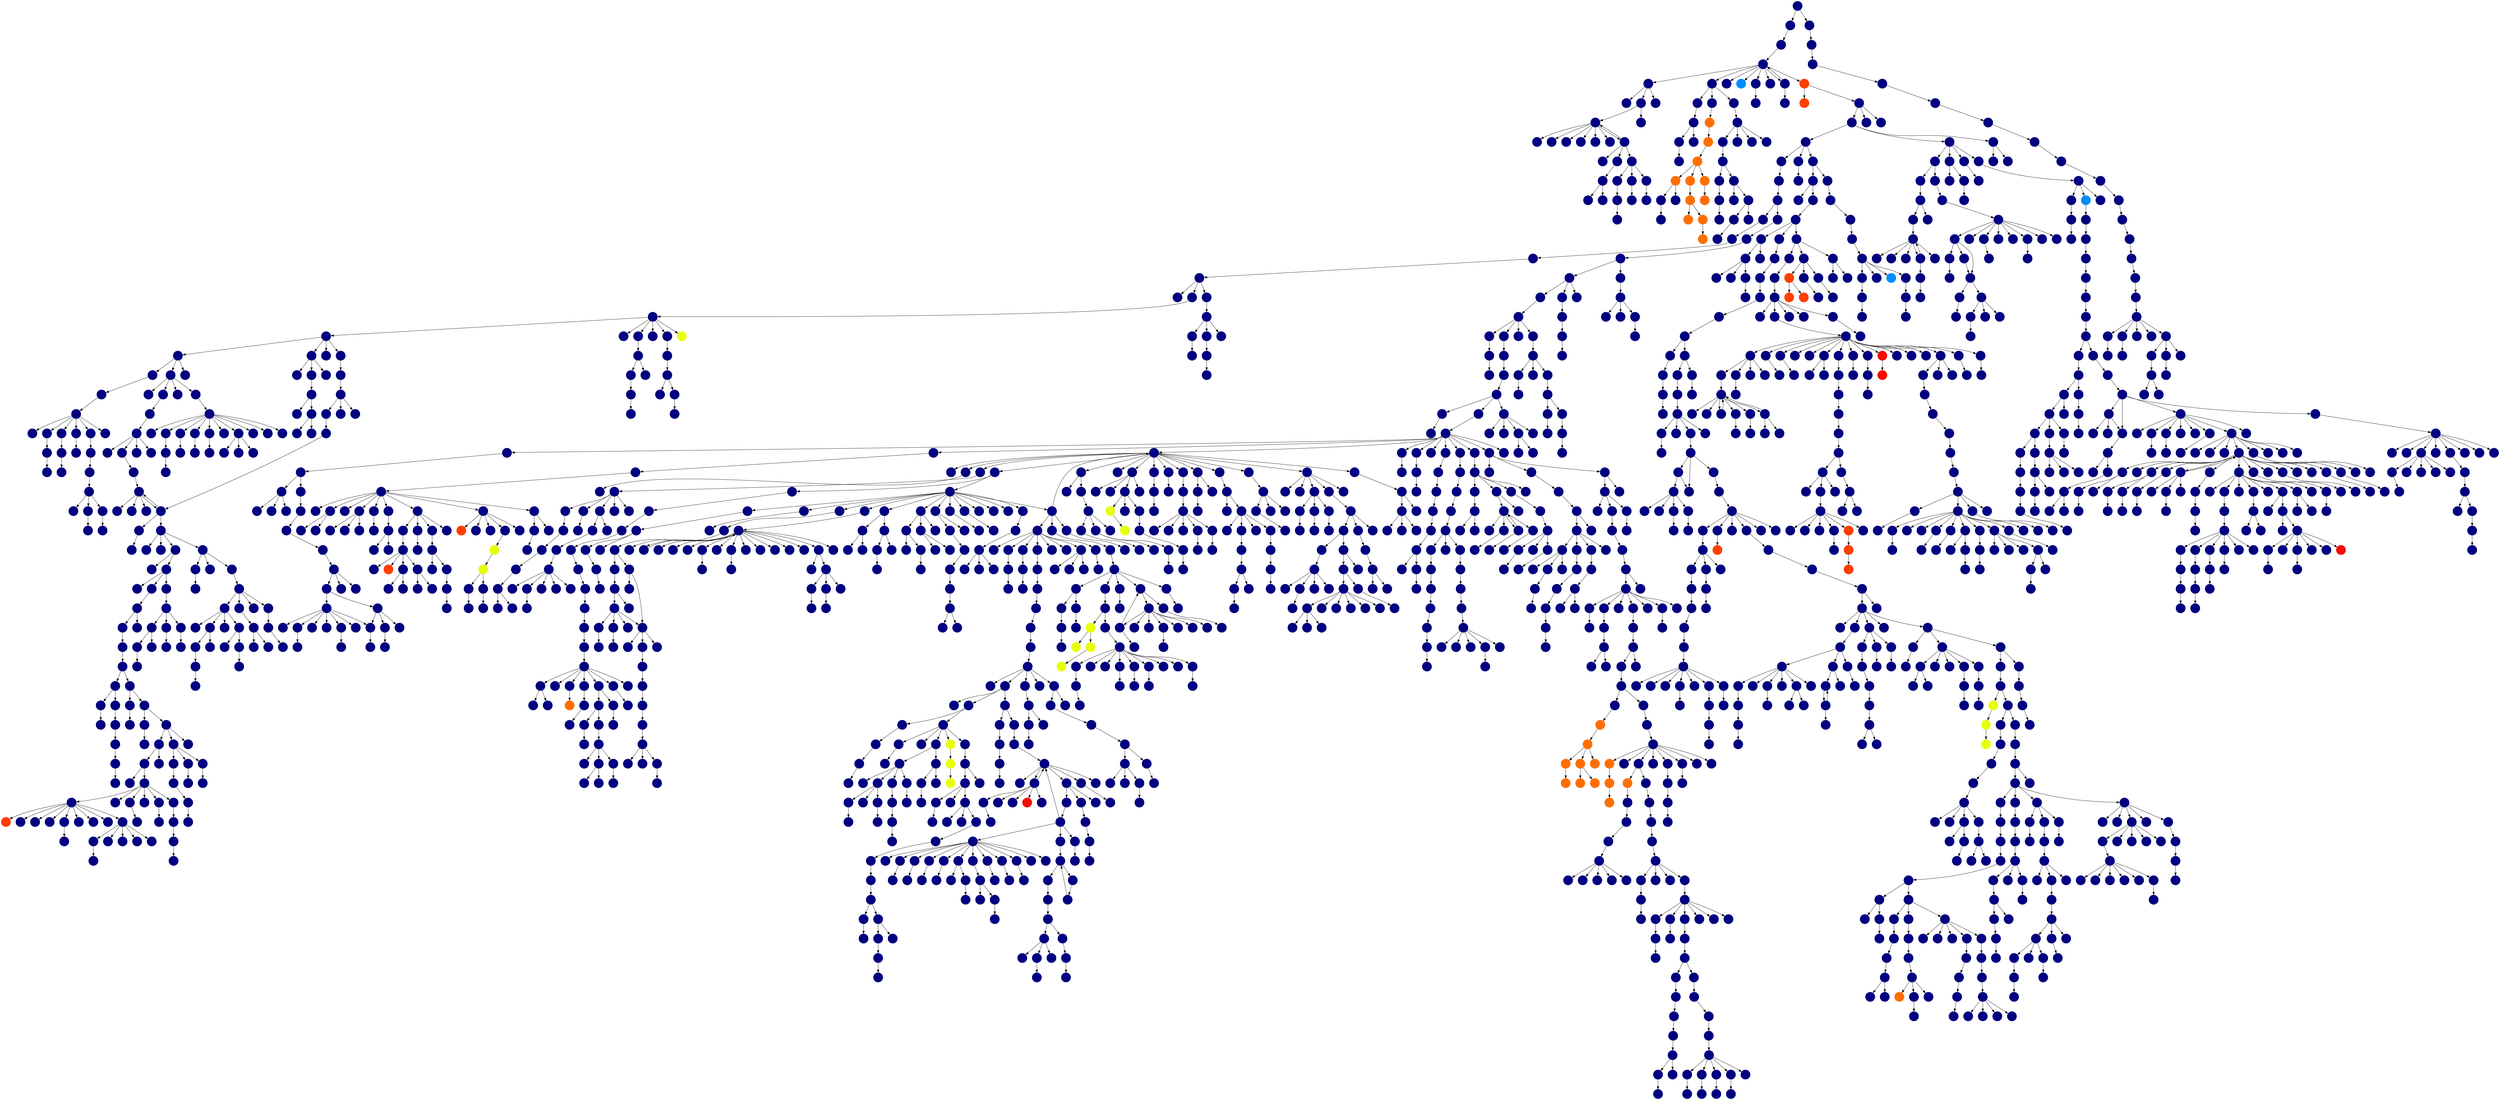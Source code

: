 digraph{
0 [tooltip = "A", penwidth = 0, style = filled, fillcolor = "#000080", shape = circle, label = ""]
1 [tooltip = "A", penwidth = 0, style = filled, fillcolor = "#000080", shape = circle, label = ""]
2 [tooltip = "A", penwidth = 0, style = filled, fillcolor = "#000080", shape = circle, label = ""]
3 [tooltip = "A", penwidth = 0, style = filled, fillcolor = "#000080", shape = circle, label = ""]
4 [tooltip = "A", penwidth = 0, style = filled, fillcolor = "#000080", shape = circle, label = ""]
5 [tooltip = "P", penwidth = 0, style = filled, fillcolor = "#e7ff0f", shape = circle, label = ""]
6 [tooltip = "A", penwidth = 0, style = filled, fillcolor = "#000080", shape = circle, label = ""]
7 [tooltip = "A", penwidth = 0, style = filled, fillcolor = "#000080", shape = circle, label = ""]
8 [tooltip = "A", penwidth = 0, style = filled, fillcolor = "#000080", shape = circle, label = ""]
9 [tooltip = "A", penwidth = 0, style = filled, fillcolor = "#000080", shape = circle, label = ""]
10 [tooltip = "A", penwidth = 0, style = filled, fillcolor = "#000080", shape = circle, label = ""]
11 [tooltip = "A", penwidth = 0, style = filled, fillcolor = "#000080", shape = circle, label = ""]
12 [tooltip = "A", penwidth = 0, style = filled, fillcolor = "#000080", shape = circle, label = ""]
13 [tooltip = "A", penwidth = 0, style = filled, fillcolor = "#000080", shape = circle, label = ""]
14 [tooltip = "A", penwidth = 0, style = filled, fillcolor = "#000080", shape = circle, label = ""]
15 [tooltip = "A", penwidth = 0, style = filled, fillcolor = "#000080", shape = circle, label = ""]
16 [tooltip = "A", penwidth = 0, style = filled, fillcolor = "#000080", shape = circle, label = ""]
17 [tooltip = "A", penwidth = 0, style = filled, fillcolor = "#000080", shape = circle, label = ""]
18 [tooltip = "A", penwidth = 0, style = filled, fillcolor = "#000080", shape = circle, label = ""]
19 [tooltip = "A", penwidth = 0, style = filled, fillcolor = "#000080", shape = circle, label = ""]
20 [tooltip = "A", penwidth = 0, style = filled, fillcolor = "#000080", shape = circle, label = ""]
21 [tooltip = "A", penwidth = 0, style = filled, fillcolor = "#000080", shape = circle, label = ""]
22 [tooltip = "P", penwidth = 0, style = filled, fillcolor = "#e7ff0f", shape = circle, label = ""]
23 [tooltip = "A", penwidth = 0, style = filled, fillcolor = "#000080", shape = circle, label = ""]
24 [tooltip = "A", penwidth = 0, style = filled, fillcolor = "#000080", shape = circle, label = ""]
25 [tooltip = "A", penwidth = 0, style = filled, fillcolor = "#000080", shape = circle, label = ""]
26 [tooltip = "A", penwidth = 0, style = filled, fillcolor = "#000080", shape = circle, label = ""]
27 [tooltip = "A", penwidth = 0, style = filled, fillcolor = "#000080", shape = circle, label = ""]
28 [tooltip = "P", penwidth = 0, style = filled, fillcolor = "#e7ff0f", shape = circle, label = ""]
29 [tooltip = "A", penwidth = 0, style = filled, fillcolor = "#000080", shape = circle, label = ""]
30 [tooltip = "A", penwidth = 0, style = filled, fillcolor = "#000080", shape = circle, label = ""]
31 [tooltip = "A", penwidth = 0, style = filled, fillcolor = "#000080", shape = circle, label = ""]
32 [tooltip = "A", penwidth = 0, style = filled, fillcolor = "#000080", shape = circle, label = ""]
33 [tooltip = "A", penwidth = 0, style = filled, fillcolor = "#000080", shape = circle, label = ""]
34 [tooltip = "A", penwidth = 0, style = filled, fillcolor = "#000080", shape = circle, label = ""]
35 [tooltip = "V", penwidth = 0, style = filled, fillcolor = "#f60b00", shape = circle, label = ""]
36 [tooltip = "A", penwidth = 0, style = filled, fillcolor = "#000080", shape = circle, label = ""]
37 [tooltip = "A", penwidth = 0, style = filled, fillcolor = "#000080", shape = circle, label = ""]
38 [tooltip = "A", penwidth = 0, style = filled, fillcolor = "#000080", shape = circle, label = ""]
39 [tooltip = "A", penwidth = 0, style = filled, fillcolor = "#000080", shape = circle, label = ""]
40 [tooltip = "A", penwidth = 0, style = filled, fillcolor = "#000080", shape = circle, label = ""]
41 [tooltip = "A", penwidth = 0, style = filled, fillcolor = "#000080", shape = circle, label = ""]
42 [tooltip = "A", penwidth = 0, style = filled, fillcolor = "#000080", shape = circle, label = ""]
43 [tooltip = "A", penwidth = 0, style = filled, fillcolor = "#000080", shape = circle, label = ""]
44 [tooltip = "A", penwidth = 0, style = filled, fillcolor = "#000080", shape = circle, label = ""]
45 [tooltip = "A", penwidth = 0, style = filled, fillcolor = "#000080", shape = circle, label = ""]
46 [tooltip = "A", penwidth = 0, style = filled, fillcolor = "#000080", shape = circle, label = ""]
47 [tooltip = "A", penwidth = 0, style = filled, fillcolor = "#000080", shape = circle, label = ""]
48 [tooltip = "A", penwidth = 0, style = filled, fillcolor = "#000080", shape = circle, label = ""]
49 [tooltip = "A", penwidth = 0, style = filled, fillcolor = "#000080", shape = circle, label = ""]
50 [tooltip = "A", penwidth = 0, style = filled, fillcolor = "#000080", shape = circle, label = ""]
51 [tooltip = "A", penwidth = 0, style = filled, fillcolor = "#000080", shape = circle, label = ""]
52 [tooltip = "A", penwidth = 0, style = filled, fillcolor = "#000080", shape = circle, label = ""]
53 [tooltip = "A", penwidth = 0, style = filled, fillcolor = "#000080", shape = circle, label = ""]
54 [tooltip = "A", penwidth = 0, style = filled, fillcolor = "#000080", shape = circle, label = ""]
55 [tooltip = "A", penwidth = 0, style = filled, fillcolor = "#000080", shape = circle, label = ""]
56 [tooltip = "A", penwidth = 0, style = filled, fillcolor = "#000080", shape = circle, label = ""]
57 [tooltip = "A", penwidth = 0, style = filled, fillcolor = "#000080", shape = circle, label = ""]
58 [tooltip = "A", penwidth = 0, style = filled, fillcolor = "#000080", shape = circle, label = ""]
59 [tooltip = "A", penwidth = 0, style = filled, fillcolor = "#000080", shape = circle, label = ""]
60 [tooltip = "A", penwidth = 0, style = filled, fillcolor = "#000080", shape = circle, label = ""]
61 [tooltip = "A", penwidth = 0, style = filled, fillcolor = "#000080", shape = circle, label = ""]
62 [tooltip = "A", penwidth = 0, style = filled, fillcolor = "#000080", shape = circle, label = ""]
63 [tooltip = "A", penwidth = 0, style = filled, fillcolor = "#000080", shape = circle, label = ""]
64 [tooltip = "A", penwidth = 0, style = filled, fillcolor = "#000080", shape = circle, label = ""]
65 [tooltip = "A", penwidth = 0, style = filled, fillcolor = "#000080", shape = circle, label = ""]
66 [tooltip = "A", penwidth = 0, style = filled, fillcolor = "#000080", shape = circle, label = ""]
67 [tooltip = "A", penwidth = 0, style = filled, fillcolor = "#000080", shape = circle, label = ""]
68 [tooltip = "A", penwidth = 0, style = filled, fillcolor = "#000080", shape = circle, label = ""]
69 [tooltip = "A", penwidth = 0, style = filled, fillcolor = "#000080", shape = circle, label = ""]
70 [tooltip = "A", penwidth = 0, style = filled, fillcolor = "#000080", shape = circle, label = ""]
71 [tooltip = "A", penwidth = 0, style = filled, fillcolor = "#000080", shape = circle, label = ""]
72 [tooltip = "A", penwidth = 0, style = filled, fillcolor = "#000080", shape = circle, label = ""]
73 [tooltip = "A", penwidth = 0, style = filled, fillcolor = "#000080", shape = circle, label = ""]
74 [tooltip = "A", penwidth = 0, style = filled, fillcolor = "#000080", shape = circle, label = ""]
75 [tooltip = "A", penwidth = 0, style = filled, fillcolor = "#000080", shape = circle, label = ""]
76 [tooltip = "A", penwidth = 0, style = filled, fillcolor = "#000080", shape = circle, label = ""]
77 [tooltip = "A", penwidth = 0, style = filled, fillcolor = "#000080", shape = circle, label = ""]
78 [tooltip = "A", penwidth = 0, style = filled, fillcolor = "#000080", shape = circle, label = ""]
79 [tooltip = "A", penwidth = 0, style = filled, fillcolor = "#000080", shape = circle, label = ""]
80 [tooltip = "A", penwidth = 0, style = filled, fillcolor = "#000080", shape = circle, label = ""]
81 [tooltip = "A", penwidth = 0, style = filled, fillcolor = "#000080", shape = circle, label = ""]
82 [tooltip = "A", penwidth = 0, style = filled, fillcolor = "#000080", shape = circle, label = ""]
83 [tooltip = "A", penwidth = 0, style = filled, fillcolor = "#000080", shape = circle, label = ""]
84 [tooltip = "A", penwidth = 0, style = filled, fillcolor = "#000080", shape = circle, label = ""]
85 [tooltip = "A", penwidth = 0, style = filled, fillcolor = "#000080", shape = circle, label = ""]
86 [tooltip = "A", penwidth = 0, style = filled, fillcolor = "#000080", shape = circle, label = ""]
87 [tooltip = "A", penwidth = 0, style = filled, fillcolor = "#000080", shape = circle, label = ""]
88 [tooltip = "A", penwidth = 0, style = filled, fillcolor = "#000080", shape = circle, label = ""]
89 [tooltip = "A", penwidth = 0, style = filled, fillcolor = "#000080", shape = circle, label = ""]
90 [tooltip = "A", penwidth = 0, style = filled, fillcolor = "#000080", shape = circle, label = ""]
91 [tooltip = "A", penwidth = 0, style = filled, fillcolor = "#000080", shape = circle, label = ""]
92 [tooltip = "A", penwidth = 0, style = filled, fillcolor = "#000080", shape = circle, label = ""]
93 [tooltip = "A", penwidth = 0, style = filled, fillcolor = "#000080", shape = circle, label = ""]
94 [tooltip = "A", penwidth = 0, style = filled, fillcolor = "#000080", shape = circle, label = ""]
95 [tooltip = "A", penwidth = 0, style = filled, fillcolor = "#000080", shape = circle, label = ""]
96 [tooltip = "A", penwidth = 0, style = filled, fillcolor = "#000080", shape = circle, label = ""]
97 [tooltip = "A", penwidth = 0, style = filled, fillcolor = "#000080", shape = circle, label = ""]
98 [tooltip = "A", penwidth = 0, style = filled, fillcolor = "#000080", shape = circle, label = ""]
99 [tooltip = "A", penwidth = 0, style = filled, fillcolor = "#000080", shape = circle, label = ""]
100 [tooltip = "A", penwidth = 0, style = filled, fillcolor = "#000080", shape = circle, label = ""]
101 [tooltip = "A", penwidth = 0, style = filled, fillcolor = "#000080", shape = circle, label = ""]
102 [tooltip = "A", penwidth = 0, style = filled, fillcolor = "#000080", shape = circle, label = ""]
103 [tooltip = "A", penwidth = 0, style = filled, fillcolor = "#000080", shape = circle, label = ""]
104 [tooltip = "A", penwidth = 0, style = filled, fillcolor = "#000080", shape = circle, label = ""]
105 [tooltip = "A", penwidth = 0, style = filled, fillcolor = "#000080", shape = circle, label = ""]
106 [tooltip = "A", penwidth = 0, style = filled, fillcolor = "#000080", shape = circle, label = ""]
107 [tooltip = "A", penwidth = 0, style = filled, fillcolor = "#000080", shape = circle, label = ""]
108 [tooltip = "A", penwidth = 0, style = filled, fillcolor = "#000080", shape = circle, label = ""]
109 [tooltip = "A", penwidth = 0, style = filled, fillcolor = "#000080", shape = circle, label = ""]
110 [tooltip = "A", penwidth = 0, style = filled, fillcolor = "#000080", shape = circle, label = ""]
111 [tooltip = "A", penwidth = 0, style = filled, fillcolor = "#000080", shape = circle, label = ""]
112 [tooltip = "A", penwidth = 0, style = filled, fillcolor = "#000080", shape = circle, label = ""]
113 [tooltip = "A", penwidth = 0, style = filled, fillcolor = "#000080", shape = circle, label = ""]
114 [tooltip = "A", penwidth = 0, style = filled, fillcolor = "#000080", shape = circle, label = ""]
115 [tooltip = "A", penwidth = 0, style = filled, fillcolor = "#000080", shape = circle, label = ""]
116 [tooltip = "A", penwidth = 0, style = filled, fillcolor = "#000080", shape = circle, label = ""]
117 [tooltip = "A", penwidth = 0, style = filled, fillcolor = "#000080", shape = circle, label = ""]
118 [tooltip = "A", penwidth = 0, style = filled, fillcolor = "#000080", shape = circle, label = ""]
119 [tooltip = "A", penwidth = 0, style = filled, fillcolor = "#000080", shape = circle, label = ""]
120 [tooltip = "A", penwidth = 0, style = filled, fillcolor = "#000080", shape = circle, label = ""]
121 [tooltip = "A", penwidth = 0, style = filled, fillcolor = "#000080", shape = circle, label = ""]
122 [tooltip = "A", penwidth = 0, style = filled, fillcolor = "#000080", shape = circle, label = ""]
123 [tooltip = "A", penwidth = 0, style = filled, fillcolor = "#000080", shape = circle, label = ""]
124 [tooltip = "A", penwidth = 0, style = filled, fillcolor = "#000080", shape = circle, label = ""]
125 [tooltip = "A", penwidth = 0, style = filled, fillcolor = "#000080", shape = circle, label = ""]
126 [tooltip = "A", penwidth = 0, style = filled, fillcolor = "#000080", shape = circle, label = ""]
127 [tooltip = "A", penwidth = 0, style = filled, fillcolor = "#000080", shape = circle, label = ""]
128 [tooltip = "A", penwidth = 0, style = filled, fillcolor = "#000080", shape = circle, label = ""]
129 [tooltip = "A", penwidth = 0, style = filled, fillcolor = "#000080", shape = circle, label = ""]
130 [tooltip = "A", penwidth = 0, style = filled, fillcolor = "#000080", shape = circle, label = ""]
131 [tooltip = "A", penwidth = 0, style = filled, fillcolor = "#000080", shape = circle, label = ""]
132 [tooltip = "A", penwidth = 0, style = filled, fillcolor = "#000080", shape = circle, label = ""]
133 [tooltip = "A", penwidth = 0, style = filled, fillcolor = "#000080", shape = circle, label = ""]
134 [tooltip = "A", penwidth = 0, style = filled, fillcolor = "#000080", shape = circle, label = ""]
135 [tooltip = "A", penwidth = 0, style = filled, fillcolor = "#000080", shape = circle, label = ""]
136 [tooltip = "A", penwidth = 0, style = filled, fillcolor = "#000080", shape = circle, label = ""]
137 [tooltip = "A", penwidth = 0, style = filled, fillcolor = "#000080", shape = circle, label = ""]
138 [tooltip = "A", penwidth = 0, style = filled, fillcolor = "#000080", shape = circle, label = ""]
139 [tooltip = "A", penwidth = 0, style = filled, fillcolor = "#000080", shape = circle, label = ""]
140 [tooltip = "A", penwidth = 0, style = filled, fillcolor = "#000080", shape = circle, label = ""]
141 [tooltip = "A", penwidth = 0, style = filled, fillcolor = "#000080", shape = circle, label = ""]
142 [tooltip = "A", penwidth = 0, style = filled, fillcolor = "#000080", shape = circle, label = ""]
143 [tooltip = "A", penwidth = 0, style = filled, fillcolor = "#000080", shape = circle, label = ""]
144 [tooltip = "A", penwidth = 0, style = filled, fillcolor = "#000080", shape = circle, label = ""]
145 [tooltip = "A", penwidth = 0, style = filled, fillcolor = "#000080", shape = circle, label = ""]
146 [tooltip = "A", penwidth = 0, style = filled, fillcolor = "#000080", shape = circle, label = ""]
147 [tooltip = "A", penwidth = 0, style = filled, fillcolor = "#000080", shape = circle, label = ""]
148 [tooltip = "A", penwidth = 0, style = filled, fillcolor = "#000080", shape = circle, label = ""]
149 [tooltip = "A", penwidth = 0, style = filled, fillcolor = "#000080", shape = circle, label = ""]
150 [tooltip = "A", penwidth = 0, style = filled, fillcolor = "#000080", shape = circle, label = ""]
151 [tooltip = "A", penwidth = 0, style = filled, fillcolor = "#000080", shape = circle, label = ""]
152 [tooltip = "A", penwidth = 0, style = filled, fillcolor = "#000080", shape = circle, label = ""]
153 [tooltip = "A", penwidth = 0, style = filled, fillcolor = "#000080", shape = circle, label = ""]
154 [tooltip = "A", penwidth = 0, style = filled, fillcolor = "#000080", shape = circle, label = ""]
155 [tooltip = "A", penwidth = 0, style = filled, fillcolor = "#000080", shape = circle, label = ""]
156 [tooltip = "A", penwidth = 0, style = filled, fillcolor = "#000080", shape = circle, label = ""]
157 [tooltip = "A", penwidth = 0, style = filled, fillcolor = "#000080", shape = circle, label = ""]
158 [tooltip = "A", penwidth = 0, style = filled, fillcolor = "#000080", shape = circle, label = ""]
159 [tooltip = "A", penwidth = 0, style = filled, fillcolor = "#000080", shape = circle, label = ""]
160 [tooltip = "A", penwidth = 0, style = filled, fillcolor = "#000080", shape = circle, label = ""]
161 [tooltip = "A", penwidth = 0, style = filled, fillcolor = "#000080", shape = circle, label = ""]
162 [tooltip = "A", penwidth = 0, style = filled, fillcolor = "#000080", shape = circle, label = ""]
163 [tooltip = "A", penwidth = 0, style = filled, fillcolor = "#000080", shape = circle, label = ""]
164 [tooltip = "A", penwidth = 0, style = filled, fillcolor = "#000080", shape = circle, label = ""]
165 [tooltip = "A", penwidth = 0, style = filled, fillcolor = "#000080", shape = circle, label = ""]
166 [tooltip = "A", penwidth = 0, style = filled, fillcolor = "#000080", shape = circle, label = ""]
167 [tooltip = "A", penwidth = 0, style = filled, fillcolor = "#000080", shape = circle, label = ""]
168 [tooltip = "A", penwidth = 0, style = filled, fillcolor = "#000080", shape = circle, label = ""]
169 [tooltip = "A", penwidth = 0, style = filled, fillcolor = "#000080", shape = circle, label = ""]
170 [tooltip = "A", penwidth = 0, style = filled, fillcolor = "#000080", shape = circle, label = ""]
171 [tooltip = "A", penwidth = 0, style = filled, fillcolor = "#000080", shape = circle, label = ""]
172 [tooltip = "A", penwidth = 0, style = filled, fillcolor = "#000080", shape = circle, label = ""]
173 [tooltip = "A", penwidth = 0, style = filled, fillcolor = "#000080", shape = circle, label = ""]
174 [tooltip = "A", penwidth = 0, style = filled, fillcolor = "#000080", shape = circle, label = ""]
175 [tooltip = "A", penwidth = 0, style = filled, fillcolor = "#000080", shape = circle, label = ""]
176 [tooltip = "A", penwidth = 0, style = filled, fillcolor = "#000080", shape = circle, label = ""]
177 [tooltip = "A", penwidth = 0, style = filled, fillcolor = "#000080", shape = circle, label = ""]
178 [tooltip = "A", penwidth = 0, style = filled, fillcolor = "#000080", shape = circle, label = ""]
179 [tooltip = "A", penwidth = 0, style = filled, fillcolor = "#000080", shape = circle, label = ""]
180 [tooltip = "A", penwidth = 0, style = filled, fillcolor = "#000080", shape = circle, label = ""]
181 [tooltip = "A", penwidth = 0, style = filled, fillcolor = "#000080", shape = circle, label = ""]
182 [tooltip = "A", penwidth = 0, style = filled, fillcolor = "#000080", shape = circle, label = ""]
183 [tooltip = "A", penwidth = 0, style = filled, fillcolor = "#000080", shape = circle, label = ""]
184 [tooltip = "A", penwidth = 0, style = filled, fillcolor = "#000080", shape = circle, label = ""]
185 [tooltip = "A", penwidth = 0, style = filled, fillcolor = "#000080", shape = circle, label = ""]
186 [tooltip = "A", penwidth = 0, style = filled, fillcolor = "#000080", shape = circle, label = ""]
187 [tooltip = "A", penwidth = 0, style = filled, fillcolor = "#000080", shape = circle, label = ""]
188 [tooltip = "A", penwidth = 0, style = filled, fillcolor = "#000080", shape = circle, label = ""]
189 [tooltip = "A", penwidth = 0, style = filled, fillcolor = "#000080", shape = circle, label = ""]
190 [tooltip = "A", penwidth = 0, style = filled, fillcolor = "#000080", shape = circle, label = ""]
191 [tooltip = "A", penwidth = 0, style = filled, fillcolor = "#000080", shape = circle, label = ""]
192 [tooltip = "A", penwidth = 0, style = filled, fillcolor = "#000080", shape = circle, label = ""]
193 [tooltip = "A", penwidth = 0, style = filled, fillcolor = "#000080", shape = circle, label = ""]
194 [tooltip = "A", penwidth = 0, style = filled, fillcolor = "#000080", shape = circle, label = ""]
195 [tooltip = "A", penwidth = 0, style = filled, fillcolor = "#000080", shape = circle, label = ""]
196 [tooltip = "A", penwidth = 0, style = filled, fillcolor = "#000080", shape = circle, label = ""]
197 [tooltip = "A", penwidth = 0, style = filled, fillcolor = "#000080", shape = circle, label = ""]
198 [tooltip = "A", penwidth = 0, style = filled, fillcolor = "#000080", shape = circle, label = ""]
199 [tooltip = "A", penwidth = 0, style = filled, fillcolor = "#000080", shape = circle, label = ""]
200 [tooltip = "A", penwidth = 0, style = filled, fillcolor = "#000080", shape = circle, label = ""]
201 [tooltip = "A", penwidth = 0, style = filled, fillcolor = "#000080", shape = circle, label = ""]
202 [tooltip = "A", penwidth = 0, style = filled, fillcolor = "#000080", shape = circle, label = ""]
203 [tooltip = "A", penwidth = 0, style = filled, fillcolor = "#000080", shape = circle, label = ""]
204 [tooltip = "A", penwidth = 0, style = filled, fillcolor = "#000080", shape = circle, label = ""]
205 [tooltip = "A", penwidth = 0, style = filled, fillcolor = "#000080", shape = circle, label = ""]
206 [tooltip = "A", penwidth = 0, style = filled, fillcolor = "#000080", shape = circle, label = ""]
207 [tooltip = "A", penwidth = 0, style = filled, fillcolor = "#000080", shape = circle, label = ""]
208 [tooltip = "A", penwidth = 0, style = filled, fillcolor = "#000080", shape = circle, label = ""]
209 [tooltip = "A", penwidth = 0, style = filled, fillcolor = "#000080", shape = circle, label = ""]
210 [tooltip = "A", penwidth = 0, style = filled, fillcolor = "#000080", shape = circle, label = ""]
211 [tooltip = "A", penwidth = 0, style = filled, fillcolor = "#000080", shape = circle, label = ""]
212 [tooltip = "A", penwidth = 0, style = filled, fillcolor = "#000080", shape = circle, label = ""]
213 [tooltip = "A", penwidth = 0, style = filled, fillcolor = "#000080", shape = circle, label = ""]
214 [tooltip = "A", penwidth = 0, style = filled, fillcolor = "#000080", shape = circle, label = ""]
215 [tooltip = "A", penwidth = 0, style = filled, fillcolor = "#000080", shape = circle, label = ""]
216 [tooltip = "A", penwidth = 0, style = filled, fillcolor = "#000080", shape = circle, label = ""]
217 [tooltip = "A", penwidth = 0, style = filled, fillcolor = "#000080", shape = circle, label = ""]
218 [tooltip = "A", penwidth = 0, style = filled, fillcolor = "#000080", shape = circle, label = ""]
219 [tooltip = "A", penwidth = 0, style = filled, fillcolor = "#000080", shape = circle, label = ""]
220 [tooltip = "A", penwidth = 0, style = filled, fillcolor = "#000080", shape = circle, label = ""]
221 [tooltip = "A", penwidth = 0, style = filled, fillcolor = "#000080", shape = circle, label = ""]
222 [tooltip = "A", penwidth = 0, style = filled, fillcolor = "#000080", shape = circle, label = ""]
223 [tooltip = "A", penwidth = 0, style = filled, fillcolor = "#000080", shape = circle, label = ""]
224 [tooltip = "A", penwidth = 0, style = filled, fillcolor = "#000080", shape = circle, label = ""]
225 [tooltip = "A", penwidth = 0, style = filled, fillcolor = "#000080", shape = circle, label = ""]
226 [tooltip = "A", penwidth = 0, style = filled, fillcolor = "#000080", shape = circle, label = ""]
227 [tooltip = "A", penwidth = 0, style = filled, fillcolor = "#000080", shape = circle, label = ""]
228 [tooltip = "A", penwidth = 0, style = filled, fillcolor = "#000080", shape = circle, label = ""]
229 [tooltip = "A", penwidth = 0, style = filled, fillcolor = "#000080", shape = circle, label = ""]
230 [tooltip = "A", penwidth = 0, style = filled, fillcolor = "#000080", shape = circle, label = ""]
231 [tooltip = "A", penwidth = 0, style = filled, fillcolor = "#000080", shape = circle, label = ""]
232 [tooltip = "A", penwidth = 0, style = filled, fillcolor = "#000080", shape = circle, label = ""]
233 [tooltip = "A", penwidth = 0, style = filled, fillcolor = "#000080", shape = circle, label = ""]
234 [tooltip = "A", penwidth = 0, style = filled, fillcolor = "#000080", shape = circle, label = ""]
235 [tooltip = "A", penwidth = 0, style = filled, fillcolor = "#000080", shape = circle, label = ""]
236 [tooltip = "A", penwidth = 0, style = filled, fillcolor = "#000080", shape = circle, label = ""]
237 [tooltip = "A", penwidth = 0, style = filled, fillcolor = "#000080", shape = circle, label = ""]
238 [tooltip = "A", penwidth = 0, style = filled, fillcolor = "#000080", shape = circle, label = ""]
239 [tooltip = "A", penwidth = 0, style = filled, fillcolor = "#000080", shape = circle, label = ""]
240 [tooltip = "S", penwidth = 0, style = filled, fillcolor = "#ff6f00", shape = circle, label = ""]
241 [tooltip = "A", penwidth = 0, style = filled, fillcolor = "#000080", shape = circle, label = ""]
242 [tooltip = "A", penwidth = 0, style = filled, fillcolor = "#000080", shape = circle, label = ""]
243 [tooltip = "A", penwidth = 0, style = filled, fillcolor = "#000080", shape = circle, label = ""]
244 [tooltip = "A", penwidth = 0, style = filled, fillcolor = "#000080", shape = circle, label = ""]
245 [tooltip = "A", penwidth = 0, style = filled, fillcolor = "#000080", shape = circle, label = ""]
246 [tooltip = "A", penwidth = 0, style = filled, fillcolor = "#000080", shape = circle, label = ""]
247 [tooltip = "A", penwidth = 0, style = filled, fillcolor = "#000080", shape = circle, label = ""]
248 [tooltip = "A", penwidth = 0, style = filled, fillcolor = "#000080", shape = circle, label = ""]
249 [tooltip = "A", penwidth = 0, style = filled, fillcolor = "#000080", shape = circle, label = ""]
250 [tooltip = "A", penwidth = 0, style = filled, fillcolor = "#000080", shape = circle, label = ""]
251 [tooltip = "A", penwidth = 0, style = filled, fillcolor = "#000080", shape = circle, label = ""]
252 [tooltip = "A", penwidth = 0, style = filled, fillcolor = "#000080", shape = circle, label = ""]
253 [tooltip = "A", penwidth = 0, style = filled, fillcolor = "#000080", shape = circle, label = ""]
254 [tooltip = "A", penwidth = 0, style = filled, fillcolor = "#000080", shape = circle, label = ""]
255 [tooltip = "A", penwidth = 0, style = filled, fillcolor = "#000080", shape = circle, label = ""]
256 [tooltip = "A", penwidth = 0, style = filled, fillcolor = "#000080", shape = circle, label = ""]
257 [tooltip = "A", penwidth = 0, style = filled, fillcolor = "#000080", shape = circle, label = ""]
258 [tooltip = "A", penwidth = 0, style = filled, fillcolor = "#000080", shape = circle, label = ""]
259 [tooltip = "A", penwidth = 0, style = filled, fillcolor = "#000080", shape = circle, label = ""]
260 [tooltip = "A", penwidth = 0, style = filled, fillcolor = "#000080", shape = circle, label = ""]
261 [tooltip = "A", penwidth = 0, style = filled, fillcolor = "#000080", shape = circle, label = ""]
262 [tooltip = "A", penwidth = 0, style = filled, fillcolor = "#000080", shape = circle, label = ""]
263 [tooltip = "A", penwidth = 0, style = filled, fillcolor = "#000080", shape = circle, label = ""]
264 [tooltip = "A", penwidth = 0, style = filled, fillcolor = "#000080", shape = circle, label = ""]
265 [tooltip = "T", penwidth = 0, style = filled, fillcolor = "#ff3f00", shape = circle, label = ""]
266 [tooltip = "A", penwidth = 0, style = filled, fillcolor = "#000080", shape = circle, label = ""]
267 [tooltip = "A", penwidth = 0, style = filled, fillcolor = "#000080", shape = circle, label = ""]
268 [tooltip = "A", penwidth = 0, style = filled, fillcolor = "#000080", shape = circle, label = ""]
269 [tooltip = "A", penwidth = 0, style = filled, fillcolor = "#000080", shape = circle, label = ""]
270 [tooltip = "A", penwidth = 0, style = filled, fillcolor = "#000080", shape = circle, label = ""]
271 [tooltip = "A", penwidth = 0, style = filled, fillcolor = "#000080", shape = circle, label = ""]
272 [tooltip = "A", penwidth = 0, style = filled, fillcolor = "#000080", shape = circle, label = ""]
273 [tooltip = "A", penwidth = 0, style = filled, fillcolor = "#000080", shape = circle, label = ""]
274 [tooltip = "A", penwidth = 0, style = filled, fillcolor = "#000080", shape = circle, label = ""]
275 [tooltip = "A", penwidth = 0, style = filled, fillcolor = "#000080", shape = circle, label = ""]
276 [tooltip = "A", penwidth = 0, style = filled, fillcolor = "#000080", shape = circle, label = ""]
277 [tooltip = "A", penwidth = 0, style = filled, fillcolor = "#000080", shape = circle, label = ""]
278 [tooltip = "A", penwidth = 0, style = filled, fillcolor = "#000080", shape = circle, label = ""]
279 [tooltip = "A", penwidth = 0, style = filled, fillcolor = "#000080", shape = circle, label = ""]
280 [tooltip = "A", penwidth = 0, style = filled, fillcolor = "#000080", shape = circle, label = ""]
281 [tooltip = "A", penwidth = 0, style = filled, fillcolor = "#000080", shape = circle, label = ""]
282 [tooltip = "A", penwidth = 0, style = filled, fillcolor = "#000080", shape = circle, label = ""]
283 [tooltip = "A", penwidth = 0, style = filled, fillcolor = "#000080", shape = circle, label = ""]
284 [tooltip = "A", penwidth = 0, style = filled, fillcolor = "#000080", shape = circle, label = ""]
285 [tooltip = "A", penwidth = 0, style = filled, fillcolor = "#000080", shape = circle, label = ""]
286 [tooltip = "A", penwidth = 0, style = filled, fillcolor = "#000080", shape = circle, label = ""]
287 [tooltip = "A", penwidth = 0, style = filled, fillcolor = "#000080", shape = circle, label = ""]
288 [tooltip = "A", penwidth = 0, style = filled, fillcolor = "#000080", shape = circle, label = ""]
289 [tooltip = "A", penwidth = 0, style = filled, fillcolor = "#000080", shape = circle, label = ""]
290 [tooltip = "A", penwidth = 0, style = filled, fillcolor = "#000080", shape = circle, label = ""]
291 [tooltip = "A", penwidth = 0, style = filled, fillcolor = "#000080", shape = circle, label = ""]
292 [tooltip = "A", penwidth = 0, style = filled, fillcolor = "#000080", shape = circle, label = ""]
293 [tooltip = "A", penwidth = 0, style = filled, fillcolor = "#000080", shape = circle, label = ""]
294 [tooltip = "A", penwidth = 0, style = filled, fillcolor = "#000080", shape = circle, label = ""]
295 [tooltip = "A", penwidth = 0, style = filled, fillcolor = "#000080", shape = circle, label = ""]
296 [tooltip = "A", penwidth = 0, style = filled, fillcolor = "#000080", shape = circle, label = ""]
297 [tooltip = "A", penwidth = 0, style = filled, fillcolor = "#000080", shape = circle, label = ""]
298 [tooltip = "A", penwidth = 0, style = filled, fillcolor = "#000080", shape = circle, label = ""]
299 [tooltip = "A", penwidth = 0, style = filled, fillcolor = "#000080", shape = circle, label = ""]
300 [tooltip = "A", penwidth = 0, style = filled, fillcolor = "#000080", shape = circle, label = ""]
301 [tooltip = "A", penwidth = 0, style = filled, fillcolor = "#000080", shape = circle, label = ""]
302 [tooltip = "A", penwidth = 0, style = filled, fillcolor = "#000080", shape = circle, label = ""]
303 [tooltip = "A", penwidth = 0, style = filled, fillcolor = "#000080", shape = circle, label = ""]
304 [tooltip = "A", penwidth = 0, style = filled, fillcolor = "#000080", shape = circle, label = ""]
305 [tooltip = "A", penwidth = 0, style = filled, fillcolor = "#000080", shape = circle, label = ""]
306 [tooltip = "A", penwidth = 0, style = filled, fillcolor = "#000080", shape = circle, label = ""]
307 [tooltip = "A", penwidth = 0, style = filled, fillcolor = "#000080", shape = circle, label = ""]
308 [tooltip = "A", penwidth = 0, style = filled, fillcolor = "#000080", shape = circle, label = ""]
309 [tooltip = "A", penwidth = 0, style = filled, fillcolor = "#000080", shape = circle, label = ""]
310 [tooltip = "A", penwidth = 0, style = filled, fillcolor = "#000080", shape = circle, label = ""]
311 [tooltip = "A", penwidth = 0, style = filled, fillcolor = "#000080", shape = circle, label = ""]
312 [tooltip = "A", penwidth = 0, style = filled, fillcolor = "#000080", shape = circle, label = ""]
313 [tooltip = "A", penwidth = 0, style = filled, fillcolor = "#000080", shape = circle, label = ""]
314 [tooltip = "A", penwidth = 0, style = filled, fillcolor = "#000080", shape = circle, label = ""]
315 [tooltip = "A", penwidth = 0, style = filled, fillcolor = "#000080", shape = circle, label = ""]
316 [tooltip = "A", penwidth = 0, style = filled, fillcolor = "#000080", shape = circle, label = ""]
317 [tooltip = "A", penwidth = 0, style = filled, fillcolor = "#000080", shape = circle, label = ""]
318 [tooltip = "A", penwidth = 0, style = filled, fillcolor = "#000080", shape = circle, label = ""]
319 [tooltip = "A", penwidth = 0, style = filled, fillcolor = "#000080", shape = circle, label = ""]
320 [tooltip = "A", penwidth = 0, style = filled, fillcolor = "#000080", shape = circle, label = ""]
321 [tooltip = "A", penwidth = 0, style = filled, fillcolor = "#000080", shape = circle, label = ""]
322 [tooltip = "A", penwidth = 0, style = filled, fillcolor = "#000080", shape = circle, label = ""]
323 [tooltip = "A", penwidth = 0, style = filled, fillcolor = "#000080", shape = circle, label = ""]
324 [tooltip = "A", penwidth = 0, style = filled, fillcolor = "#000080", shape = circle, label = ""]
325 [tooltip = "A", penwidth = 0, style = filled, fillcolor = "#000080", shape = circle, label = ""]
326 [tooltip = "A", penwidth = 0, style = filled, fillcolor = "#000080", shape = circle, label = ""]
327 [tooltip = "A", penwidth = 0, style = filled, fillcolor = "#000080", shape = circle, label = ""]
328 [tooltip = "A", penwidth = 0, style = filled, fillcolor = "#000080", shape = circle, label = ""]
329 [tooltip = "A", penwidth = 0, style = filled, fillcolor = "#000080", shape = circle, label = ""]
330 [tooltip = "A", penwidth = 0, style = filled, fillcolor = "#000080", shape = circle, label = ""]
331 [tooltip = "A", penwidth = 0, style = filled, fillcolor = "#000080", shape = circle, label = ""]
332 [tooltip = "P", penwidth = 0, style = filled, fillcolor = "#e7ff0f", shape = circle, label = ""]
333 [tooltip = "A", penwidth = 0, style = filled, fillcolor = "#000080", shape = circle, label = ""]
334 [tooltip = "A", penwidth = 0, style = filled, fillcolor = "#000080", shape = circle, label = ""]
335 [tooltip = "A", penwidth = 0, style = filled, fillcolor = "#000080", shape = circle, label = ""]
336 [tooltip = "A", penwidth = 0, style = filled, fillcolor = "#000080", shape = circle, label = ""]
337 [tooltip = "A", penwidth = 0, style = filled, fillcolor = "#000080", shape = circle, label = ""]
338 [tooltip = "A", penwidth = 0, style = filled, fillcolor = "#000080", shape = circle, label = ""]
339 [tooltip = "A", penwidth = 0, style = filled, fillcolor = "#000080", shape = circle, label = ""]
340 [tooltip = "A", penwidth = 0, style = filled, fillcolor = "#000080", shape = circle, label = ""]
341 [tooltip = "A", penwidth = 0, style = filled, fillcolor = "#000080", shape = circle, label = ""]
342 [tooltip = "A", penwidth = 0, style = filled, fillcolor = "#000080", shape = circle, label = ""]
343 [tooltip = "A", penwidth = 0, style = filled, fillcolor = "#000080", shape = circle, label = ""]
344 [tooltip = "A", penwidth = 0, style = filled, fillcolor = "#000080", shape = circle, label = ""]
345 [tooltip = "A", penwidth = 0, style = filled, fillcolor = "#000080", shape = circle, label = ""]
346 [tooltip = "A", penwidth = 0, style = filled, fillcolor = "#000080", shape = circle, label = ""]
347 [tooltip = "A", penwidth = 0, style = filled, fillcolor = "#000080", shape = circle, label = ""]
348 [tooltip = "A", penwidth = 0, style = filled, fillcolor = "#000080", shape = circle, label = ""]
349 [tooltip = "A", penwidth = 0, style = filled, fillcolor = "#000080", shape = circle, label = ""]
350 [tooltip = "A", penwidth = 0, style = filled, fillcolor = "#000080", shape = circle, label = ""]
351 [tooltip = "A", penwidth = 0, style = filled, fillcolor = "#000080", shape = circle, label = ""]
352 [tooltip = "A", penwidth = 0, style = filled, fillcolor = "#000080", shape = circle, label = ""]
353 [tooltip = "A", penwidth = 0, style = filled, fillcolor = "#000080", shape = circle, label = ""]
354 [tooltip = "A", penwidth = 0, style = filled, fillcolor = "#000080", shape = circle, label = ""]
355 [tooltip = "A", penwidth = 0, style = filled, fillcolor = "#000080", shape = circle, label = ""]
356 [tooltip = "A", penwidth = 0, style = filled, fillcolor = "#000080", shape = circle, label = ""]
357 [tooltip = "A", penwidth = 0, style = filled, fillcolor = "#000080", shape = circle, label = ""]
358 [tooltip = "A", penwidth = 0, style = filled, fillcolor = "#000080", shape = circle, label = ""]
359 [tooltip = "A", penwidth = 0, style = filled, fillcolor = "#000080", shape = circle, label = ""]
360 [tooltip = "A", penwidth = 0, style = filled, fillcolor = "#000080", shape = circle, label = ""]
361 [tooltip = "A", penwidth = 0, style = filled, fillcolor = "#000080", shape = circle, label = ""]
362 [tooltip = "A", penwidth = 0, style = filled, fillcolor = "#000080", shape = circle, label = ""]
363 [tooltip = "A", penwidth = 0, style = filled, fillcolor = "#000080", shape = circle, label = ""]
364 [tooltip = "A", penwidth = 0, style = filled, fillcolor = "#000080", shape = circle, label = ""]
365 [tooltip = "A", penwidth = 0, style = filled, fillcolor = "#000080", shape = circle, label = ""]
366 [tooltip = "A", penwidth = 0, style = filled, fillcolor = "#000080", shape = circle, label = ""]
367 [tooltip = "A", penwidth = 0, style = filled, fillcolor = "#000080", shape = circle, label = ""]
368 [tooltip = "A", penwidth = 0, style = filled, fillcolor = "#000080", shape = circle, label = ""]
369 [tooltip = "A", penwidth = 0, style = filled, fillcolor = "#000080", shape = circle, label = ""]
370 [tooltip = "A", penwidth = 0, style = filled, fillcolor = "#000080", shape = circle, label = ""]
371 [tooltip = "A", penwidth = 0, style = filled, fillcolor = "#000080", shape = circle, label = ""]
372 [tooltip = "A", penwidth = 0, style = filled, fillcolor = "#000080", shape = circle, label = ""]
373 [tooltip = "A", penwidth = 0, style = filled, fillcolor = "#000080", shape = circle, label = ""]
374 [tooltip = "A", penwidth = 0, style = filled, fillcolor = "#000080", shape = circle, label = ""]
375 [tooltip = "A", penwidth = 0, style = filled, fillcolor = "#000080", shape = circle, label = ""]
376 [tooltip = "A", penwidth = 0, style = filled, fillcolor = "#000080", shape = circle, label = ""]
377 [tooltip = "A", penwidth = 0, style = filled, fillcolor = "#000080", shape = circle, label = ""]
378 [tooltip = "A", penwidth = 0, style = filled, fillcolor = "#000080", shape = circle, label = ""]
379 [tooltip = "A", penwidth = 0, style = filled, fillcolor = "#000080", shape = circle, label = ""]
380 [tooltip = "A", penwidth = 0, style = filled, fillcolor = "#000080", shape = circle, label = ""]
381 [tooltip = "A", penwidth = 0, style = filled, fillcolor = "#000080", shape = circle, label = ""]
382 [tooltip = "A", penwidth = 0, style = filled, fillcolor = "#000080", shape = circle, label = ""]
383 [tooltip = "A", penwidth = 0, style = filled, fillcolor = "#000080", shape = circle, label = ""]
384 [tooltip = "A", penwidth = 0, style = filled, fillcolor = "#000080", shape = circle, label = ""]
385 [tooltip = "A", penwidth = 0, style = filled, fillcolor = "#000080", shape = circle, label = ""]
386 [tooltip = "A", penwidth = 0, style = filled, fillcolor = "#000080", shape = circle, label = ""]
387 [tooltip = "A", penwidth = 0, style = filled, fillcolor = "#000080", shape = circle, label = ""]
388 [tooltip = "A", penwidth = 0, style = filled, fillcolor = "#000080", shape = circle, label = ""]
389 [tooltip = "A", penwidth = 0, style = filled, fillcolor = "#000080", shape = circle, label = ""]
390 [tooltip = "A", penwidth = 0, style = filled, fillcolor = "#000080", shape = circle, label = ""]
391 [tooltip = "A", penwidth = 0, style = filled, fillcolor = "#000080", shape = circle, label = ""]
392 [tooltip = "A", penwidth = 0, style = filled, fillcolor = "#000080", shape = circle, label = ""]
393 [tooltip = "A", penwidth = 0, style = filled, fillcolor = "#000080", shape = circle, label = ""]
394 [tooltip = "A", penwidth = 0, style = filled, fillcolor = "#000080", shape = circle, label = ""]
395 [tooltip = "A", penwidth = 0, style = filled, fillcolor = "#000080", shape = circle, label = ""]
396 [tooltip = "A", penwidth = 0, style = filled, fillcolor = "#000080", shape = circle, label = ""]
397 [tooltip = "A", penwidth = 0, style = filled, fillcolor = "#000080", shape = circle, label = ""]
398 [tooltip = "A", penwidth = 0, style = filled, fillcolor = "#000080", shape = circle, label = ""]
399 [tooltip = "A", penwidth = 0, style = filled, fillcolor = "#000080", shape = circle, label = ""]
400 [tooltip = "A", penwidth = 0, style = filled, fillcolor = "#000080", shape = circle, label = ""]
401 [tooltip = "A", penwidth = 0, style = filled, fillcolor = "#000080", shape = circle, label = ""]
402 [tooltip = "A", penwidth = 0, style = filled, fillcolor = "#000080", shape = circle, label = ""]
403 [tooltip = "A", penwidth = 0, style = filled, fillcolor = "#000080", shape = circle, label = ""]
404 [tooltip = "A", penwidth = 0, style = filled, fillcolor = "#000080", shape = circle, label = ""]
405 [tooltip = "A", penwidth = 0, style = filled, fillcolor = "#000080", shape = circle, label = ""]
406 [tooltip = "A", penwidth = 0, style = filled, fillcolor = "#000080", shape = circle, label = ""]
407 [tooltip = "A", penwidth = 0, style = filled, fillcolor = "#000080", shape = circle, label = ""]
408 [tooltip = "A", penwidth = 0, style = filled, fillcolor = "#000080", shape = circle, label = ""]
409 [tooltip = "A", penwidth = 0, style = filled, fillcolor = "#000080", shape = circle, label = ""]
410 [tooltip = "A", penwidth = 0, style = filled, fillcolor = "#000080", shape = circle, label = ""]
411 [tooltip = "A", penwidth = 0, style = filled, fillcolor = "#000080", shape = circle, label = ""]
412 [tooltip = "A", penwidth = 0, style = filled, fillcolor = "#000080", shape = circle, label = ""]
413 [tooltip = "A", penwidth = 0, style = filled, fillcolor = "#000080", shape = circle, label = ""]
414 [tooltip = "A", penwidth = 0, style = filled, fillcolor = "#000080", shape = circle, label = ""]
415 [tooltip = "A", penwidth = 0, style = filled, fillcolor = "#000080", shape = circle, label = ""]
416 [tooltip = "T", penwidth = 0, style = filled, fillcolor = "#ff3f00", shape = circle, label = ""]
417 [tooltip = "A", penwidth = 0, style = filled, fillcolor = "#000080", shape = circle, label = ""]
418 [tooltip = "A", penwidth = 0, style = filled, fillcolor = "#000080", shape = circle, label = ""]
419 [tooltip = "A", penwidth = 0, style = filled, fillcolor = "#000080", shape = circle, label = ""]
420 [tooltip = "A", penwidth = 0, style = filled, fillcolor = "#000080", shape = circle, label = ""]
421 [tooltip = "A", penwidth = 0, style = filled, fillcolor = "#000080", shape = circle, label = ""]
422 [tooltip = "A", penwidth = 0, style = filled, fillcolor = "#000080", shape = circle, label = ""]
423 [tooltip = "A", penwidth = 0, style = filled, fillcolor = "#000080", shape = circle, label = ""]
424 [tooltip = "A", penwidth = 0, style = filled, fillcolor = "#000080", shape = circle, label = ""]
425 [tooltip = "A", penwidth = 0, style = filled, fillcolor = "#000080", shape = circle, label = ""]
426 [tooltip = "A", penwidth = 0, style = filled, fillcolor = "#000080", shape = circle, label = ""]
427 [tooltip = "A", penwidth = 0, style = filled, fillcolor = "#000080", shape = circle, label = ""]
428 [tooltip = "A", penwidth = 0, style = filled, fillcolor = "#000080", shape = circle, label = ""]
429 [tooltip = "A", penwidth = 0, style = filled, fillcolor = "#000080", shape = circle, label = ""]
430 [tooltip = "A", penwidth = 0, style = filled, fillcolor = "#000080", shape = circle, label = ""]
431 [tooltip = "A", penwidth = 0, style = filled, fillcolor = "#000080", shape = circle, label = ""]
432 [tooltip = "A", penwidth = 0, style = filled, fillcolor = "#000080", shape = circle, label = ""]
433 [tooltip = "A", penwidth = 0, style = filled, fillcolor = "#000080", shape = circle, label = ""]
434 [tooltip = "A", penwidth = 0, style = filled, fillcolor = "#000080", shape = circle, label = ""]
435 [tooltip = "A", penwidth = 0, style = filled, fillcolor = "#000080", shape = circle, label = ""]
436 [tooltip = "A", penwidth = 0, style = filled, fillcolor = "#000080", shape = circle, label = ""]
437 [tooltip = "A", penwidth = 0, style = filled, fillcolor = "#000080", shape = circle, label = ""]
438 [tooltip = "A", penwidth = 0, style = filled, fillcolor = "#000080", shape = circle, label = ""]
439 [tooltip = "A", penwidth = 0, style = filled, fillcolor = "#000080", shape = circle, label = ""]
440 [tooltip = "A", penwidth = 0, style = filled, fillcolor = "#000080", shape = circle, label = ""]
441 [tooltip = "A", penwidth = 0, style = filled, fillcolor = "#000080", shape = circle, label = ""]
442 [tooltip = "A", penwidth = 0, style = filled, fillcolor = "#000080", shape = circle, label = ""]
443 [tooltip = "A", penwidth = 0, style = filled, fillcolor = "#000080", shape = circle, label = ""]
444 [tooltip = "A", penwidth = 0, style = filled, fillcolor = "#000080", shape = circle, label = ""]
445 [tooltip = "A", penwidth = 0, style = filled, fillcolor = "#000080", shape = circle, label = ""]
446 [tooltip = "A", penwidth = 0, style = filled, fillcolor = "#000080", shape = circle, label = ""]
447 [tooltip = "A", penwidth = 0, style = filled, fillcolor = "#000080", shape = circle, label = ""]
448 [tooltip = "A", penwidth = 0, style = filled, fillcolor = "#000080", shape = circle, label = ""]
449 [tooltip = "A", penwidth = 0, style = filled, fillcolor = "#000080", shape = circle, label = ""]
450 [tooltip = "A", penwidth = 0, style = filled, fillcolor = "#000080", shape = circle, label = ""]
451 [tooltip = "A", penwidth = 0, style = filled, fillcolor = "#000080", shape = circle, label = ""]
452 [tooltip = "A", penwidth = 0, style = filled, fillcolor = "#000080", shape = circle, label = ""]
453 [tooltip = "A", penwidth = 0, style = filled, fillcolor = "#000080", shape = circle, label = ""]
454 [tooltip = "A", penwidth = 0, style = filled, fillcolor = "#000080", shape = circle, label = ""]
455 [tooltip = "A", penwidth = 0, style = filled, fillcolor = "#000080", shape = circle, label = ""]
456 [tooltip = "A", penwidth = 0, style = filled, fillcolor = "#000080", shape = circle, label = ""]
457 [tooltip = "A", penwidth = 0, style = filled, fillcolor = "#000080", shape = circle, label = ""]
458 [tooltip = "A", penwidth = 0, style = filled, fillcolor = "#000080", shape = circle, label = ""]
459 [tooltip = "A", penwidth = 0, style = filled, fillcolor = "#000080", shape = circle, label = ""]
460 [tooltip = "A", penwidth = 0, style = filled, fillcolor = "#000080", shape = circle, label = ""]
461 [tooltip = "A", penwidth = 0, style = filled, fillcolor = "#000080", shape = circle, label = ""]
462 [tooltip = "A", penwidth = 0, style = filled, fillcolor = "#000080", shape = circle, label = ""]
463 [tooltip = "A", penwidth = 0, style = filled, fillcolor = "#000080", shape = circle, label = ""]
464 [tooltip = "A", penwidth = 0, style = filled, fillcolor = "#000080", shape = circle, label = ""]
465 [tooltip = "A", penwidth = 0, style = filled, fillcolor = "#000080", shape = circle, label = ""]
466 [tooltip = "A", penwidth = 0, style = filled, fillcolor = "#000080", shape = circle, label = ""]
467 [tooltip = "A", penwidth = 0, style = filled, fillcolor = "#000080", shape = circle, label = ""]
468 [tooltip = "A", penwidth = 0, style = filled, fillcolor = "#000080", shape = circle, label = ""]
469 [tooltip = "A", penwidth = 0, style = filled, fillcolor = "#000080", shape = circle, label = ""]
470 [tooltip = "A", penwidth = 0, style = filled, fillcolor = "#000080", shape = circle, label = ""]
471 [tooltip = "A", penwidth = 0, style = filled, fillcolor = "#000080", shape = circle, label = ""]
472 [tooltip = "A", penwidth = 0, style = filled, fillcolor = "#000080", shape = circle, label = ""]
473 [tooltip = "A", penwidth = 0, style = filled, fillcolor = "#000080", shape = circle, label = ""]
474 [tooltip = "A", penwidth = 0, style = filled, fillcolor = "#000080", shape = circle, label = ""]
475 [tooltip = "A", penwidth = 0, style = filled, fillcolor = "#000080", shape = circle, label = ""]
476 [tooltip = "A", penwidth = 0, style = filled, fillcolor = "#000080", shape = circle, label = ""]
477 [tooltip = "A", penwidth = 0, style = filled, fillcolor = "#000080", shape = circle, label = ""]
478 [tooltip = "A", penwidth = 0, style = filled, fillcolor = "#000080", shape = circle, label = ""]
479 [tooltip = "A", penwidth = 0, style = filled, fillcolor = "#000080", shape = circle, label = ""]
480 [tooltip = "A", penwidth = 0, style = filled, fillcolor = "#000080", shape = circle, label = ""]
481 [tooltip = "A", penwidth = 0, style = filled, fillcolor = "#000080", shape = circle, label = ""]
482 [tooltip = "A", penwidth = 0, style = filled, fillcolor = "#000080", shape = circle, label = ""]
483 [tooltip = "A", penwidth = 0, style = filled, fillcolor = "#000080", shape = circle, label = ""]
484 [tooltip = "A", penwidth = 0, style = filled, fillcolor = "#000080", shape = circle, label = ""]
485 [tooltip = "A", penwidth = 0, style = filled, fillcolor = "#000080", shape = circle, label = ""]
486 [tooltip = "A", penwidth = 0, style = filled, fillcolor = "#000080", shape = circle, label = ""]
487 [tooltip = "A", penwidth = 0, style = filled, fillcolor = "#000080", shape = circle, label = ""]
488 [tooltip = "A", penwidth = 0, style = filled, fillcolor = "#000080", shape = circle, label = ""]
489 [tooltip = "A", penwidth = 0, style = filled, fillcolor = "#000080", shape = circle, label = ""]
490 [tooltip = "A", penwidth = 0, style = filled, fillcolor = "#000080", shape = circle, label = ""]
491 [tooltip = "A", penwidth = 0, style = filled, fillcolor = "#000080", shape = circle, label = ""]
492 [tooltip = "A", penwidth = 0, style = filled, fillcolor = "#000080", shape = circle, label = ""]
493 [tooltip = "A", penwidth = 0, style = filled, fillcolor = "#000080", shape = circle, label = ""]
494 [tooltip = "A", penwidth = 0, style = filled, fillcolor = "#000080", shape = circle, label = ""]
495 [tooltip = "A", penwidth = 0, style = filled, fillcolor = "#000080", shape = circle, label = ""]
496 [tooltip = "A", penwidth = 0, style = filled, fillcolor = "#000080", shape = circle, label = ""]
497 [tooltip = "A", penwidth = 0, style = filled, fillcolor = "#000080", shape = circle, label = ""]
498 [tooltip = "A", penwidth = 0, style = filled, fillcolor = "#000080", shape = circle, label = ""]
499 [tooltip = "A", penwidth = 0, style = filled, fillcolor = "#000080", shape = circle, label = ""]
500 [tooltip = "A", penwidth = 0, style = filled, fillcolor = "#000080", shape = circle, label = ""]
501 [tooltip = "A", penwidth = 0, style = filled, fillcolor = "#000080", shape = circle, label = ""]
502 [tooltip = "A", penwidth = 0, style = filled, fillcolor = "#000080", shape = circle, label = ""]
503 [tooltip = "A", penwidth = 0, style = filled, fillcolor = "#000080", shape = circle, label = ""]
504 [tooltip = "A", penwidth = 0, style = filled, fillcolor = "#000080", shape = circle, label = ""]
505 [tooltip = "A", penwidth = 0, style = filled, fillcolor = "#000080", shape = circle, label = ""]
506 [tooltip = "A", penwidth = 0, style = filled, fillcolor = "#000080", shape = circle, label = ""]
507 [tooltip = "A", penwidth = 0, style = filled, fillcolor = "#000080", shape = circle, label = ""]
508 [tooltip = "A", penwidth = 0, style = filled, fillcolor = "#000080", shape = circle, label = ""]
509 [tooltip = "A", penwidth = 0, style = filled, fillcolor = "#000080", shape = circle, label = ""]
510 [tooltip = "A", penwidth = 0, style = filled, fillcolor = "#000080", shape = circle, label = ""]
511 [tooltip = "A", penwidth = 0, style = filled, fillcolor = "#000080", shape = circle, label = ""]
512 [tooltip = "A", penwidth = 0, style = filled, fillcolor = "#000080", shape = circle, label = ""]
513 [tooltip = "A", penwidth = 0, style = filled, fillcolor = "#000080", shape = circle, label = ""]
514 [tooltip = "A", penwidth = 0, style = filled, fillcolor = "#000080", shape = circle, label = ""]
515 [tooltip = "A", penwidth = 0, style = filled, fillcolor = "#000080", shape = circle, label = ""]
516 [tooltip = "A", penwidth = 0, style = filled, fillcolor = "#000080", shape = circle, label = ""]
517 [tooltip = "A", penwidth = 0, style = filled, fillcolor = "#000080", shape = circle, label = ""]
518 [tooltip = "A", penwidth = 0, style = filled, fillcolor = "#000080", shape = circle, label = ""]
519 [tooltip = "A", penwidth = 0, style = filled, fillcolor = "#000080", shape = circle, label = ""]
520 [tooltip = "A", penwidth = 0, style = filled, fillcolor = "#000080", shape = circle, label = ""]
521 [tooltip = "A", penwidth = 0, style = filled, fillcolor = "#000080", shape = circle, label = ""]
522 [tooltip = "A", penwidth = 0, style = filled, fillcolor = "#000080", shape = circle, label = ""]
523 [tooltip = "A", penwidth = 0, style = filled, fillcolor = "#000080", shape = circle, label = ""]
524 [tooltip = "A", penwidth = 0, style = filled, fillcolor = "#000080", shape = circle, label = ""]
525 [tooltip = "A", penwidth = 0, style = filled, fillcolor = "#000080", shape = circle, label = ""]
526 [tooltip = "A", penwidth = 0, style = filled, fillcolor = "#000080", shape = circle, label = ""]
527 [tooltip = "A", penwidth = 0, style = filled, fillcolor = "#000080", shape = circle, label = ""]
528 [tooltip = "A", penwidth = 0, style = filled, fillcolor = "#000080", shape = circle, label = ""]
529 [tooltip = "A", penwidth = 0, style = filled, fillcolor = "#000080", shape = circle, label = ""]
530 [tooltip = "A", penwidth = 0, style = filled, fillcolor = "#000080", shape = circle, label = ""]
531 [tooltip = "A", penwidth = 0, style = filled, fillcolor = "#000080", shape = circle, label = ""]
532 [tooltip = "A", penwidth = 0, style = filled, fillcolor = "#000080", shape = circle, label = ""]
533 [tooltip = "A", penwidth = 0, style = filled, fillcolor = "#000080", shape = circle, label = ""]
534 [tooltip = "A", penwidth = 0, style = filled, fillcolor = "#000080", shape = circle, label = ""]
535 [tooltip = "A", penwidth = 0, style = filled, fillcolor = "#000080", shape = circle, label = ""]
536 [tooltip = "A", penwidth = 0, style = filled, fillcolor = "#000080", shape = circle, label = ""]
537 [tooltip = "A", penwidth = 0, style = filled, fillcolor = "#000080", shape = circle, label = ""]
538 [tooltip = "A", penwidth = 0, style = filled, fillcolor = "#000080", shape = circle, label = ""]
539 [tooltip = "A", penwidth = 0, style = filled, fillcolor = "#000080", shape = circle, label = ""]
540 [tooltip = "A", penwidth = 0, style = filled, fillcolor = "#000080", shape = circle, label = ""]
541 [tooltip = "A", penwidth = 0, style = filled, fillcolor = "#000080", shape = circle, label = ""]
542 [tooltip = "A", penwidth = 0, style = filled, fillcolor = "#000080", shape = circle, label = ""]
543 [tooltip = "A", penwidth = 0, style = filled, fillcolor = "#000080", shape = circle, label = ""]
544 [tooltip = "A", penwidth = 0, style = filled, fillcolor = "#000080", shape = circle, label = ""]
545 [tooltip = "A", penwidth = 0, style = filled, fillcolor = "#000080", shape = circle, label = ""]
546 [tooltip = "A", penwidth = 0, style = filled, fillcolor = "#000080", shape = circle, label = ""]
547 [tooltip = "A", penwidth = 0, style = filled, fillcolor = "#000080", shape = circle, label = ""]
548 [tooltip = "A", penwidth = 0, style = filled, fillcolor = "#000080", shape = circle, label = ""]
549 [tooltip = "A", penwidth = 0, style = filled, fillcolor = "#000080", shape = circle, label = ""]
550 [tooltip = "A", penwidth = 0, style = filled, fillcolor = "#000080", shape = circle, label = ""]
551 [tooltip = "A", penwidth = 0, style = filled, fillcolor = "#000080", shape = circle, label = ""]
552 [tooltip = "A", penwidth = 0, style = filled, fillcolor = "#000080", shape = circle, label = ""]
553 [tooltip = "A", penwidth = 0, style = filled, fillcolor = "#000080", shape = circle, label = ""]
554 [tooltip = "A", penwidth = 0, style = filled, fillcolor = "#000080", shape = circle, label = ""]
555 [tooltip = "A", penwidth = 0, style = filled, fillcolor = "#000080", shape = circle, label = ""]
556 [tooltip = "A", penwidth = 0, style = filled, fillcolor = "#000080", shape = circle, label = ""]
557 [tooltip = "A", penwidth = 0, style = filled, fillcolor = "#000080", shape = circle, label = ""]
558 [tooltip = "A", penwidth = 0, style = filled, fillcolor = "#000080", shape = circle, label = ""]
559 [tooltip = "A", penwidth = 0, style = filled, fillcolor = "#000080", shape = circle, label = ""]
560 [tooltip = "A", penwidth = 0, style = filled, fillcolor = "#000080", shape = circle, label = ""]
561 [tooltip = "A", penwidth = 0, style = filled, fillcolor = "#000080", shape = circle, label = ""]
562 [tooltip = "A", penwidth = 0, style = filled, fillcolor = "#000080", shape = circle, label = ""]
563 [tooltip = "A", penwidth = 0, style = filled, fillcolor = "#000080", shape = circle, label = ""]
564 [tooltip = "A", penwidth = 0, style = filled, fillcolor = "#000080", shape = circle, label = ""]
565 [tooltip = "A", penwidth = 0, style = filled, fillcolor = "#000080", shape = circle, label = ""]
566 [tooltip = "A", penwidth = 0, style = filled, fillcolor = "#000080", shape = circle, label = ""]
567 [tooltip = "A", penwidth = 0, style = filled, fillcolor = "#000080", shape = circle, label = ""]
568 [tooltip = "A", penwidth = 0, style = filled, fillcolor = "#000080", shape = circle, label = ""]
569 [tooltip = "A", penwidth = 0, style = filled, fillcolor = "#000080", shape = circle, label = ""]
570 [tooltip = "A", penwidth = 0, style = filled, fillcolor = "#000080", shape = circle, label = ""]
571 [tooltip = "A", penwidth = 0, style = filled, fillcolor = "#000080", shape = circle, label = ""]
572 [tooltip = "A", penwidth = 0, style = filled, fillcolor = "#000080", shape = circle, label = ""]
573 [tooltip = "A", penwidth = 0, style = filled, fillcolor = "#000080", shape = circle, label = ""]
574 [tooltip = "A", penwidth = 0, style = filled, fillcolor = "#000080", shape = circle, label = ""]
575 [tooltip = "A", penwidth = 0, style = filled, fillcolor = "#000080", shape = circle, label = ""]
576 [tooltip = "A", penwidth = 0, style = filled, fillcolor = "#000080", shape = circle, label = ""]
577 [tooltip = "A", penwidth = 0, style = filled, fillcolor = "#000080", shape = circle, label = ""]
578 [tooltip = "A", penwidth = 0, style = filled, fillcolor = "#000080", shape = circle, label = ""]
579 [tooltip = "A", penwidth = 0, style = filled, fillcolor = "#000080", shape = circle, label = ""]
580 [tooltip = "A", penwidth = 0, style = filled, fillcolor = "#000080", shape = circle, label = ""]
581 [tooltip = "A", penwidth = 0, style = filled, fillcolor = "#000080", shape = circle, label = ""]
582 [tooltip = "A", penwidth = 0, style = filled, fillcolor = "#000080", shape = circle, label = ""]
583 [tooltip = "S", penwidth = 0, style = filled, fillcolor = "#ff6f00", shape = circle, label = ""]
584 [tooltip = "A", penwidth = 0, style = filled, fillcolor = "#000080", shape = circle, label = ""]
585 [tooltip = "A", penwidth = 0, style = filled, fillcolor = "#000080", shape = circle, label = ""]
586 [tooltip = "A", penwidth = 0, style = filled, fillcolor = "#000080", shape = circle, label = ""]
587 [tooltip = "A", penwidth = 0, style = filled, fillcolor = "#000080", shape = circle, label = ""]
588 [tooltip = "A", penwidth = 0, style = filled, fillcolor = "#000080", shape = circle, label = ""]
589 [tooltip = "A", penwidth = 0, style = filled, fillcolor = "#000080", shape = circle, label = ""]
590 [tooltip = "A", penwidth = 0, style = filled, fillcolor = "#000080", shape = circle, label = ""]
591 [tooltip = "A", penwidth = 0, style = filled, fillcolor = "#000080", shape = circle, label = ""]
592 [tooltip = "A", penwidth = 0, style = filled, fillcolor = "#000080", shape = circle, label = ""]
593 [tooltip = "A", penwidth = 0, style = filled, fillcolor = "#000080", shape = circle, label = ""]
594 [tooltip = "A", penwidth = 0, style = filled, fillcolor = "#000080", shape = circle, label = ""]
595 [tooltip = "A", penwidth = 0, style = filled, fillcolor = "#000080", shape = circle, label = ""]
596 [tooltip = "A", penwidth = 0, style = filled, fillcolor = "#000080", shape = circle, label = ""]
597 [tooltip = "A", penwidth = 0, style = filled, fillcolor = "#000080", shape = circle, label = ""]
598 [tooltip = "A", penwidth = 0, style = filled, fillcolor = "#000080", shape = circle, label = ""]
599 [tooltip = "A", penwidth = 0, style = filled, fillcolor = "#000080", shape = circle, label = ""]
600 [tooltip = "A", penwidth = 0, style = filled, fillcolor = "#000080", shape = circle, label = ""]
601 [tooltip = "A", penwidth = 0, style = filled, fillcolor = "#000080", shape = circle, label = ""]
602 [tooltip = "A", penwidth = 0, style = filled, fillcolor = "#000080", shape = circle, label = ""]
603 [tooltip = "A", penwidth = 0, style = filled, fillcolor = "#000080", shape = circle, label = ""]
604 [tooltip = "A", penwidth = 0, style = filled, fillcolor = "#000080", shape = circle, label = ""]
605 [tooltip = "A", penwidth = 0, style = filled, fillcolor = "#000080", shape = circle, label = ""]
606 [tooltip = "S", penwidth = 0, style = filled, fillcolor = "#ff6f00", shape = circle, label = ""]
607 [tooltip = "A", penwidth = 0, style = filled, fillcolor = "#000080", shape = circle, label = ""]
608 [tooltip = "A", penwidth = 0, style = filled, fillcolor = "#000080", shape = circle, label = ""]
609 [tooltip = "P", penwidth = 0, style = filled, fillcolor = "#e7ff0f", shape = circle, label = ""]
610 [tooltip = "A", penwidth = 0, style = filled, fillcolor = "#000080", shape = circle, label = ""]
611 [tooltip = "A", penwidth = 0, style = filled, fillcolor = "#000080", shape = circle, label = ""]
612 [tooltip = "A", penwidth = 0, style = filled, fillcolor = "#000080", shape = circle, label = ""]
613 [tooltip = "A", penwidth = 0, style = filled, fillcolor = "#000080", shape = circle, label = ""]
614 [tooltip = "A", penwidth = 0, style = filled, fillcolor = "#000080", shape = circle, label = ""]
615 [tooltip = "A", penwidth = 0, style = filled, fillcolor = "#000080", shape = circle, label = ""]
616 [tooltip = "A", penwidth = 0, style = filled, fillcolor = "#000080", shape = circle, label = ""]
617 [tooltip = "A", penwidth = 0, style = filled, fillcolor = "#000080", shape = circle, label = ""]
618 [tooltip = "A", penwidth = 0, style = filled, fillcolor = "#000080", shape = circle, label = ""]
619 [tooltip = "A", penwidth = 0, style = filled, fillcolor = "#000080", shape = circle, label = ""]
620 [tooltip = "A", penwidth = 0, style = filled, fillcolor = "#000080", shape = circle, label = ""]
621 [tooltip = "A", penwidth = 0, style = filled, fillcolor = "#000080", shape = circle, label = ""]
622 [tooltip = "A", penwidth = 0, style = filled, fillcolor = "#000080", shape = circle, label = ""]
623 [tooltip = "A", penwidth = 0, style = filled, fillcolor = "#000080", shape = circle, label = ""]
624 [tooltip = "A", penwidth = 0, style = filled, fillcolor = "#000080", shape = circle, label = ""]
625 [tooltip = "A", penwidth = 0, style = filled, fillcolor = "#000080", shape = circle, label = ""]
626 [tooltip = "A", penwidth = 0, style = filled, fillcolor = "#000080", shape = circle, label = ""]
627 [tooltip = "A", penwidth = 0, style = filled, fillcolor = "#000080", shape = circle, label = ""]
628 [tooltip = "A", penwidth = 0, style = filled, fillcolor = "#000080", shape = circle, label = ""]
629 [tooltip = "A", penwidth = 0, style = filled, fillcolor = "#000080", shape = circle, label = ""]
630 [tooltip = "A", penwidth = 0, style = filled, fillcolor = "#000080", shape = circle, label = ""]
631 [tooltip = "A", penwidth = 0, style = filled, fillcolor = "#000080", shape = circle, label = ""]
632 [tooltip = "A", penwidth = 0, style = filled, fillcolor = "#000080", shape = circle, label = ""]
633 [tooltip = "A", penwidth = 0, style = filled, fillcolor = "#000080", shape = circle, label = ""]
634 [tooltip = "A", penwidth = 0, style = filled, fillcolor = "#000080", shape = circle, label = ""]
635 [tooltip = "A", penwidth = 0, style = filled, fillcolor = "#000080", shape = circle, label = ""]
636 [tooltip = "A", penwidth = 0, style = filled, fillcolor = "#000080", shape = circle, label = ""]
637 [tooltip = "A", penwidth = 0, style = filled, fillcolor = "#000080", shape = circle, label = ""]
638 [tooltip = "A", penwidth = 0, style = filled, fillcolor = "#000080", shape = circle, label = ""]
639 [tooltip = "A", penwidth = 0, style = filled, fillcolor = "#000080", shape = circle, label = ""]
640 [tooltip = "A", penwidth = 0, style = filled, fillcolor = "#000080", shape = circle, label = ""]
641 [tooltip = "A", penwidth = 0, style = filled, fillcolor = "#000080", shape = circle, label = ""]
642 [tooltip = "A", penwidth = 0, style = filled, fillcolor = "#000080", shape = circle, label = ""]
643 [tooltip = "A", penwidth = 0, style = filled, fillcolor = "#000080", shape = circle, label = ""]
644 [tooltip = "A", penwidth = 0, style = filled, fillcolor = "#000080", shape = circle, label = ""]
645 [tooltip = "A", penwidth = 0, style = filled, fillcolor = "#000080", shape = circle, label = ""]
646 [tooltip = "A", penwidth = 0, style = filled, fillcolor = "#000080", shape = circle, label = ""]
647 [tooltip = "A", penwidth = 0, style = filled, fillcolor = "#000080", shape = circle, label = ""]
648 [tooltip = "A", penwidth = 0, style = filled, fillcolor = "#000080", shape = circle, label = ""]
649 [tooltip = "A", penwidth = 0, style = filled, fillcolor = "#000080", shape = circle, label = ""]
650 [tooltip = "A", penwidth = 0, style = filled, fillcolor = "#000080", shape = circle, label = ""]
651 [tooltip = "A", penwidth = 0, style = filled, fillcolor = "#000080", shape = circle, label = ""]
652 [tooltip = "A", penwidth = 0, style = filled, fillcolor = "#000080", shape = circle, label = ""]
653 [tooltip = "A", penwidth = 0, style = filled, fillcolor = "#000080", shape = circle, label = ""]
654 [tooltip = "A", penwidth = 0, style = filled, fillcolor = "#000080", shape = circle, label = ""]
655 [tooltip = "A", penwidth = 0, style = filled, fillcolor = "#000080", shape = circle, label = ""]
656 [tooltip = "A", penwidth = 0, style = filled, fillcolor = "#000080", shape = circle, label = ""]
657 [tooltip = "A", penwidth = 0, style = filled, fillcolor = "#000080", shape = circle, label = ""]
658 [tooltip = "A", penwidth = 0, style = filled, fillcolor = "#000080", shape = circle, label = ""]
659 [tooltip = "A", penwidth = 0, style = filled, fillcolor = "#000080", shape = circle, label = ""]
660 [tooltip = "A", penwidth = 0, style = filled, fillcolor = "#000080", shape = circle, label = ""]
661 [tooltip = "A", penwidth = 0, style = filled, fillcolor = "#000080", shape = circle, label = ""]
662 [tooltip = "A", penwidth = 0, style = filled, fillcolor = "#000080", shape = circle, label = ""]
663 [tooltip = "A", penwidth = 0, style = filled, fillcolor = "#000080", shape = circle, label = ""]
664 [tooltip = "A", penwidth = 0, style = filled, fillcolor = "#000080", shape = circle, label = ""]
665 [tooltip = "S", penwidth = 0, style = filled, fillcolor = "#ff6f00", shape = circle, label = ""]
666 [tooltip = "A", penwidth = 0, style = filled, fillcolor = "#000080", shape = circle, label = ""]
667 [tooltip = "A", penwidth = 0, style = filled, fillcolor = "#000080", shape = circle, label = ""]
668 [tooltip = "A", penwidth = 0, style = filled, fillcolor = "#000080", shape = circle, label = ""]
669 [tooltip = "A", penwidth = 0, style = filled, fillcolor = "#000080", shape = circle, label = ""]
670 [tooltip = "A", penwidth = 0, style = filled, fillcolor = "#000080", shape = circle, label = ""]
671 [tooltip = "A", penwidth = 0, style = filled, fillcolor = "#000080", shape = circle, label = ""]
672 [tooltip = "A", penwidth = 0, style = filled, fillcolor = "#000080", shape = circle, label = ""]
673 [tooltip = "A", penwidth = 0, style = filled, fillcolor = "#000080", shape = circle, label = ""]
674 [tooltip = "A", penwidth = 0, style = filled, fillcolor = "#000080", shape = circle, label = ""]
675 [tooltip = "A", penwidth = 0, style = filled, fillcolor = "#000080", shape = circle, label = ""]
676 [tooltip = "A", penwidth = 0, style = filled, fillcolor = "#000080", shape = circle, label = ""]
677 [tooltip = "A", penwidth = 0, style = filled, fillcolor = "#000080", shape = circle, label = ""]
678 [tooltip = "A", penwidth = 0, style = filled, fillcolor = "#000080", shape = circle, label = ""]
679 [tooltip = "A", penwidth = 0, style = filled, fillcolor = "#000080", shape = circle, label = ""]
680 [tooltip = "A", penwidth = 0, style = filled, fillcolor = "#000080", shape = circle, label = ""]
681 [tooltip = "A", penwidth = 0, style = filled, fillcolor = "#000080", shape = circle, label = ""]
682 [tooltip = "A", penwidth = 0, style = filled, fillcolor = "#000080", shape = circle, label = ""]
683 [tooltip = "A", penwidth = 0, style = filled, fillcolor = "#000080", shape = circle, label = ""]
684 [tooltip = "A", penwidth = 0, style = filled, fillcolor = "#000080", shape = circle, label = ""]
685 [tooltip = "A", penwidth = 0, style = filled, fillcolor = "#000080", shape = circle, label = ""]
686 [tooltip = "A", penwidth = 0, style = filled, fillcolor = "#000080", shape = circle, label = ""]
687 [tooltip = "A", penwidth = 0, style = filled, fillcolor = "#000080", shape = circle, label = ""]
688 [tooltip = "A", penwidth = 0, style = filled, fillcolor = "#000080", shape = circle, label = ""]
689 [tooltip = "A", penwidth = 0, style = filled, fillcolor = "#000080", shape = circle, label = ""]
690 [tooltip = "A", penwidth = 0, style = filled, fillcolor = "#000080", shape = circle, label = ""]
691 [tooltip = "A", penwidth = 0, style = filled, fillcolor = "#000080", shape = circle, label = ""]
692 [tooltip = "A", penwidth = 0, style = filled, fillcolor = "#000080", shape = circle, label = ""]
693 [tooltip = "V", penwidth = 0, style = filled, fillcolor = "#f60b00", shape = circle, label = ""]
694 [tooltip = "A", penwidth = 0, style = filled, fillcolor = "#000080", shape = circle, label = ""]
695 [tooltip = "A", penwidth = 0, style = filled, fillcolor = "#000080", shape = circle, label = ""]
696 [tooltip = "A", penwidth = 0, style = filled, fillcolor = "#000080", shape = circle, label = ""]
697 [tooltip = "A", penwidth = 0, style = filled, fillcolor = "#000080", shape = circle, label = ""]
698 [tooltip = "A", penwidth = 0, style = filled, fillcolor = "#000080", shape = circle, label = ""]
699 [tooltip = "A", penwidth = 0, style = filled, fillcolor = "#000080", shape = circle, label = ""]
700 [tooltip = "A", penwidth = 0, style = filled, fillcolor = "#000080", shape = circle, label = ""]
701 [tooltip = "A", penwidth = 0, style = filled, fillcolor = "#000080", shape = circle, label = ""]
702 [tooltip = "A", penwidth = 0, style = filled, fillcolor = "#000080", shape = circle, label = ""]
703 [tooltip = "A", penwidth = 0, style = filled, fillcolor = "#000080", shape = circle, label = ""]
704 [tooltip = "A", penwidth = 0, style = filled, fillcolor = "#000080", shape = circle, label = ""]
705 [tooltip = "A", penwidth = 0, style = filled, fillcolor = "#000080", shape = circle, label = ""]
706 [tooltip = "A", penwidth = 0, style = filled, fillcolor = "#000080", shape = circle, label = ""]
707 [tooltip = "A", penwidth = 0, style = filled, fillcolor = "#000080", shape = circle, label = ""]
708 [tooltip = "A", penwidth = 0, style = filled, fillcolor = "#000080", shape = circle, label = ""]
709 [tooltip = "A", penwidth = 0, style = filled, fillcolor = "#000080", shape = circle, label = ""]
710 [tooltip = "A", penwidth = 0, style = filled, fillcolor = "#000080", shape = circle, label = ""]
711 [tooltip = "A", penwidth = 0, style = filled, fillcolor = "#000080", shape = circle, label = ""]
712 [tooltip = "A", penwidth = 0, style = filled, fillcolor = "#000080", shape = circle, label = ""]
713 [tooltip = "A", penwidth = 0, style = filled, fillcolor = "#000080", shape = circle, label = ""]
714 [tooltip = "A", penwidth = 0, style = filled, fillcolor = "#000080", shape = circle, label = ""]
715 [tooltip = "A", penwidth = 0, style = filled, fillcolor = "#000080", shape = circle, label = ""]
716 [tooltip = "A", penwidth = 0, style = filled, fillcolor = "#000080", shape = circle, label = ""]
717 [tooltip = "A", penwidth = 0, style = filled, fillcolor = "#000080", shape = circle, label = ""]
718 [tooltip = "A", penwidth = 0, style = filled, fillcolor = "#000080", shape = circle, label = ""]
719 [tooltip = "A", penwidth = 0, style = filled, fillcolor = "#000080", shape = circle, label = ""]
720 [tooltip = "A", penwidth = 0, style = filled, fillcolor = "#000080", shape = circle, label = ""]
721 [tooltip = "A", penwidth = 0, style = filled, fillcolor = "#000080", shape = circle, label = ""]
722 [tooltip = "A", penwidth = 0, style = filled, fillcolor = "#000080", shape = circle, label = ""]
723 [tooltip = "A", penwidth = 0, style = filled, fillcolor = "#000080", shape = circle, label = ""]
724 [tooltip = "A", penwidth = 0, style = filled, fillcolor = "#000080", shape = circle, label = ""]
725 [tooltip = "A", penwidth = 0, style = filled, fillcolor = "#000080", shape = circle, label = ""]
726 [tooltip = "G", penwidth = 0, style = filled, fillcolor = "#008cff", shape = circle, label = ""]
727 [tooltip = "A", penwidth = 0, style = filled, fillcolor = "#000080", shape = circle, label = ""]
728 [tooltip = "A", penwidth = 0, style = filled, fillcolor = "#000080", shape = circle, label = ""]
729 [tooltip = "A", penwidth = 0, style = filled, fillcolor = "#000080", shape = circle, label = ""]
730 [tooltip = "A", penwidth = 0, style = filled, fillcolor = "#000080", shape = circle, label = ""]
731 [tooltip = "A", penwidth = 0, style = filled, fillcolor = "#000080", shape = circle, label = ""]
732 [tooltip = "A", penwidth = 0, style = filled, fillcolor = "#000080", shape = circle, label = ""]
733 [tooltip = "A", penwidth = 0, style = filled, fillcolor = "#000080", shape = circle, label = ""]
734 [tooltip = "A", penwidth = 0, style = filled, fillcolor = "#000080", shape = circle, label = ""]
735 [tooltip = "A", penwidth = 0, style = filled, fillcolor = "#000080", shape = circle, label = ""]
736 [tooltip = "A", penwidth = 0, style = filled, fillcolor = "#000080", shape = circle, label = ""]
737 [tooltip = "A", penwidth = 0, style = filled, fillcolor = "#000080", shape = circle, label = ""]
738 [tooltip = "A", penwidth = 0, style = filled, fillcolor = "#000080", shape = circle, label = ""]
739 [tooltip = "A", penwidth = 0, style = filled, fillcolor = "#000080", shape = circle, label = ""]
740 [tooltip = "A", penwidth = 0, style = filled, fillcolor = "#000080", shape = circle, label = ""]
741 [tooltip = "A", penwidth = 0, style = filled, fillcolor = "#000080", shape = circle, label = ""]
742 [tooltip = "A", penwidth = 0, style = filled, fillcolor = "#000080", shape = circle, label = ""]
743 [tooltip = "A", penwidth = 0, style = filled, fillcolor = "#000080", shape = circle, label = ""]
744 [tooltip = "A", penwidth = 0, style = filled, fillcolor = "#000080", shape = circle, label = ""]
745 [tooltip = "A", penwidth = 0, style = filled, fillcolor = "#000080", shape = circle, label = ""]
746 [tooltip = "A", penwidth = 0, style = filled, fillcolor = "#000080", shape = circle, label = ""]
747 [tooltip = "A", penwidth = 0, style = filled, fillcolor = "#000080", shape = circle, label = ""]
748 [tooltip = "A", penwidth = 0, style = filled, fillcolor = "#000080", shape = circle, label = ""]
749 [tooltip = "A", penwidth = 0, style = filled, fillcolor = "#000080", shape = circle, label = ""]
750 [tooltip = "A", penwidth = 0, style = filled, fillcolor = "#000080", shape = circle, label = ""]
751 [tooltip = "A", penwidth = 0, style = filled, fillcolor = "#000080", shape = circle, label = ""]
752 [tooltip = "A", penwidth = 0, style = filled, fillcolor = "#000080", shape = circle, label = ""]
753 [tooltip = "A", penwidth = 0, style = filled, fillcolor = "#000080", shape = circle, label = ""]
754 [tooltip = "A", penwidth = 0, style = filled, fillcolor = "#000080", shape = circle, label = ""]
755 [tooltip = "A", penwidth = 0, style = filled, fillcolor = "#000080", shape = circle, label = ""]
756 [tooltip = "A", penwidth = 0, style = filled, fillcolor = "#000080", shape = circle, label = ""]
757 [tooltip = "A", penwidth = 0, style = filled, fillcolor = "#000080", shape = circle, label = ""]
758 [tooltip = "A", penwidth = 0, style = filled, fillcolor = "#000080", shape = circle, label = ""]
759 [tooltip = "A", penwidth = 0, style = filled, fillcolor = "#000080", shape = circle, label = ""]
760 [tooltip = "A", penwidth = 0, style = filled, fillcolor = "#000080", shape = circle, label = ""]
761 [tooltip = "A", penwidth = 0, style = filled, fillcolor = "#000080", shape = circle, label = ""]
762 [tooltip = "A", penwidth = 0, style = filled, fillcolor = "#000080", shape = circle, label = ""]
763 [tooltip = "A", penwidth = 0, style = filled, fillcolor = "#000080", shape = circle, label = ""]
764 [tooltip = "A", penwidth = 0, style = filled, fillcolor = "#000080", shape = circle, label = ""]
765 [tooltip = "A", penwidth = 0, style = filled, fillcolor = "#000080", shape = circle, label = ""]
766 [tooltip = "A", penwidth = 0, style = filled, fillcolor = "#000080", shape = circle, label = ""]
767 [tooltip = "A", penwidth = 0, style = filled, fillcolor = "#000080", shape = circle, label = ""]
768 [tooltip = "A", penwidth = 0, style = filled, fillcolor = "#000080", shape = circle, label = ""]
769 [tooltip = "A", penwidth = 0, style = filled, fillcolor = "#000080", shape = circle, label = ""]
770 [tooltip = "A", penwidth = 0, style = filled, fillcolor = "#000080", shape = circle, label = ""]
771 [tooltip = "A", penwidth = 0, style = filled, fillcolor = "#000080", shape = circle, label = ""]
772 [tooltip = "A", penwidth = 0, style = filled, fillcolor = "#000080", shape = circle, label = ""]
773 [tooltip = "A", penwidth = 0, style = filled, fillcolor = "#000080", shape = circle, label = ""]
774 [tooltip = "A", penwidth = 0, style = filled, fillcolor = "#000080", shape = circle, label = ""]
775 [tooltip = "A", penwidth = 0, style = filled, fillcolor = "#000080", shape = circle, label = ""]
776 [tooltip = "A", penwidth = 0, style = filled, fillcolor = "#000080", shape = circle, label = ""]
777 [tooltip = "A", penwidth = 0, style = filled, fillcolor = "#000080", shape = circle, label = ""]
778 [tooltip = "A", penwidth = 0, style = filled, fillcolor = "#000080", shape = circle, label = ""]
779 [tooltip = "A", penwidth = 0, style = filled, fillcolor = "#000080", shape = circle, label = ""]
780 [tooltip = "A", penwidth = 0, style = filled, fillcolor = "#000080", shape = circle, label = ""]
781 [tooltip = "A", penwidth = 0, style = filled, fillcolor = "#000080", shape = circle, label = ""]
782 [tooltip = "A", penwidth = 0, style = filled, fillcolor = "#000080", shape = circle, label = ""]
783 [tooltip = "S", penwidth = 0, style = filled, fillcolor = "#ff6f00", shape = circle, label = ""]
784 [tooltip = "A", penwidth = 0, style = filled, fillcolor = "#000080", shape = circle, label = ""]
785 [tooltip = "A", penwidth = 0, style = filled, fillcolor = "#000080", shape = circle, label = ""]
786 [tooltip = "A", penwidth = 0, style = filled, fillcolor = "#000080", shape = circle, label = ""]
787 [tooltip = "A", penwidth = 0, style = filled, fillcolor = "#000080", shape = circle, label = ""]
788 [tooltip = "A", penwidth = 0, style = filled, fillcolor = "#000080", shape = circle, label = ""]
789 [tooltip = "A", penwidth = 0, style = filled, fillcolor = "#000080", shape = circle, label = ""]
790 [tooltip = "A", penwidth = 0, style = filled, fillcolor = "#000080", shape = circle, label = ""]
791 [tooltip = "A", penwidth = 0, style = filled, fillcolor = "#000080", shape = circle, label = ""]
792 [tooltip = "A", penwidth = 0, style = filled, fillcolor = "#000080", shape = circle, label = ""]
793 [tooltip = "A", penwidth = 0, style = filled, fillcolor = "#000080", shape = circle, label = ""]
794 [tooltip = "A", penwidth = 0, style = filled, fillcolor = "#000080", shape = circle, label = ""]
795 [tooltip = "A", penwidth = 0, style = filled, fillcolor = "#000080", shape = circle, label = ""]
796 [tooltip = "A", penwidth = 0, style = filled, fillcolor = "#000080", shape = circle, label = ""]
797 [tooltip = "A", penwidth = 0, style = filled, fillcolor = "#000080", shape = circle, label = ""]
798 [tooltip = "A", penwidth = 0, style = filled, fillcolor = "#000080", shape = circle, label = ""]
799 [tooltip = "A", penwidth = 0, style = filled, fillcolor = "#000080", shape = circle, label = ""]
800 [tooltip = "A", penwidth = 0, style = filled, fillcolor = "#000080", shape = circle, label = ""]
801 [tooltip = "A", penwidth = 0, style = filled, fillcolor = "#000080", shape = circle, label = ""]
802 [tooltip = "A", penwidth = 0, style = filled, fillcolor = "#000080", shape = circle, label = ""]
803 [tooltip = "A", penwidth = 0, style = filled, fillcolor = "#000080", shape = circle, label = ""]
804 [tooltip = "A", penwidth = 0, style = filled, fillcolor = "#000080", shape = circle, label = ""]
805 [tooltip = "A", penwidth = 0, style = filled, fillcolor = "#000080", shape = circle, label = ""]
806 [tooltip = "A", penwidth = 0, style = filled, fillcolor = "#000080", shape = circle, label = ""]
807 [tooltip = "A", penwidth = 0, style = filled, fillcolor = "#000080", shape = circle, label = ""]
808 [tooltip = "A", penwidth = 0, style = filled, fillcolor = "#000080", shape = circle, label = ""]
809 [tooltip = "A", penwidth = 0, style = filled, fillcolor = "#000080", shape = circle, label = ""]
810 [tooltip = "A", penwidth = 0, style = filled, fillcolor = "#000080", shape = circle, label = ""]
811 [tooltip = "A", penwidth = 0, style = filled, fillcolor = "#000080", shape = circle, label = ""]
812 [tooltip = "S", penwidth = 0, style = filled, fillcolor = "#ff6f00", shape = circle, label = ""]
813 [tooltip = "S", penwidth = 0, style = filled, fillcolor = "#ff6f00", shape = circle, label = ""]
814 [tooltip = "A", penwidth = 0, style = filled, fillcolor = "#000080", shape = circle, label = ""]
815 [tooltip = "A", penwidth = 0, style = filled, fillcolor = "#000080", shape = circle, label = ""]
816 [tooltip = "A", penwidth = 0, style = filled, fillcolor = "#000080", shape = circle, label = ""]
817 [tooltip = "A", penwidth = 0, style = filled, fillcolor = "#000080", shape = circle, label = ""]
818 [tooltip = "A", penwidth = 0, style = filled, fillcolor = "#000080", shape = circle, label = ""]
819 [tooltip = "A", penwidth = 0, style = filled, fillcolor = "#000080", shape = circle, label = ""]
820 [tooltip = "A", penwidth = 0, style = filled, fillcolor = "#000080", shape = circle, label = ""]
821 [tooltip = "A", penwidth = 0, style = filled, fillcolor = "#000080", shape = circle, label = ""]
822 [tooltip = "A", penwidth = 0, style = filled, fillcolor = "#000080", shape = circle, label = ""]
823 [tooltip = "A", penwidth = 0, style = filled, fillcolor = "#000080", shape = circle, label = ""]
824 [tooltip = "A", penwidth = 0, style = filled, fillcolor = "#000080", shape = circle, label = ""]
825 [tooltip = "A", penwidth = 0, style = filled, fillcolor = "#000080", shape = circle, label = ""]
826 [tooltip = "A", penwidth = 0, style = filled, fillcolor = "#000080", shape = circle, label = ""]
827 [tooltip = "A", penwidth = 0, style = filled, fillcolor = "#000080", shape = circle, label = ""]
828 [tooltip = "A", penwidth = 0, style = filled, fillcolor = "#000080", shape = circle, label = ""]
829 [tooltip = "A", penwidth = 0, style = filled, fillcolor = "#000080", shape = circle, label = ""]
830 [tooltip = "A", penwidth = 0, style = filled, fillcolor = "#000080", shape = circle, label = ""]
831 [tooltip = "A", penwidth = 0, style = filled, fillcolor = "#000080", shape = circle, label = ""]
832 [tooltip = "A", penwidth = 0, style = filled, fillcolor = "#000080", shape = circle, label = ""]
833 [tooltip = "A", penwidth = 0, style = filled, fillcolor = "#000080", shape = circle, label = ""]
834 [tooltip = "A", penwidth = 0, style = filled, fillcolor = "#000080", shape = circle, label = ""]
835 [tooltip = "A", penwidth = 0, style = filled, fillcolor = "#000080", shape = circle, label = ""]
836 [tooltip = "A", penwidth = 0, style = filled, fillcolor = "#000080", shape = circle, label = ""]
837 [tooltip = "A", penwidth = 0, style = filled, fillcolor = "#000080", shape = circle, label = ""]
838 [tooltip = "A", penwidth = 0, style = filled, fillcolor = "#000080", shape = circle, label = ""]
839 [tooltip = "A", penwidth = 0, style = filled, fillcolor = "#000080", shape = circle, label = ""]
840 [tooltip = "A", penwidth = 0, style = filled, fillcolor = "#000080", shape = circle, label = ""]
841 [tooltip = "A", penwidth = 0, style = filled, fillcolor = "#000080", shape = circle, label = ""]
842 [tooltip = "A", penwidth = 0, style = filled, fillcolor = "#000080", shape = circle, label = ""]
843 [tooltip = "A", penwidth = 0, style = filled, fillcolor = "#000080", shape = circle, label = ""]
844 [tooltip = "A", penwidth = 0, style = filled, fillcolor = "#000080", shape = circle, label = ""]
845 [tooltip = "A", penwidth = 0, style = filled, fillcolor = "#000080", shape = circle, label = ""]
846 [tooltip = "A", penwidth = 0, style = filled, fillcolor = "#000080", shape = circle, label = ""]
847 [tooltip = "A", penwidth = 0, style = filled, fillcolor = "#000080", shape = circle, label = ""]
848 [tooltip = "A", penwidth = 0, style = filled, fillcolor = "#000080", shape = circle, label = ""]
849 [tooltip = "A", penwidth = 0, style = filled, fillcolor = "#000080", shape = circle, label = ""]
850 [tooltip = "A", penwidth = 0, style = filled, fillcolor = "#000080", shape = circle, label = ""]
851 [tooltip = "A", penwidth = 0, style = filled, fillcolor = "#000080", shape = circle, label = ""]
852 [tooltip = "A", penwidth = 0, style = filled, fillcolor = "#000080", shape = circle, label = ""]
853 [tooltip = "A", penwidth = 0, style = filled, fillcolor = "#000080", shape = circle, label = ""]
854 [tooltip = "A", penwidth = 0, style = filled, fillcolor = "#000080", shape = circle, label = ""]
855 [tooltip = "A", penwidth = 0, style = filled, fillcolor = "#000080", shape = circle, label = ""]
856 [tooltip = "A", penwidth = 0, style = filled, fillcolor = "#000080", shape = circle, label = ""]
857 [tooltip = "A", penwidth = 0, style = filled, fillcolor = "#000080", shape = circle, label = ""]
858 [tooltip = "A", penwidth = 0, style = filled, fillcolor = "#000080", shape = circle, label = ""]
859 [tooltip = "A", penwidth = 0, style = filled, fillcolor = "#000080", shape = circle, label = ""]
860 [tooltip = "A", penwidth = 0, style = filled, fillcolor = "#000080", shape = circle, label = ""]
861 [tooltip = "A", penwidth = 0, style = filled, fillcolor = "#000080", shape = circle, label = ""]
862 [tooltip = "A", penwidth = 0, style = filled, fillcolor = "#000080", shape = circle, label = ""]
863 [tooltip = "A", penwidth = 0, style = filled, fillcolor = "#000080", shape = circle, label = ""]
864 [tooltip = "A", penwidth = 0, style = filled, fillcolor = "#000080", shape = circle, label = ""]
865 [tooltip = "A", penwidth = 0, style = filled, fillcolor = "#000080", shape = circle, label = ""]
866 [tooltip = "A", penwidth = 0, style = filled, fillcolor = "#000080", shape = circle, label = ""]
867 [tooltip = "A", penwidth = 0, style = filled, fillcolor = "#000080", shape = circle, label = ""]
868 [tooltip = "A", penwidth = 0, style = filled, fillcolor = "#000080", shape = circle, label = ""]
869 [tooltip = "A", penwidth = 0, style = filled, fillcolor = "#000080", shape = circle, label = ""]
870 [tooltip = "A", penwidth = 0, style = filled, fillcolor = "#000080", shape = circle, label = ""]
871 [tooltip = "A", penwidth = 0, style = filled, fillcolor = "#000080", shape = circle, label = ""]
872 [tooltip = "A", penwidth = 0, style = filled, fillcolor = "#000080", shape = circle, label = ""]
873 [tooltip = "A", penwidth = 0, style = filled, fillcolor = "#000080", shape = circle, label = ""]
874 [tooltip = "A", penwidth = 0, style = filled, fillcolor = "#000080", shape = circle, label = ""]
875 [tooltip = "A", penwidth = 0, style = filled, fillcolor = "#000080", shape = circle, label = ""]
876 [tooltip = "A", penwidth = 0, style = filled, fillcolor = "#000080", shape = circle, label = ""]
877 [tooltip = "A", penwidth = 0, style = filled, fillcolor = "#000080", shape = circle, label = ""]
878 [tooltip = "A", penwidth = 0, style = filled, fillcolor = "#000080", shape = circle, label = ""]
879 [tooltip = "A", penwidth = 0, style = filled, fillcolor = "#000080", shape = circle, label = ""]
880 [tooltip = "A", penwidth = 0, style = filled, fillcolor = "#000080", shape = circle, label = ""]
881 [tooltip = "A", penwidth = 0, style = filled, fillcolor = "#000080", shape = circle, label = ""]
882 [tooltip = "A", penwidth = 0, style = filled, fillcolor = "#000080", shape = circle, label = ""]
883 [tooltip = "A", penwidth = 0, style = filled, fillcolor = "#000080", shape = circle, label = ""]
884 [tooltip = "A", penwidth = 0, style = filled, fillcolor = "#000080", shape = circle, label = ""]
885 [tooltip = "A", penwidth = 0, style = filled, fillcolor = "#000080", shape = circle, label = ""]
886 [tooltip = "A", penwidth = 0, style = filled, fillcolor = "#000080", shape = circle, label = ""]
887 [tooltip = "A", penwidth = 0, style = filled, fillcolor = "#000080", shape = circle, label = ""]
888 [tooltip = "A", penwidth = 0, style = filled, fillcolor = "#000080", shape = circle, label = ""]
889 [tooltip = "A", penwidth = 0, style = filled, fillcolor = "#000080", shape = circle, label = ""]
890 [tooltip = "A", penwidth = 0, style = filled, fillcolor = "#000080", shape = circle, label = ""]
891 [tooltip = "A", penwidth = 0, style = filled, fillcolor = "#000080", shape = circle, label = ""]
892 [tooltip = "A", penwidth = 0, style = filled, fillcolor = "#000080", shape = circle, label = ""]
893 [tooltip = "A", penwidth = 0, style = filled, fillcolor = "#000080", shape = circle, label = ""]
894 [tooltip = "A", penwidth = 0, style = filled, fillcolor = "#000080", shape = circle, label = ""]
895 [tooltip = "A", penwidth = 0, style = filled, fillcolor = "#000080", shape = circle, label = ""]
896 [tooltip = "A", penwidth = 0, style = filled, fillcolor = "#000080", shape = circle, label = ""]
897 [tooltip = "A", penwidth = 0, style = filled, fillcolor = "#000080", shape = circle, label = ""]
898 [tooltip = "T", penwidth = 0, style = filled, fillcolor = "#ff3f00", shape = circle, label = ""]
899 [tooltip = "A", penwidth = 0, style = filled, fillcolor = "#000080", shape = circle, label = ""]
900 [tooltip = "A", penwidth = 0, style = filled, fillcolor = "#000080", shape = circle, label = ""]
901 [tooltip = "A", penwidth = 0, style = filled, fillcolor = "#000080", shape = circle, label = ""]
902 [tooltip = "A", penwidth = 0, style = filled, fillcolor = "#000080", shape = circle, label = ""]
903 [tooltip = "A", penwidth = 0, style = filled, fillcolor = "#000080", shape = circle, label = ""]
904 [tooltip = "A", penwidth = 0, style = filled, fillcolor = "#000080", shape = circle, label = ""]
905 [tooltip = "A", penwidth = 0, style = filled, fillcolor = "#000080", shape = circle, label = ""]
906 [tooltip = "A", penwidth = 0, style = filled, fillcolor = "#000080", shape = circle, label = ""]
907 [tooltip = "A", penwidth = 0, style = filled, fillcolor = "#000080", shape = circle, label = ""]
908 [tooltip = "A", penwidth = 0, style = filled, fillcolor = "#000080", shape = circle, label = ""]
909 [tooltip = "A", penwidth = 0, style = filled, fillcolor = "#000080", shape = circle, label = ""]
910 [tooltip = "A", penwidth = 0, style = filled, fillcolor = "#000080", shape = circle, label = ""]
911 [tooltip = "A", penwidth = 0, style = filled, fillcolor = "#000080", shape = circle, label = ""]
912 [tooltip = "A", penwidth = 0, style = filled, fillcolor = "#000080", shape = circle, label = ""]
913 [tooltip = "A", penwidth = 0, style = filled, fillcolor = "#000080", shape = circle, label = ""]
914 [tooltip = "A", penwidth = 0, style = filled, fillcolor = "#000080", shape = circle, label = ""]
915 [tooltip = "A", penwidth = 0, style = filled, fillcolor = "#000080", shape = circle, label = ""]
916 [tooltip = "A", penwidth = 0, style = filled, fillcolor = "#000080", shape = circle, label = ""]
917 [tooltip = "A", penwidth = 0, style = filled, fillcolor = "#000080", shape = circle, label = ""]
918 [tooltip = "A", penwidth = 0, style = filled, fillcolor = "#000080", shape = circle, label = ""]
919 [tooltip = "A", penwidth = 0, style = filled, fillcolor = "#000080", shape = circle, label = ""]
920 [tooltip = "A", penwidth = 0, style = filled, fillcolor = "#000080", shape = circle, label = ""]
921 [tooltip = "A", penwidth = 0, style = filled, fillcolor = "#000080", shape = circle, label = ""]
922 [tooltip = "A", penwidth = 0, style = filled, fillcolor = "#000080", shape = circle, label = ""]
923 [tooltip = "A", penwidth = 0, style = filled, fillcolor = "#000080", shape = circle, label = ""]
924 [tooltip = "A", penwidth = 0, style = filled, fillcolor = "#000080", shape = circle, label = ""]
925 [tooltip = "A", penwidth = 0, style = filled, fillcolor = "#000080", shape = circle, label = ""]
926 [tooltip = "A", penwidth = 0, style = filled, fillcolor = "#000080", shape = circle, label = ""]
927 [tooltip = "A", penwidth = 0, style = filled, fillcolor = "#000080", shape = circle, label = ""]
928 [tooltip = "A", penwidth = 0, style = filled, fillcolor = "#000080", shape = circle, label = ""]
929 [tooltip = "A", penwidth = 0, style = filled, fillcolor = "#000080", shape = circle, label = ""]
930 [tooltip = "A", penwidth = 0, style = filled, fillcolor = "#000080", shape = circle, label = ""]
931 [tooltip = "A", penwidth = 0, style = filled, fillcolor = "#000080", shape = circle, label = ""]
932 [tooltip = "A", penwidth = 0, style = filled, fillcolor = "#000080", shape = circle, label = ""]
933 [tooltip = "A", penwidth = 0, style = filled, fillcolor = "#000080", shape = circle, label = ""]
934 [tooltip = "A", penwidth = 0, style = filled, fillcolor = "#000080", shape = circle, label = ""]
935 [tooltip = "A", penwidth = 0, style = filled, fillcolor = "#000080", shape = circle, label = ""]
936 [tooltip = "A", penwidth = 0, style = filled, fillcolor = "#000080", shape = circle, label = ""]
937 [tooltip = "A", penwidth = 0, style = filled, fillcolor = "#000080", shape = circle, label = ""]
938 [tooltip = "A", penwidth = 0, style = filled, fillcolor = "#000080", shape = circle, label = ""]
939 [tooltip = "A", penwidth = 0, style = filled, fillcolor = "#000080", shape = circle, label = ""]
940 [tooltip = "A", penwidth = 0, style = filled, fillcolor = "#000080", shape = circle, label = ""]
941 [tooltip = "A", penwidth = 0, style = filled, fillcolor = "#000080", shape = circle, label = ""]
942 [tooltip = "A", penwidth = 0, style = filled, fillcolor = "#000080", shape = circle, label = ""]
943 [tooltip = "A", penwidth = 0, style = filled, fillcolor = "#000080", shape = circle, label = ""]
944 [tooltip = "A", penwidth = 0, style = filled, fillcolor = "#000080", shape = circle, label = ""]
945 [tooltip = "A", penwidth = 0, style = filled, fillcolor = "#000080", shape = circle, label = ""]
946 [tooltip = "A", penwidth = 0, style = filled, fillcolor = "#000080", shape = circle, label = ""]
947 [tooltip = "A", penwidth = 0, style = filled, fillcolor = "#000080", shape = circle, label = ""]
948 [tooltip = "A", penwidth = 0, style = filled, fillcolor = "#000080", shape = circle, label = ""]
949 [tooltip = "A", penwidth = 0, style = filled, fillcolor = "#000080", shape = circle, label = ""]
950 [tooltip = "A", penwidth = 0, style = filled, fillcolor = "#000080", shape = circle, label = ""]
951 [tooltip = "A", penwidth = 0, style = filled, fillcolor = "#000080", shape = circle, label = ""]
952 [tooltip = "A", penwidth = 0, style = filled, fillcolor = "#000080", shape = circle, label = ""]
953 [tooltip = "A", penwidth = 0, style = filled, fillcolor = "#000080", shape = circle, label = ""]
954 [tooltip = "A", penwidth = 0, style = filled, fillcolor = "#000080", shape = circle, label = ""]
955 [tooltip = "A", penwidth = 0, style = filled, fillcolor = "#000080", shape = circle, label = ""]
956 [tooltip = "A", penwidth = 0, style = filled, fillcolor = "#000080", shape = circle, label = ""]
957 [tooltip = "A", penwidth = 0, style = filled, fillcolor = "#000080", shape = circle, label = ""]
958 [tooltip = "A", penwidth = 0, style = filled, fillcolor = "#000080", shape = circle, label = ""]
959 [tooltip = "A", penwidth = 0, style = filled, fillcolor = "#000080", shape = circle, label = ""]
960 [tooltip = "A", penwidth = 0, style = filled, fillcolor = "#000080", shape = circle, label = ""]
961 [tooltip = "A", penwidth = 0, style = filled, fillcolor = "#000080", shape = circle, label = ""]
962 [tooltip = "A", penwidth = 0, style = filled, fillcolor = "#000080", shape = circle, label = ""]
963 [tooltip = "A", penwidth = 0, style = filled, fillcolor = "#000080", shape = circle, label = ""]
964 [tooltip = "A", penwidth = 0, style = filled, fillcolor = "#000080", shape = circle, label = ""]
965 [tooltip = "A", penwidth = 0, style = filled, fillcolor = "#000080", shape = circle, label = ""]
966 [tooltip = "A", penwidth = 0, style = filled, fillcolor = "#000080", shape = circle, label = ""]
967 [tooltip = "A", penwidth = 0, style = filled, fillcolor = "#000080", shape = circle, label = ""]
968 [tooltip = "A", penwidth = 0, style = filled, fillcolor = "#000080", shape = circle, label = ""]
969 [tooltip = "A", penwidth = 0, style = filled, fillcolor = "#000080", shape = circle, label = ""]
970 [tooltip = "A", penwidth = 0, style = filled, fillcolor = "#000080", shape = circle, label = ""]
971 [tooltip = "A", penwidth = 0, style = filled, fillcolor = "#000080", shape = circle, label = ""]
972 [tooltip = "A", penwidth = 0, style = filled, fillcolor = "#000080", shape = circle, label = ""]
973 [tooltip = "A", penwidth = 0, style = filled, fillcolor = "#000080", shape = circle, label = ""]
974 [tooltip = "A", penwidth = 0, style = filled, fillcolor = "#000080", shape = circle, label = ""]
975 [tooltip = "T", penwidth = 0, style = filled, fillcolor = "#ff3f00", shape = circle, label = ""]
976 [tooltip = "A", penwidth = 0, style = filled, fillcolor = "#000080", shape = circle, label = ""]
977 [tooltip = "A", penwidth = 0, style = filled, fillcolor = "#000080", shape = circle, label = ""]
978 [tooltip = "A", penwidth = 0, style = filled, fillcolor = "#000080", shape = circle, label = ""]
979 [tooltip = "A", penwidth = 0, style = filled, fillcolor = "#000080", shape = circle, label = ""]
980 [tooltip = "T", penwidth = 0, style = filled, fillcolor = "#ff3f00", shape = circle, label = ""]
981 [tooltip = "A", penwidth = 0, style = filled, fillcolor = "#000080", shape = circle, label = ""]
982 [tooltip = "A", penwidth = 0, style = filled, fillcolor = "#000080", shape = circle, label = ""]
983 [tooltip = "A", penwidth = 0, style = filled, fillcolor = "#000080", shape = circle, label = ""]
984 [tooltip = "T", penwidth = 0, style = filled, fillcolor = "#ff3f00", shape = circle, label = ""]
985 [tooltip = "A", penwidth = 0, style = filled, fillcolor = "#000080", shape = circle, label = ""]
986 [tooltip = "A", penwidth = 0, style = filled, fillcolor = "#000080", shape = circle, label = ""]
987 [tooltip = "A", penwidth = 0, style = filled, fillcolor = "#000080", shape = circle, label = ""]
988 [tooltip = "A", penwidth = 0, style = filled, fillcolor = "#000080", shape = circle, label = ""]
989 [tooltip = "A", penwidth = 0, style = filled, fillcolor = "#000080", shape = circle, label = ""]
990 [tooltip = "A", penwidth = 0, style = filled, fillcolor = "#000080", shape = circle, label = ""]
991 [tooltip = "A", penwidth = 0, style = filled, fillcolor = "#000080", shape = circle, label = ""]
992 [tooltip = "A", penwidth = 0, style = filled, fillcolor = "#000080", shape = circle, label = ""]
993 [tooltip = "A", penwidth = 0, style = filled, fillcolor = "#000080", shape = circle, label = ""]
994 [tooltip = "A", penwidth = 0, style = filled, fillcolor = "#000080", shape = circle, label = ""]
995 [tooltip = "A", penwidth = 0, style = filled, fillcolor = "#000080", shape = circle, label = ""]
996 [tooltip = "A", penwidth = 0, style = filled, fillcolor = "#000080", shape = circle, label = ""]
997 [tooltip = "A", penwidth = 0, style = filled, fillcolor = "#000080", shape = circle, label = ""]
998 [tooltip = "A", penwidth = 0, style = filled, fillcolor = "#000080", shape = circle, label = ""]
999 [tooltip = "A", penwidth = 0, style = filled, fillcolor = "#000080", shape = circle, label = ""]
1000 [tooltip = "A", penwidth = 0, style = filled, fillcolor = "#000080", shape = circle, label = ""]
1001 [tooltip = "A", penwidth = 0, style = filled, fillcolor = "#000080", shape = circle, label = ""]
1002 [tooltip = "A", penwidth = 0, style = filled, fillcolor = "#000080", shape = circle, label = ""]
1003 [tooltip = "A", penwidth = 0, style = filled, fillcolor = "#000080", shape = circle, label = ""]
1004 [tooltip = "A", penwidth = 0, style = filled, fillcolor = "#000080", shape = circle, label = ""]
1005 [tooltip = "A", penwidth = 0, style = filled, fillcolor = "#000080", shape = circle, label = ""]
1006 [tooltip = "A", penwidth = 0, style = filled, fillcolor = "#000080", shape = circle, label = ""]
1007 [tooltip = "A", penwidth = 0, style = filled, fillcolor = "#000080", shape = circle, label = ""]
1008 [tooltip = "A", penwidth = 0, style = filled, fillcolor = "#000080", shape = circle, label = ""]
1009 [tooltip = "A", penwidth = 0, style = filled, fillcolor = "#000080", shape = circle, label = ""]
1010 [tooltip = "A", penwidth = 0, style = filled, fillcolor = "#000080", shape = circle, label = ""]
1011 [tooltip = "A", penwidth = 0, style = filled, fillcolor = "#000080", shape = circle, label = ""]
1012 [tooltip = "A", penwidth = 0, style = filled, fillcolor = "#000080", shape = circle, label = ""]
1013 [tooltip = "A", penwidth = 0, style = filled, fillcolor = "#000080", shape = circle, label = ""]
1014 [tooltip = "A", penwidth = 0, style = filled, fillcolor = "#000080", shape = circle, label = ""]
1015 [tooltip = "S", penwidth = 0, style = filled, fillcolor = "#ff6f00", shape = circle, label = ""]
1016 [tooltip = "A", penwidth = 0, style = filled, fillcolor = "#000080", shape = circle, label = ""]
1017 [tooltip = "S", penwidth = 0, style = filled, fillcolor = "#ff6f00", shape = circle, label = ""]
1018 [tooltip = "A", penwidth = 0, style = filled, fillcolor = "#000080", shape = circle, label = ""]
1019 [tooltip = "A", penwidth = 0, style = filled, fillcolor = "#000080", shape = circle, label = ""]
1020 [tooltip = "A", penwidth = 0, style = filled, fillcolor = "#000080", shape = circle, label = ""]
1021 [tooltip = "A", penwidth = 0, style = filled, fillcolor = "#000080", shape = circle, label = ""]
1022 [tooltip = "A", penwidth = 0, style = filled, fillcolor = "#000080", shape = circle, label = ""]
1023 [tooltip = "A", penwidth = 0, style = filled, fillcolor = "#000080", shape = circle, label = ""]
1024 [tooltip = "A", penwidth = 0, style = filled, fillcolor = "#000080", shape = circle, label = ""]
1025 [tooltip = "A", penwidth = 0, style = filled, fillcolor = "#000080", shape = circle, label = ""]
1026 [tooltip = "A", penwidth = 0, style = filled, fillcolor = "#000080", shape = circle, label = ""]
1027 [tooltip = "A", penwidth = 0, style = filled, fillcolor = "#000080", shape = circle, label = ""]
1028 [tooltip = "A", penwidth = 0, style = filled, fillcolor = "#000080", shape = circle, label = ""]
1029 [tooltip = "A", penwidth = 0, style = filled, fillcolor = "#000080", shape = circle, label = ""]
1030 [tooltip = "A", penwidth = 0, style = filled, fillcolor = "#000080", shape = circle, label = ""]
1031 [tooltip = "A", penwidth = 0, style = filled, fillcolor = "#000080", shape = circle, label = ""]
1032 [tooltip = "A", penwidth = 0, style = filled, fillcolor = "#000080", shape = circle, label = ""]
1033 [tooltip = "A", penwidth = 0, style = filled, fillcolor = "#000080", shape = circle, label = ""]
1034 [tooltip = "S", penwidth = 0, style = filled, fillcolor = "#ff6f00", shape = circle, label = ""]
1035 [tooltip = "A", penwidth = 0, style = filled, fillcolor = "#000080", shape = circle, label = ""]
1036 [tooltip = "A", penwidth = 0, style = filled, fillcolor = "#000080", shape = circle, label = ""]
1037 [tooltip = "S", penwidth = 0, style = filled, fillcolor = "#ff6f00", shape = circle, label = ""]
1038 [tooltip = "A", penwidth = 0, style = filled, fillcolor = "#000080", shape = circle, label = ""]
1039 [tooltip = "A", penwidth = 0, style = filled, fillcolor = "#000080", shape = circle, label = ""]
1040 [tooltip = "A", penwidth = 0, style = filled, fillcolor = "#000080", shape = circle, label = ""]
1041 [tooltip = "A", penwidth = 0, style = filled, fillcolor = "#000080", shape = circle, label = ""]
1042 [tooltip = "A", penwidth = 0, style = filled, fillcolor = "#000080", shape = circle, label = ""]
1043 [tooltip = "A", penwidth = 0, style = filled, fillcolor = "#000080", shape = circle, label = ""]
1044 [tooltip = "A", penwidth = 0, style = filled, fillcolor = "#000080", shape = circle, label = ""]
1045 [tooltip = "A", penwidth = 0, style = filled, fillcolor = "#000080", shape = circle, label = ""]
1046 [tooltip = "A", penwidth = 0, style = filled, fillcolor = "#000080", shape = circle, label = ""]
1047 [tooltip = "A", penwidth = 0, style = filled, fillcolor = "#000080", shape = circle, label = ""]
1048 [tooltip = "A", penwidth = 0, style = filled, fillcolor = "#000080", shape = circle, label = ""]
1049 [tooltip = "P", penwidth = 0, style = filled, fillcolor = "#e7ff0f", shape = circle, label = ""]
1050 [tooltip = "A", penwidth = 0, style = filled, fillcolor = "#000080", shape = circle, label = ""]
1051 [tooltip = "A", penwidth = 0, style = filled, fillcolor = "#000080", shape = circle, label = ""]
1052 [tooltip = "A", penwidth = 0, style = filled, fillcolor = "#000080", shape = circle, label = ""]
1053 [tooltip = "A", penwidth = 0, style = filled, fillcolor = "#000080", shape = circle, label = ""]
1054 [tooltip = "A", penwidth = 0, style = filled, fillcolor = "#000080", shape = circle, label = ""]
1055 [tooltip = "A", penwidth = 0, style = filled, fillcolor = "#000080", shape = circle, label = ""]
1056 [tooltip = "A", penwidth = 0, style = filled, fillcolor = "#000080", shape = circle, label = ""]
1057 [tooltip = "A", penwidth = 0, style = filled, fillcolor = "#000080", shape = circle, label = ""]
1058 [tooltip = "A", penwidth = 0, style = filled, fillcolor = "#000080", shape = circle, label = ""]
1059 [tooltip = "A", penwidth = 0, style = filled, fillcolor = "#000080", shape = circle, label = ""]
1060 [tooltip = "A", penwidth = 0, style = filled, fillcolor = "#000080", shape = circle, label = ""]
1061 [tooltip = "A", penwidth = 0, style = filled, fillcolor = "#000080", shape = circle, label = ""]
1062 [tooltip = "A", penwidth = 0, style = filled, fillcolor = "#000080", shape = circle, label = ""]
1063 [tooltip = "A", penwidth = 0, style = filled, fillcolor = "#000080", shape = circle, label = ""]
1064 [tooltip = "A", penwidth = 0, style = filled, fillcolor = "#000080", shape = circle, label = ""]
1065 [tooltip = "A", penwidth = 0, style = filled, fillcolor = "#000080", shape = circle, label = ""]
1066 [tooltip = "A", penwidth = 0, style = filled, fillcolor = "#000080", shape = circle, label = ""]
1067 [tooltip = "A", penwidth = 0, style = filled, fillcolor = "#000080", shape = circle, label = ""]
1068 [tooltip = "A", penwidth = 0, style = filled, fillcolor = "#000080", shape = circle, label = ""]
1069 [tooltip = "A", penwidth = 0, style = filled, fillcolor = "#000080", shape = circle, label = ""]
1070 [tooltip = "A", penwidth = 0, style = filled, fillcolor = "#000080", shape = circle, label = ""]
1071 [tooltip = "P", penwidth = 0, style = filled, fillcolor = "#e7ff0f", shape = circle, label = ""]
1072 [tooltip = "A", penwidth = 0, style = filled, fillcolor = "#000080", shape = circle, label = ""]
1073 [tooltip = "A", penwidth = 0, style = filled, fillcolor = "#000080", shape = circle, label = ""]
1074 [tooltip = "A", penwidth = 0, style = filled, fillcolor = "#000080", shape = circle, label = ""]
1075 [tooltip = "A", penwidth = 0, style = filled, fillcolor = "#000080", shape = circle, label = ""]
1076 [tooltip = "A", penwidth = 0, style = filled, fillcolor = "#000080", shape = circle, label = ""]
1077 [tooltip = "A", penwidth = 0, style = filled, fillcolor = "#000080", shape = circle, label = ""]
1078 [tooltip = "A", penwidth = 0, style = filled, fillcolor = "#000080", shape = circle, label = ""]
1079 [tooltip = "A", penwidth = 0, style = filled, fillcolor = "#000080", shape = circle, label = ""]
1080 [tooltip = "A", penwidth = 0, style = filled, fillcolor = "#000080", shape = circle, label = ""]
1081 [tooltip = "A", penwidth = 0, style = filled, fillcolor = "#000080", shape = circle, label = ""]
1082 [tooltip = "A", penwidth = 0, style = filled, fillcolor = "#000080", shape = circle, label = ""]
1083 [tooltip = "A", penwidth = 0, style = filled, fillcolor = "#000080", shape = circle, label = ""]
1084 [tooltip = "A", penwidth = 0, style = filled, fillcolor = "#000080", shape = circle, label = ""]
1085 [tooltip = "A", penwidth = 0, style = filled, fillcolor = "#000080", shape = circle, label = ""]
1086 [tooltip = "A", penwidth = 0, style = filled, fillcolor = "#000080", shape = circle, label = ""]
1087 [tooltip = "A", penwidth = 0, style = filled, fillcolor = "#000080", shape = circle, label = ""]
1088 [tooltip = "A", penwidth = 0, style = filled, fillcolor = "#000080", shape = circle, label = ""]
1089 [tooltip = "A", penwidth = 0, style = filled, fillcolor = "#000080", shape = circle, label = ""]
1090 [tooltip = "A", penwidth = 0, style = filled, fillcolor = "#000080", shape = circle, label = ""]
1091 [tooltip = "A", penwidth = 0, style = filled, fillcolor = "#000080", shape = circle, label = ""]
1092 [tooltip = "A", penwidth = 0, style = filled, fillcolor = "#000080", shape = circle, label = ""]
1093 [tooltip = "A", penwidth = 0, style = filled, fillcolor = "#000080", shape = circle, label = ""]
1094 [tooltip = "A", penwidth = 0, style = filled, fillcolor = "#000080", shape = circle, label = ""]
1095 [tooltip = "A", penwidth = 0, style = filled, fillcolor = "#000080", shape = circle, label = ""]
1096 [tooltip = "A", penwidth = 0, style = filled, fillcolor = "#000080", shape = circle, label = ""]
1097 [tooltip = "A", penwidth = 0, style = filled, fillcolor = "#000080", shape = circle, label = ""]
1098 [tooltip = "A", penwidth = 0, style = filled, fillcolor = "#000080", shape = circle, label = ""]
1099 [tooltip = "A", penwidth = 0, style = filled, fillcolor = "#000080", shape = circle, label = ""]
1100 [tooltip = "A", penwidth = 0, style = filled, fillcolor = "#000080", shape = circle, label = ""]
1101 [tooltip = "A", penwidth = 0, style = filled, fillcolor = "#000080", shape = circle, label = ""]
1102 [tooltip = "A", penwidth = 0, style = filled, fillcolor = "#000080", shape = circle, label = ""]
1103 [tooltip = "A", penwidth = 0, style = filled, fillcolor = "#000080", shape = circle, label = ""]
1104 [tooltip = "A", penwidth = 0, style = filled, fillcolor = "#000080", shape = circle, label = ""]
1105 [tooltip = "A", penwidth = 0, style = filled, fillcolor = "#000080", shape = circle, label = ""]
1106 [tooltip = "A", penwidth = 0, style = filled, fillcolor = "#000080", shape = circle, label = ""]
1107 [tooltip = "A", penwidth = 0, style = filled, fillcolor = "#000080", shape = circle, label = ""]
1108 [tooltip = "A", penwidth = 0, style = filled, fillcolor = "#000080", shape = circle, label = ""]
1109 [tooltip = "A", penwidth = 0, style = filled, fillcolor = "#000080", shape = circle, label = ""]
1110 [tooltip = "A", penwidth = 0, style = filled, fillcolor = "#000080", shape = circle, label = ""]
1111 [tooltip = "A", penwidth = 0, style = filled, fillcolor = "#000080", shape = circle, label = ""]
1112 [tooltip = "A", penwidth = 0, style = filled, fillcolor = "#000080", shape = circle, label = ""]
1113 [tooltip = "A", penwidth = 0, style = filled, fillcolor = "#000080", shape = circle, label = ""]
1114 [tooltip = "A", penwidth = 0, style = filled, fillcolor = "#000080", shape = circle, label = ""]
1115 [tooltip = "A", penwidth = 0, style = filled, fillcolor = "#000080", shape = circle, label = ""]
1116 [tooltip = "A", penwidth = 0, style = filled, fillcolor = "#000080", shape = circle, label = ""]
1117 [tooltip = "A", penwidth = 0, style = filled, fillcolor = "#000080", shape = circle, label = ""]
1118 [tooltip = "A", penwidth = 0, style = filled, fillcolor = "#000080", shape = circle, label = ""]
1119 [tooltip = "A", penwidth = 0, style = filled, fillcolor = "#000080", shape = circle, label = ""]
1120 [tooltip = "A", penwidth = 0, style = filled, fillcolor = "#000080", shape = circle, label = ""]
1121 [tooltip = "A", penwidth = 0, style = filled, fillcolor = "#000080", shape = circle, label = ""]
1122 [tooltip = "A", penwidth = 0, style = filled, fillcolor = "#000080", shape = circle, label = ""]
1123 [tooltip = "A", penwidth = 0, style = filled, fillcolor = "#000080", shape = circle, label = ""]
1124 [tooltip = "A", penwidth = 0, style = filled, fillcolor = "#000080", shape = circle, label = ""]
1125 [tooltip = "A", penwidth = 0, style = filled, fillcolor = "#000080", shape = circle, label = ""]
1126 [tooltip = "A", penwidth = 0, style = filled, fillcolor = "#000080", shape = circle, label = ""]
1127 [tooltip = "A", penwidth = 0, style = filled, fillcolor = "#000080", shape = circle, label = ""]
1128 [tooltip = "A", penwidth = 0, style = filled, fillcolor = "#000080", shape = circle, label = ""]
1129 [tooltip = "A", penwidth = 0, style = filled, fillcolor = "#000080", shape = circle, label = ""]
1130 [tooltip = "A", penwidth = 0, style = filled, fillcolor = "#000080", shape = circle, label = ""]
1131 [tooltip = "A", penwidth = 0, style = filled, fillcolor = "#000080", shape = circle, label = ""]
1132 [tooltip = "A", penwidth = 0, style = filled, fillcolor = "#000080", shape = circle, label = ""]
1133 [tooltip = "A", penwidth = 0, style = filled, fillcolor = "#000080", shape = circle, label = ""]
1134 [tooltip = "A", penwidth = 0, style = filled, fillcolor = "#000080", shape = circle, label = ""]
1135 [tooltip = "A", penwidth = 0, style = filled, fillcolor = "#000080", shape = circle, label = ""]
1136 [tooltip = "A", penwidth = 0, style = filled, fillcolor = "#000080", shape = circle, label = ""]
1137 [tooltip = "A", penwidth = 0, style = filled, fillcolor = "#000080", shape = circle, label = ""]
1138 [tooltip = "A", penwidth = 0, style = filled, fillcolor = "#000080", shape = circle, label = ""]
1139 [tooltip = "A", penwidth = 0, style = filled, fillcolor = "#000080", shape = circle, label = ""]
1140 [tooltip = "P", penwidth = 0, style = filled, fillcolor = "#e7ff0f", shape = circle, label = ""]
1141 [tooltip = "A", penwidth = 0, style = filled, fillcolor = "#000080", shape = circle, label = ""]
1142 [tooltip = "A", penwidth = 0, style = filled, fillcolor = "#000080", shape = circle, label = ""]
1143 [tooltip = "A", penwidth = 0, style = filled, fillcolor = "#000080", shape = circle, label = ""]
1144 [tooltip = "A", penwidth = 0, style = filled, fillcolor = "#000080", shape = circle, label = ""]
1145 [tooltip = "A", penwidth = 0, style = filled, fillcolor = "#000080", shape = circle, label = ""]
1146 [tooltip = "A", penwidth = 0, style = filled, fillcolor = "#000080", shape = circle, label = ""]
1147 [tooltip = "A", penwidth = 0, style = filled, fillcolor = "#000080", shape = circle, label = ""]
1148 [tooltip = "A", penwidth = 0, style = filled, fillcolor = "#000080", shape = circle, label = ""]
1149 [tooltip = "A", penwidth = 0, style = filled, fillcolor = "#000080", shape = circle, label = ""]
1150 [tooltip = "A", penwidth = 0, style = filled, fillcolor = "#000080", shape = circle, label = ""]
1151 [tooltip = "A", penwidth = 0, style = filled, fillcolor = "#000080", shape = circle, label = ""]
1152 [tooltip = "A", penwidth = 0, style = filled, fillcolor = "#000080", shape = circle, label = ""]
1153 [tooltip = "A", penwidth = 0, style = filled, fillcolor = "#000080", shape = circle, label = ""]
1154 [tooltip = "A", penwidth = 0, style = filled, fillcolor = "#000080", shape = circle, label = ""]
1155 [tooltip = "A", penwidth = 0, style = filled, fillcolor = "#000080", shape = circle, label = ""]
1156 [tooltip = "A", penwidth = 0, style = filled, fillcolor = "#000080", shape = circle, label = ""]
1157 [tooltip = "A", penwidth = 0, style = filled, fillcolor = "#000080", shape = circle, label = ""]
1158 [tooltip = "A", penwidth = 0, style = filled, fillcolor = "#000080", shape = circle, label = ""]
1159 [tooltip = "A", penwidth = 0, style = filled, fillcolor = "#000080", shape = circle, label = ""]
1160 [tooltip = "A", penwidth = 0, style = filled, fillcolor = "#000080", shape = circle, label = ""]
1161 [tooltip = "A", penwidth = 0, style = filled, fillcolor = "#000080", shape = circle, label = ""]
1162 [tooltip = "A", penwidth = 0, style = filled, fillcolor = "#000080", shape = circle, label = ""]
1163 [tooltip = "A", penwidth = 0, style = filled, fillcolor = "#000080", shape = circle, label = ""]
1164 [tooltip = "A", penwidth = 0, style = filled, fillcolor = "#000080", shape = circle, label = ""]
1165 [tooltip = "A", penwidth = 0, style = filled, fillcolor = "#000080", shape = circle, label = ""]
1166 [tooltip = "A", penwidth = 0, style = filled, fillcolor = "#000080", shape = circle, label = ""]
1167 [tooltip = "A", penwidth = 0, style = filled, fillcolor = "#000080", shape = circle, label = ""]
1168 [tooltip = "A", penwidth = 0, style = filled, fillcolor = "#000080", shape = circle, label = ""]
1169 [tooltip = "A", penwidth = 0, style = filled, fillcolor = "#000080", shape = circle, label = ""]
1170 [tooltip = "A", penwidth = 0, style = filled, fillcolor = "#000080", shape = circle, label = ""]
1171 [tooltip = "A", penwidth = 0, style = filled, fillcolor = "#000080", shape = circle, label = ""]
1172 [tooltip = "A", penwidth = 0, style = filled, fillcolor = "#000080", shape = circle, label = ""]
1173 [tooltip = "A", penwidth = 0, style = filled, fillcolor = "#000080", shape = circle, label = ""]
1174 [tooltip = "A", penwidth = 0, style = filled, fillcolor = "#000080", shape = circle, label = ""]
1175 [tooltip = "A", penwidth = 0, style = filled, fillcolor = "#000080", shape = circle, label = ""]
1176 [tooltip = "A", penwidth = 0, style = filled, fillcolor = "#000080", shape = circle, label = ""]
1177 [tooltip = "A", penwidth = 0, style = filled, fillcolor = "#000080", shape = circle, label = ""]
1178 [tooltip = "A", penwidth = 0, style = filled, fillcolor = "#000080", shape = circle, label = ""]
1179 [tooltip = "A", penwidth = 0, style = filled, fillcolor = "#000080", shape = circle, label = ""]
1180 [tooltip = "A", penwidth = 0, style = filled, fillcolor = "#000080", shape = circle, label = ""]
1181 [tooltip = "A", penwidth = 0, style = filled, fillcolor = "#000080", shape = circle, label = ""]
1182 [tooltip = "A", penwidth = 0, style = filled, fillcolor = "#000080", shape = circle, label = ""]
1183 [tooltip = "A", penwidth = 0, style = filled, fillcolor = "#000080", shape = circle, label = ""]
1184 [tooltip = "A", penwidth = 0, style = filled, fillcolor = "#000080", shape = circle, label = ""]
1185 [tooltip = "A", penwidth = 0, style = filled, fillcolor = "#000080", shape = circle, label = ""]
1186 [tooltip = "A", penwidth = 0, style = filled, fillcolor = "#000080", shape = circle, label = ""]
1187 [tooltip = "A", penwidth = 0, style = filled, fillcolor = "#000080", shape = circle, label = ""]
1188 [tooltip = "A", penwidth = 0, style = filled, fillcolor = "#000080", shape = circle, label = ""]
1189 [tooltip = "A", penwidth = 0, style = filled, fillcolor = "#000080", shape = circle, label = ""]
1190 [tooltip = "A", penwidth = 0, style = filled, fillcolor = "#000080", shape = circle, label = ""]
1191 [tooltip = "A", penwidth = 0, style = filled, fillcolor = "#000080", shape = circle, label = ""]
1192 [tooltip = "A", penwidth = 0, style = filled, fillcolor = "#000080", shape = circle, label = ""]
1193 [tooltip = "A", penwidth = 0, style = filled, fillcolor = "#000080", shape = circle, label = ""]
1194 [tooltip = "A", penwidth = 0, style = filled, fillcolor = "#000080", shape = circle, label = ""]
1195 [tooltip = "A", penwidth = 0, style = filled, fillcolor = "#000080", shape = circle, label = ""]
1196 [tooltip = "A", penwidth = 0, style = filled, fillcolor = "#000080", shape = circle, label = ""]
1197 [tooltip = "A", penwidth = 0, style = filled, fillcolor = "#000080", shape = circle, label = ""]
1198 [tooltip = "A", penwidth = 0, style = filled, fillcolor = "#000080", shape = circle, label = ""]
1199 [tooltip = "A", penwidth = 0, style = filled, fillcolor = "#000080", shape = circle, label = ""]
1200 [tooltip = "A", penwidth = 0, style = filled, fillcolor = "#000080", shape = circle, label = ""]
1201 [tooltip = "A", penwidth = 0, style = filled, fillcolor = "#000080", shape = circle, label = ""]
1202 [tooltip = "A", penwidth = 0, style = filled, fillcolor = "#000080", shape = circle, label = ""]
1203 [tooltip = "A", penwidth = 0, style = filled, fillcolor = "#000080", shape = circle, label = ""]
1204 [tooltip = "A", penwidth = 0, style = filled, fillcolor = "#000080", shape = circle, label = ""]
1205 [tooltip = "A", penwidth = 0, style = filled, fillcolor = "#000080", shape = circle, label = ""]
1206 [tooltip = "T", penwidth = 0, style = filled, fillcolor = "#ff3f00", shape = circle, label = ""]
1207 [tooltip = "A", penwidth = 0, style = filled, fillcolor = "#000080", shape = circle, label = ""]
1208 [tooltip = "A", penwidth = 0, style = filled, fillcolor = "#000080", shape = circle, label = ""]
1209 [tooltip = "A", penwidth = 0, style = filled, fillcolor = "#000080", shape = circle, label = ""]
1210 [tooltip = "A", penwidth = 0, style = filled, fillcolor = "#000080", shape = circle, label = ""]
1211 [tooltip = "A", penwidth = 0, style = filled, fillcolor = "#000080", shape = circle, label = ""]
1212 [tooltip = "A", penwidth = 0, style = filled, fillcolor = "#000080", shape = circle, label = ""]
1213 [tooltip = "A", penwidth = 0, style = filled, fillcolor = "#000080", shape = circle, label = ""]
1214 [tooltip = "A", penwidth = 0, style = filled, fillcolor = "#000080", shape = circle, label = ""]
1215 [tooltip = "A", penwidth = 0, style = filled, fillcolor = "#000080", shape = circle, label = ""]
1216 [tooltip = "A", penwidth = 0, style = filled, fillcolor = "#000080", shape = circle, label = ""]
1217 [tooltip = "A", penwidth = 0, style = filled, fillcolor = "#000080", shape = circle, label = ""]
1218 [tooltip = "A", penwidth = 0, style = filled, fillcolor = "#000080", shape = circle, label = ""]
1219 [tooltip = "A", penwidth = 0, style = filled, fillcolor = "#000080", shape = circle, label = ""]
1220 [tooltip = "A", penwidth = 0, style = filled, fillcolor = "#000080", shape = circle, label = ""]
1221 [tooltip = "A", penwidth = 0, style = filled, fillcolor = "#000080", shape = circle, label = ""]
1222 [tooltip = "A", penwidth = 0, style = filled, fillcolor = "#000080", shape = circle, label = ""]
1223 [tooltip = "A", penwidth = 0, style = filled, fillcolor = "#000080", shape = circle, label = ""]
1224 [tooltip = "A", penwidth = 0, style = filled, fillcolor = "#000080", shape = circle, label = ""]
1225 [tooltip = "A", penwidth = 0, style = filled, fillcolor = "#000080", shape = circle, label = ""]
1226 [tooltip = "A", penwidth = 0, style = filled, fillcolor = "#000080", shape = circle, label = ""]
1227 [tooltip = "A", penwidth = 0, style = filled, fillcolor = "#000080", shape = circle, label = ""]
1228 [tooltip = "A", penwidth = 0, style = filled, fillcolor = "#000080", shape = circle, label = ""]
1229 [tooltip = "A", penwidth = 0, style = filled, fillcolor = "#000080", shape = circle, label = ""]
1230 [tooltip = "A", penwidth = 0, style = filled, fillcolor = "#000080", shape = circle, label = ""]
1231 [tooltip = "A", penwidth = 0, style = filled, fillcolor = "#000080", shape = circle, label = ""]
1232 [tooltip = "A", penwidth = 0, style = filled, fillcolor = "#000080", shape = circle, label = ""]
1233 [tooltip = "A", penwidth = 0, style = filled, fillcolor = "#000080", shape = circle, label = ""]
1234 [tooltip = "A", penwidth = 0, style = filled, fillcolor = "#000080", shape = circle, label = ""]
1235 [tooltip = "A", penwidth = 0, style = filled, fillcolor = "#000080", shape = circle, label = ""]
1236 [tooltip = "A", penwidth = 0, style = filled, fillcolor = "#000080", shape = circle, label = ""]
1237 [tooltip = "A", penwidth = 0, style = filled, fillcolor = "#000080", shape = circle, label = ""]
1238 [tooltip = "A", penwidth = 0, style = filled, fillcolor = "#000080", shape = circle, label = ""]
1239 [tooltip = "A", penwidth = 0, style = filled, fillcolor = "#000080", shape = circle, label = ""]
1240 [tooltip = "A", penwidth = 0, style = filled, fillcolor = "#000080", shape = circle, label = ""]
1241 [tooltip = "A", penwidth = 0, style = filled, fillcolor = "#000080", shape = circle, label = ""]
1242 [tooltip = "A", penwidth = 0, style = filled, fillcolor = "#000080", shape = circle, label = ""]
1243 [tooltip = "A", penwidth = 0, style = filled, fillcolor = "#000080", shape = circle, label = ""]
1244 [tooltip = "A", penwidth = 0, style = filled, fillcolor = "#000080", shape = circle, label = ""]
1245 [tooltip = "A", penwidth = 0, style = filled, fillcolor = "#000080", shape = circle, label = ""]
1246 [tooltip = "A", penwidth = 0, style = filled, fillcolor = "#000080", shape = circle, label = ""]
1247 [tooltip = "A", penwidth = 0, style = filled, fillcolor = "#000080", shape = circle, label = ""]
1248 [tooltip = "A", penwidth = 0, style = filled, fillcolor = "#000080", shape = circle, label = ""]
1249 [tooltip = "A", penwidth = 0, style = filled, fillcolor = "#000080", shape = circle, label = ""]
1250 [tooltip = "A", penwidth = 0, style = filled, fillcolor = "#000080", shape = circle, label = ""]
1251 [tooltip = "A", penwidth = 0, style = filled, fillcolor = "#000080", shape = circle, label = ""]
1252 [tooltip = "A", penwidth = 0, style = filled, fillcolor = "#000080", shape = circle, label = ""]
1253 [tooltip = "A", penwidth = 0, style = filled, fillcolor = "#000080", shape = circle, label = ""]
1254 [tooltip = "A", penwidth = 0, style = filled, fillcolor = "#000080", shape = circle, label = ""]
1255 [tooltip = "A", penwidth = 0, style = filled, fillcolor = "#000080", shape = circle, label = ""]
1256 [tooltip = "A", penwidth = 0, style = filled, fillcolor = "#000080", shape = circle, label = ""]
1257 [tooltip = "A", penwidth = 0, style = filled, fillcolor = "#000080", shape = circle, label = ""]
1258 [tooltip = "A", penwidth = 0, style = filled, fillcolor = "#000080", shape = circle, label = ""]
1259 [tooltip = "A", penwidth = 0, style = filled, fillcolor = "#000080", shape = circle, label = ""]
1260 [tooltip = "A", penwidth = 0, style = filled, fillcolor = "#000080", shape = circle, label = ""]
1261 [tooltip = "G", penwidth = 0, style = filled, fillcolor = "#008cff", shape = circle, label = ""]
1262 [tooltip = "A", penwidth = 0, style = filled, fillcolor = "#000080", shape = circle, label = ""]
1263 [tooltip = "A", penwidth = 0, style = filled, fillcolor = "#000080", shape = circle, label = ""]
1264 [tooltip = "A", penwidth = 0, style = filled, fillcolor = "#000080", shape = circle, label = ""]
1265 [tooltip = "A", penwidth = 0, style = filled, fillcolor = "#000080", shape = circle, label = ""]
1266 [tooltip = "A", penwidth = 0, style = filled, fillcolor = "#000080", shape = circle, label = ""]
1267 [tooltip = "A", penwidth = 0, style = filled, fillcolor = "#000080", shape = circle, label = ""]
1268 [tooltip = "A", penwidth = 0, style = filled, fillcolor = "#000080", shape = circle, label = ""]
1269 [tooltip = "A", penwidth = 0, style = filled, fillcolor = "#000080", shape = circle, label = ""]
1270 [tooltip = "A", penwidth = 0, style = filled, fillcolor = "#000080", shape = circle, label = ""]
1271 [tooltip = "A", penwidth = 0, style = filled, fillcolor = "#000080", shape = circle, label = ""]
1272 [tooltip = "A", penwidth = 0, style = filled, fillcolor = "#000080", shape = circle, label = ""]
1273 [tooltip = "A", penwidth = 0, style = filled, fillcolor = "#000080", shape = circle, label = ""]
1274 [tooltip = "A", penwidth = 0, style = filled, fillcolor = "#000080", shape = circle, label = ""]
1275 [tooltip = "A", penwidth = 0, style = filled, fillcolor = "#000080", shape = circle, label = ""]
1276 [tooltip = "A", penwidth = 0, style = filled, fillcolor = "#000080", shape = circle, label = ""]
1277 [tooltip = "A", penwidth = 0, style = filled, fillcolor = "#000080", shape = circle, label = ""]
1278 [tooltip = "A", penwidth = 0, style = filled, fillcolor = "#000080", shape = circle, label = ""]
1279 [tooltip = "A", penwidth = 0, style = filled, fillcolor = "#000080", shape = circle, label = ""]
1280 [tooltip = "A", penwidth = 0, style = filled, fillcolor = "#000080", shape = circle, label = ""]
1281 [tooltip = "A", penwidth = 0, style = filled, fillcolor = "#000080", shape = circle, label = ""]
1282 [tooltip = "A", penwidth = 0, style = filled, fillcolor = "#000080", shape = circle, label = ""]
1283 [tooltip = "A", penwidth = 0, style = filled, fillcolor = "#000080", shape = circle, label = ""]
1284 [tooltip = "A", penwidth = 0, style = filled, fillcolor = "#000080", shape = circle, label = ""]
1285 [tooltip = "A", penwidth = 0, style = filled, fillcolor = "#000080", shape = circle, label = ""]
1286 [tooltip = "A", penwidth = 0, style = filled, fillcolor = "#000080", shape = circle, label = ""]
1287 [tooltip = "A", penwidth = 0, style = filled, fillcolor = "#000080", shape = circle, label = ""]
1288 [tooltip = "A", penwidth = 0, style = filled, fillcolor = "#000080", shape = circle, label = ""]
1289 [tooltip = "A", penwidth = 0, style = filled, fillcolor = "#000080", shape = circle, label = ""]
1290 [tooltip = "A", penwidth = 0, style = filled, fillcolor = "#000080", shape = circle, label = ""]
1291 [tooltip = "A", penwidth = 0, style = filled, fillcolor = "#000080", shape = circle, label = ""]
1292 [tooltip = "A", penwidth = 0, style = filled, fillcolor = "#000080", shape = circle, label = ""]
1293 [tooltip = "A", penwidth = 0, style = filled, fillcolor = "#000080", shape = circle, label = ""]
1294 [tooltip = "A", penwidth = 0, style = filled, fillcolor = "#000080", shape = circle, label = ""]
1295 [tooltip = "A", penwidth = 0, style = filled, fillcolor = "#000080", shape = circle, label = ""]
1296 [tooltip = "A", penwidth = 0, style = filled, fillcolor = "#000080", shape = circle, label = ""]
1297 [tooltip = "A", penwidth = 0, style = filled, fillcolor = "#000080", shape = circle, label = ""]
1298 [tooltip = "A", penwidth = 0, style = filled, fillcolor = "#000080", shape = circle, label = ""]
1299 [tooltip = "A", penwidth = 0, style = filled, fillcolor = "#000080", shape = circle, label = ""]
1300 [tooltip = "A", penwidth = 0, style = filled, fillcolor = "#000080", shape = circle, label = ""]
1301 [tooltip = "A", penwidth = 0, style = filled, fillcolor = "#000080", shape = circle, label = ""]
1302 [tooltip = "A", penwidth = 0, style = filled, fillcolor = "#000080", shape = circle, label = ""]
1303 [tooltip = "A", penwidth = 0, style = filled, fillcolor = "#000080", shape = circle, label = ""]
1304 [tooltip = "A", penwidth = 0, style = filled, fillcolor = "#000080", shape = circle, label = ""]
1305 [tooltip = "A", penwidth = 0, style = filled, fillcolor = "#000080", shape = circle, label = ""]
1306 [tooltip = "A", penwidth = 0, style = filled, fillcolor = "#000080", shape = circle, label = ""]
1307 [tooltip = "A", penwidth = 0, style = filled, fillcolor = "#000080", shape = circle, label = ""]
1308 [tooltip = "A", penwidth = 0, style = filled, fillcolor = "#000080", shape = circle, label = ""]
1309 [tooltip = "A", penwidth = 0, style = filled, fillcolor = "#000080", shape = circle, label = ""]
1310 [tooltip = "A", penwidth = 0, style = filled, fillcolor = "#000080", shape = circle, label = ""]
1311 [tooltip = "A", penwidth = 0, style = filled, fillcolor = "#000080", shape = circle, label = ""]
1312 [tooltip = "A", penwidth = 0, style = filled, fillcolor = "#000080", shape = circle, label = ""]
1313 [tooltip = "A", penwidth = 0, style = filled, fillcolor = "#000080", shape = circle, label = ""]
1314 [tooltip = "A", penwidth = 0, style = filled, fillcolor = "#000080", shape = circle, label = ""]
1315 [tooltip = "A", penwidth = 0, style = filled, fillcolor = "#000080", shape = circle, label = ""]
1316 [tooltip = "A", penwidth = 0, style = filled, fillcolor = "#000080", shape = circle, label = ""]
1317 [tooltip = "A", penwidth = 0, style = filled, fillcolor = "#000080", shape = circle, label = ""]
1318 [tooltip = "A", penwidth = 0, style = filled, fillcolor = "#000080", shape = circle, label = ""]
1319 [tooltip = "A", penwidth = 0, style = filled, fillcolor = "#000080", shape = circle, label = ""]
1320 [tooltip = "A", penwidth = 0, style = filled, fillcolor = "#000080", shape = circle, label = ""]
1321 [tooltip = "A", penwidth = 0, style = filled, fillcolor = "#000080", shape = circle, label = ""]
1322 [tooltip = "A", penwidth = 0, style = filled, fillcolor = "#000080", shape = circle, label = ""]
1323 [tooltip = "A", penwidth = 0, style = filled, fillcolor = "#000080", shape = circle, label = ""]
1324 [tooltip = "A", penwidth = 0, style = filled, fillcolor = "#000080", shape = circle, label = ""]
1325 [tooltip = "A", penwidth = 0, style = filled, fillcolor = "#000080", shape = circle, label = ""]
1326 [tooltip = "A", penwidth = 0, style = filled, fillcolor = "#000080", shape = circle, label = ""]
1327 [tooltip = "A", penwidth = 0, style = filled, fillcolor = "#000080", shape = circle, label = ""]
1328 [tooltip = "A", penwidth = 0, style = filled, fillcolor = "#000080", shape = circle, label = ""]
1329 [tooltip = "A", penwidth = 0, style = filled, fillcolor = "#000080", shape = circle, label = ""]
1330 [tooltip = "A", penwidth = 0, style = filled, fillcolor = "#000080", shape = circle, label = ""]
1331 [tooltip = "A", penwidth = 0, style = filled, fillcolor = "#000080", shape = circle, label = ""]
1332 [tooltip = "T", penwidth = 0, style = filled, fillcolor = "#ff3f00", shape = circle, label = ""]
1333 [tooltip = "A", penwidth = 0, style = filled, fillcolor = "#000080", shape = circle, label = ""]
1334 [tooltip = "S", penwidth = 0, style = filled, fillcolor = "#ff6f00", shape = circle, label = ""]
1335 [tooltip = "A", penwidth = 0, style = filled, fillcolor = "#000080", shape = circle, label = ""]
1336 [tooltip = "A", penwidth = 0, style = filled, fillcolor = "#000080", shape = circle, label = ""]
1337 [tooltip = "A", penwidth = 0, style = filled, fillcolor = "#000080", shape = circle, label = ""]
1338 [tooltip = "S", penwidth = 0, style = filled, fillcolor = "#ff6f00", shape = circle, label = ""]
1339 [tooltip = "A", penwidth = 0, style = filled, fillcolor = "#000080", shape = circle, label = ""]
1340 [tooltip = "S", penwidth = 0, style = filled, fillcolor = "#ff6f00", shape = circle, label = ""]
1341 [tooltip = "S", penwidth = 0, style = filled, fillcolor = "#ff6f00", shape = circle, label = ""]
1342 [tooltip = "S", penwidth = 0, style = filled, fillcolor = "#ff6f00", shape = circle, label = ""]
1343 [tooltip = "S", penwidth = 0, style = filled, fillcolor = "#ff6f00", shape = circle, label = ""]
1344 [tooltip = "S", penwidth = 0, style = filled, fillcolor = "#ff6f00", shape = circle, label = ""]
1345 [tooltip = "A", penwidth = 0, style = filled, fillcolor = "#000080", shape = circle, label = ""]
1346 [tooltip = "S", penwidth = 0, style = filled, fillcolor = "#ff6f00", shape = circle, label = ""]
1347 [tooltip = "S", penwidth = 0, style = filled, fillcolor = "#ff6f00", shape = circle, label = ""]
1348 [tooltip = "S", penwidth = 0, style = filled, fillcolor = "#ff6f00", shape = circle, label = ""]
1349 [tooltip = "A", penwidth = 0, style = filled, fillcolor = "#000080", shape = circle, label = ""]
1350 [tooltip = "A", penwidth = 0, style = filled, fillcolor = "#000080", shape = circle, label = ""]
1351 [tooltip = "A", penwidth = 0, style = filled, fillcolor = "#000080", shape = circle, label = ""]
1352 [tooltip = "A", penwidth = 0, style = filled, fillcolor = "#000080", shape = circle, label = ""]
1353 [tooltip = "A", penwidth = 0, style = filled, fillcolor = "#000080", shape = circle, label = ""]
1354 [tooltip = "A", penwidth = 0, style = filled, fillcolor = "#000080", shape = circle, label = ""]
1355 [tooltip = "A", penwidth = 0, style = filled, fillcolor = "#000080", shape = circle, label = ""]
1356 [tooltip = "A", penwidth = 0, style = filled, fillcolor = "#000080", shape = circle, label = ""]
1357 [tooltip = "A", penwidth = 0, style = filled, fillcolor = "#000080", shape = circle, label = ""]
1358 [tooltip = "A", penwidth = 0, style = filled, fillcolor = "#000080", shape = circle, label = ""]
1359 [tooltip = "A", penwidth = 0, style = filled, fillcolor = "#000080", shape = circle, label = ""]
1360 [tooltip = "A", penwidth = 0, style = filled, fillcolor = "#000080", shape = circle, label = ""]
1361 [tooltip = "A", penwidth = 0, style = filled, fillcolor = "#000080", shape = circle, label = ""]
1362 [tooltip = "A", penwidth = 0, style = filled, fillcolor = "#000080", shape = circle, label = ""]
1363 [tooltip = "A", penwidth = 0, style = filled, fillcolor = "#000080", shape = circle, label = ""]
1364 [tooltip = "A", penwidth = 0, style = filled, fillcolor = "#000080", shape = circle, label = ""]
1365 [tooltip = "A", penwidth = 0, style = filled, fillcolor = "#000080", shape = circle, label = ""]
1366 [tooltip = "A", penwidth = 0, style = filled, fillcolor = "#000080", shape = circle, label = ""]
1367 [tooltip = "A", penwidth = 0, style = filled, fillcolor = "#000080", shape = circle, label = ""]
1368 [tooltip = "A", penwidth = 0, style = filled, fillcolor = "#000080", shape = circle, label = ""]
1369 [tooltip = "A", penwidth = 0, style = filled, fillcolor = "#000080", shape = circle, label = ""]
1370 [tooltip = "P", penwidth = 0, style = filled, fillcolor = "#e7ff0f", shape = circle, label = ""]
1371 [tooltip = "A", penwidth = 0, style = filled, fillcolor = "#000080", shape = circle, label = ""]
1372 [tooltip = "P", penwidth = 0, style = filled, fillcolor = "#e7ff0f", shape = circle, label = ""]
1373 [tooltip = "A", penwidth = 0, style = filled, fillcolor = "#000080", shape = circle, label = ""]
1374 [tooltip = "A", penwidth = 0, style = filled, fillcolor = "#000080", shape = circle, label = ""]
1375 [tooltip = "A", penwidth = 0, style = filled, fillcolor = "#000080", shape = circle, label = ""]
1376 [tooltip = "A", penwidth = 0, style = filled, fillcolor = "#000080", shape = circle, label = ""]
1377 [tooltip = "A", penwidth = 0, style = filled, fillcolor = "#000080", shape = circle, label = ""]
1378 [tooltip = "A", penwidth = 0, style = filled, fillcolor = "#000080", shape = circle, label = ""]
1379 [tooltip = "A", penwidth = 0, style = filled, fillcolor = "#000080", shape = circle, label = ""]
1380 [tooltip = "A", penwidth = 0, style = filled, fillcolor = "#000080", shape = circle, label = ""]
1381 [tooltip = "A", penwidth = 0, style = filled, fillcolor = "#000080", shape = circle, label = ""]
1382 [tooltip = "A", penwidth = 0, style = filled, fillcolor = "#000080", shape = circle, label = ""]
1383 [tooltip = "A", penwidth = 0, style = filled, fillcolor = "#000080", shape = circle, label = ""]
1384 [tooltip = "A", penwidth = 0, style = filled, fillcolor = "#000080", shape = circle, label = ""]
1385 [tooltip = "A", penwidth = 0, style = filled, fillcolor = "#000080", shape = circle, label = ""]
1386 [tooltip = "A", penwidth = 0, style = filled, fillcolor = "#000080", shape = circle, label = ""]
1387 [tooltip = "A", penwidth = 0, style = filled, fillcolor = "#000080", shape = circle, label = ""]
1388 [tooltip = "A", penwidth = 0, style = filled, fillcolor = "#000080", shape = circle, label = ""]
1389 [tooltip = "A", penwidth = 0, style = filled, fillcolor = "#000080", shape = circle, label = ""]
1390 [tooltip = "A", penwidth = 0, style = filled, fillcolor = "#000080", shape = circle, label = ""]
1391 [tooltip = "A", penwidth = 0, style = filled, fillcolor = "#000080", shape = circle, label = ""]
1392 [tooltip = "A", penwidth = 0, style = filled, fillcolor = "#000080", shape = circle, label = ""]
1393 [tooltip = "A", penwidth = 0, style = filled, fillcolor = "#000080", shape = circle, label = ""]
1394 [tooltip = "A", penwidth = 0, style = filled, fillcolor = "#000080", shape = circle, label = ""]
1395 [tooltip = "A", penwidth = 0, style = filled, fillcolor = "#000080", shape = circle, label = ""]
1396 [tooltip = "A", penwidth = 0, style = filled, fillcolor = "#000080", shape = circle, label = ""]
1397 [tooltip = "A", penwidth = 0, style = filled, fillcolor = "#000080", shape = circle, label = ""]
1398 [tooltip = "A", penwidth = 0, style = filled, fillcolor = "#000080", shape = circle, label = ""]
1399 [tooltip = "A", penwidth = 0, style = filled, fillcolor = "#000080", shape = circle, label = ""]
1400 [tooltip = "A", penwidth = 0, style = filled, fillcolor = "#000080", shape = circle, label = ""]
1401 [tooltip = "A", penwidth = 0, style = filled, fillcolor = "#000080", shape = circle, label = ""]
1402 [tooltip = "A", penwidth = 0, style = filled, fillcolor = "#000080", shape = circle, label = ""]
1403 [tooltip = "A", penwidth = 0, style = filled, fillcolor = "#000080", shape = circle, label = ""]
1404 [tooltip = "A", penwidth = 0, style = filled, fillcolor = "#000080", shape = circle, label = ""]
1405 [tooltip = "A", penwidth = 0, style = filled, fillcolor = "#000080", shape = circle, label = ""]
1406 [tooltip = "A", penwidth = 0, style = filled, fillcolor = "#000080", shape = circle, label = ""]
1407 [tooltip = "A", penwidth = 0, style = filled, fillcolor = "#000080", shape = circle, label = ""]
1408 [tooltip = "G", penwidth = 0, style = filled, fillcolor = "#008cff", shape = circle, label = ""]
1409 [tooltip = "A", penwidth = 0, style = filled, fillcolor = "#000080", shape = circle, label = ""]
1410 [tooltip = "A", penwidth = 0, style = filled, fillcolor = "#000080", shape = circle, label = ""]
1411 [tooltip = "A", penwidth = 0, style = filled, fillcolor = "#000080", shape = circle, label = ""]
1412 [tooltip = "A", penwidth = 0, style = filled, fillcolor = "#000080", shape = circle, label = ""]
1413 [tooltip = "V", penwidth = 0, style = filled, fillcolor = "#f60b00", shape = circle, label = ""]
1414 [tooltip = "V", penwidth = 0, style = filled, fillcolor = "#f60b00", shape = circle, label = ""]
1415 [tooltip = "A", penwidth = 0, style = filled, fillcolor = "#000080", shape = circle, label = ""]
1416 [tooltip = "A", penwidth = 0, style = filled, fillcolor = "#000080", shape = circle, label = ""]
1417 [tooltip = "A", penwidth = 0, style = filled, fillcolor = "#000080", shape = circle, label = ""]
1418 [tooltip = "A", penwidth = 0, style = filled, fillcolor = "#000080", shape = circle, label = ""]
1419 [tooltip = "A", penwidth = 0, style = filled, fillcolor = "#000080", shape = circle, label = ""]
1420 [tooltip = "A", penwidth = 0, style = filled, fillcolor = "#000080", shape = circle, label = ""]
1421 [tooltip = "A", penwidth = 0, style = filled, fillcolor = "#000080", shape = circle, label = ""]
1422 [tooltip = "A", penwidth = 0, style = filled, fillcolor = "#000080", shape = circle, label = ""]
1423 [tooltip = "A", penwidth = 0, style = filled, fillcolor = "#000080", shape = circle, label = ""]
1424 [tooltip = "A", penwidth = 0, style = filled, fillcolor = "#000080", shape = circle, label = ""]
1425 [tooltip = "A", penwidth = 0, style = filled, fillcolor = "#000080", shape = circle, label = ""]
1426 [tooltip = "A", penwidth = 0, style = filled, fillcolor = "#000080", shape = circle, label = ""]
1427 [tooltip = "A", penwidth = 0, style = filled, fillcolor = "#000080", shape = circle, label = ""]
1428 [tooltip = "A", penwidth = 0, style = filled, fillcolor = "#000080", shape = circle, label = ""]
1429 [tooltip = "A", penwidth = 0, style = filled, fillcolor = "#000080", shape = circle, label = ""]
1430 [tooltip = "A", penwidth = 0, style = filled, fillcolor = "#000080", shape = circle, label = ""]
1431 [tooltip = "A", penwidth = 0, style = filled, fillcolor = "#000080", shape = circle, label = ""]
1432 [tooltip = "A", penwidth = 0, style = filled, fillcolor = "#000080", shape = circle, label = ""]
1433 [tooltip = "A", penwidth = 0, style = filled, fillcolor = "#000080", shape = circle, label = ""]
1434 [tooltip = "S", penwidth = 0, style = filled, fillcolor = "#ff6f00", shape = circle, label = ""]
1435 [tooltip = "A", penwidth = 0, style = filled, fillcolor = "#000080", shape = circle, label = ""]
1436 [tooltip = "A", penwidth = 0, style = filled, fillcolor = "#000080", shape = circle, label = ""]
1437 [tooltip = "P", penwidth = 0, style = filled, fillcolor = "#e7ff0f", shape = circle, label = ""]
1438 [tooltip = "A", penwidth = 0, style = filled, fillcolor = "#000080", shape = circle, label = ""]
1439 [tooltip = "A", penwidth = 0, style = filled, fillcolor = "#000080", shape = circle, label = ""]
1440 [tooltip = "A", penwidth = 0, style = filled, fillcolor = "#000080", shape = circle, label = ""]
1441 [tooltip = "A", penwidth = 0, style = filled, fillcolor = "#000080", shape = circle, label = ""]
1442 [tooltip = "A", penwidth = 0, style = filled, fillcolor = "#000080", shape = circle, label = ""]
1443 [tooltip = "A", penwidth = 0, style = filled, fillcolor = "#000080", shape = circle, label = ""]
1444 [tooltip = "A", penwidth = 0, style = filled, fillcolor = "#000080", shape = circle, label = ""]
1445 [tooltip = "A", penwidth = 0, style = filled, fillcolor = "#000080", shape = circle, label = ""]
1446 [tooltip = "A", penwidth = 0, style = filled, fillcolor = "#000080", shape = circle, label = ""]
1447 [tooltip = "A", penwidth = 0, style = filled, fillcolor = "#000080", shape = circle, label = ""]
1448 [tooltip = "A", penwidth = 0, style = filled, fillcolor = "#000080", shape = circle, label = ""]
1449 [tooltip = "A", penwidth = 0, style = filled, fillcolor = "#000080", shape = circle, label = ""]
1450 [tooltip = "A", penwidth = 0, style = filled, fillcolor = "#000080", shape = circle, label = ""]
1451 [tooltip = "A", penwidth = 0, style = filled, fillcolor = "#000080", shape = circle, label = ""]
1452 [tooltip = "A", penwidth = 0, style = filled, fillcolor = "#000080", shape = circle, label = ""]
1453 [tooltip = "A", penwidth = 0, style = filled, fillcolor = "#000080", shape = circle, label = ""]
1454 [tooltip = "A", penwidth = 0, style = filled, fillcolor = "#000080", shape = circle, label = ""]
1455 [tooltip = "A", penwidth = 0, style = filled, fillcolor = "#000080", shape = circle, label = ""]
1456 [tooltip = "A", penwidth = 0, style = filled, fillcolor = "#000080", shape = circle, label = ""]
1457 [tooltip = "A", penwidth = 0, style = filled, fillcolor = "#000080", shape = circle, label = ""]
1458 [tooltip = "A", penwidth = 0, style = filled, fillcolor = "#000080", shape = circle, label = ""]
1459 [tooltip = "A", penwidth = 0, style = filled, fillcolor = "#000080", shape = circle, label = ""]
1460 [tooltip = "A", penwidth = 0, style = filled, fillcolor = "#000080", shape = circle, label = ""]
1461 [tooltip = "A", penwidth = 0, style = filled, fillcolor = "#000080", shape = circle, label = ""]
1462 [tooltip = "A", penwidth = 0, style = filled, fillcolor = "#000080", shape = circle, label = ""]
1463 [tooltip = "A", penwidth = 0, style = filled, fillcolor = "#000080", shape = circle, label = ""]
1464 [tooltip = "A", penwidth = 0, style = filled, fillcolor = "#000080", shape = circle, label = ""]
1465 [tooltip = "A", penwidth = 0, style = filled, fillcolor = "#000080", shape = circle, label = ""]
1466 [tooltip = "P", penwidth = 0, style = filled, fillcolor = "#e7ff0f", shape = circle, label = ""]
1467 [tooltip = "P", penwidth = 0, style = filled, fillcolor = "#e7ff0f", shape = circle, label = ""]
1468 [tooltip = "P", penwidth = 0, style = filled, fillcolor = "#e7ff0f", shape = circle, label = ""]
1469 [tooltip = "A", penwidth = 0, style = filled, fillcolor = "#000080", shape = circle, label = ""]
1470 [tooltip = "A", penwidth = 0, style = filled, fillcolor = "#000080", shape = circle, label = ""]
1471 [tooltip = "A", penwidth = 0, style = filled, fillcolor = "#000080", shape = circle, label = ""]
1472 [tooltip = "A", penwidth = 0, style = filled, fillcolor = "#000080", shape = circle, label = ""]
1473 [tooltip = "A", penwidth = 0, style = filled, fillcolor = "#000080", shape = circle, label = ""]
1474 [tooltip = "A", penwidth = 0, style = filled, fillcolor = "#000080", shape = circle, label = ""]
1475 [tooltip = "A", penwidth = 0, style = filled, fillcolor = "#000080", shape = circle, label = ""]
1476 [tooltip = "A", penwidth = 0, style = filled, fillcolor = "#000080", shape = circle, label = ""]
1477 [tooltip = "A", penwidth = 0, style = filled, fillcolor = "#000080", shape = circle, label = ""]
1478 [tooltip = "A", penwidth = 0, style = filled, fillcolor = "#000080", shape = circle, label = ""]
1479 [tooltip = "A", penwidth = 0, style = filled, fillcolor = "#000080", shape = circle, label = ""]
1480 [tooltip = "A", penwidth = 0, style = filled, fillcolor = "#000080", shape = circle, label = ""]
1481 [tooltip = "A", penwidth = 0, style = filled, fillcolor = "#000080", shape = circle, label = ""]
1482 [tooltip = "A", penwidth = 0, style = filled, fillcolor = "#000080", shape = circle, label = ""]
1483 [tooltip = "T", penwidth = 0, style = filled, fillcolor = "#ff3f00", shape = circle, label = ""]
1484 [tooltip = "T", penwidth = 0, style = filled, fillcolor = "#ff3f00", shape = circle, label = ""]
1485 [tooltip = "T", penwidth = 0, style = filled, fillcolor = "#ff3f00", shape = circle, label = ""]
1486 [tooltip = "A", penwidth = 0, style = filled, fillcolor = "#000080", shape = circle, label = ""]
1487 [tooltip = "A", penwidth = 0, style = filled, fillcolor = "#000080", shape = circle, label = ""]
1488 [tooltip = "A", penwidth = 0, style = filled, fillcolor = "#000080", shape = circle, label = ""]
1489 [tooltip = "A", penwidth = 0, style = filled, fillcolor = "#000080", shape = circle, label = ""]
1490 [tooltip = "A", penwidth = 0, style = filled, fillcolor = "#000080", shape = circle, label = ""]
1491 [tooltip = "A", penwidth = 0, style = filled, fillcolor = "#000080", shape = circle, label = ""]
1492 [tooltip = "A", penwidth = 0, style = filled, fillcolor = "#000080", shape = circle, label = ""]
1493 [tooltip = "A", penwidth = 0, style = filled, fillcolor = "#000080", shape = circle, label = ""]
1494 [tooltip = "A", penwidth = 0, style = filled, fillcolor = "#000080", shape = circle, label = ""]
1495 [tooltip = "A", penwidth = 0, style = filled, fillcolor = "#000080", shape = circle, label = ""]
1496 [tooltip = "A", penwidth = 0, style = filled, fillcolor = "#000080", shape = circle, label = ""]
1497 [tooltip = "A", penwidth = 0, style = filled, fillcolor = "#000080", shape = circle, label = ""]
1498 [tooltip = "A", penwidth = 0, style = filled, fillcolor = "#000080", shape = circle, label = ""]
1499 [tooltip = "A", penwidth = 0, style = filled, fillcolor = "#000080", shape = circle, label = ""]
1500 [tooltip = "A", penwidth = 0, style = filled, fillcolor = "#000080", shape = circle, label = ""]
1501 [tooltip = "A", penwidth = 0, style = filled, fillcolor = "#000080", shape = circle, label = ""]
1502 [tooltip = "A", penwidth = 0, style = filled, fillcolor = "#000080", shape = circle, label = ""]
1503 [tooltip = "A", penwidth = 0, style = filled, fillcolor = "#000080", shape = circle, label = ""]
1504 [tooltip = "A", penwidth = 0, style = filled, fillcolor = "#000080", shape = circle, label = ""]
1505 [tooltip = "A", penwidth = 0, style = filled, fillcolor = "#000080", shape = circle, label = ""]
1506 [tooltip = "A", penwidth = 0, style = filled, fillcolor = "#000080", shape = circle, label = ""]
1507 [tooltip = "A", penwidth = 0, style = filled, fillcolor = "#000080", shape = circle, label = ""]
1508 [tooltip = "A", penwidth = 0, style = filled, fillcolor = "#000080", shape = circle, label = ""]
1509 [tooltip = "A", penwidth = 0, style = filled, fillcolor = "#000080", shape = circle, label = ""]
1510 [tooltip = "A", penwidth = 0, style = filled, fillcolor = "#000080", shape = circle, label = ""]
1511 [tooltip = "A", penwidth = 0, style = filled, fillcolor = "#000080", shape = circle, label = ""]
1512 [tooltip = "A", penwidth = 0, style = filled, fillcolor = "#000080", shape = circle, label = ""]
1513 [tooltip = "A", penwidth = 0, style = filled, fillcolor = "#000080", shape = circle, label = ""]
1514 [tooltip = "A", penwidth = 0, style = filled, fillcolor = "#000080", shape = circle, label = ""]
1515 [tooltip = "A", penwidth = 0, style = filled, fillcolor = "#000080", shape = circle, label = ""]
1516 [tooltip = "A", penwidth = 0, style = filled, fillcolor = "#000080", shape = circle, label = ""]
1517 [tooltip = "A", penwidth = 0, style = filled, fillcolor = "#000080", shape = circle, label = ""]
1518 [tooltip = "A", penwidth = 0, style = filled, fillcolor = "#000080", shape = circle, label = ""]
1519 [tooltip = "A", penwidth = 0, style = filled, fillcolor = "#000080", shape = circle, label = ""]
1520 [tooltip = "A", penwidth = 0, style = filled, fillcolor = "#000080", shape = circle, label = ""]
1521 [tooltip = "A", penwidth = 0, style = filled, fillcolor = "#000080", shape = circle, label = ""]
1522 [tooltip = "A", penwidth = 0, style = filled, fillcolor = "#000080", shape = circle, label = ""]
1523 [tooltip = "A", penwidth = 0, style = filled, fillcolor = "#000080", shape = circle, label = ""]
1524 [tooltip = "A", penwidth = 0, style = filled, fillcolor = "#000080", shape = circle, label = ""]
1525 [tooltip = "A", penwidth = 0, style = filled, fillcolor = "#000080", shape = circle, label = ""]
1526 [tooltip = "A", penwidth = 0, style = filled, fillcolor = "#000080", shape = circle, label = ""]
1527 [tooltip = "A", penwidth = 0, style = filled, fillcolor = "#000080", shape = circle, label = ""]
1528 [tooltip = "A", penwidth = 0, style = filled, fillcolor = "#000080", shape = circle, label = ""]
1529 [tooltip = "A", penwidth = 0, style = filled, fillcolor = "#000080", shape = circle, label = ""]
1530 [tooltip = "A", penwidth = 0, style = filled, fillcolor = "#000080", shape = circle, label = ""]
1531 [tooltip = "A", penwidth = 0, style = filled, fillcolor = "#000080", shape = circle, label = ""]
1532 [tooltip = "A", penwidth = 0, style = filled, fillcolor = "#000080", shape = circle, label = ""]
1533 [tooltip = "A", penwidth = 0, style = filled, fillcolor = "#000080", shape = circle, label = ""]
1534 [tooltip = "A", penwidth = 0, style = filled, fillcolor = "#000080", shape = circle, label = ""]
1535 [tooltip = "A", penwidth = 0, style = filled, fillcolor = "#000080", shape = circle, label = ""]
1536 [tooltip = "A", penwidth = 0, style = filled, fillcolor = "#000080", shape = circle, label = ""]
1537 [tooltip = "A", penwidth = 0, style = filled, fillcolor = "#000080", shape = circle, label = ""]
1538 [tooltip = "A", penwidth = 0, style = filled, fillcolor = "#000080", shape = circle, label = ""]
1539 [tooltip = "A", penwidth = 0, style = filled, fillcolor = "#000080", shape = circle, label = ""]
1540 [tooltip = "A", penwidth = 0, style = filled, fillcolor = "#000080", shape = circle, label = ""]
1541 [tooltip = "A", penwidth = 0, style = filled, fillcolor = "#000080", shape = circle, label = ""]
1542 [tooltip = "A", penwidth = 0, style = filled, fillcolor = "#000080", shape = circle, label = ""]
1543 [tooltip = "A", penwidth = 0, style = filled, fillcolor = "#000080", shape = circle, label = ""]
1544 [tooltip = "A", penwidth = 0, style = filled, fillcolor = "#000080", shape = circle, label = ""]
1545 [tooltip = "A", penwidth = 0, style = filled, fillcolor = "#000080", shape = circle, label = ""]
1546 [tooltip = "A", penwidth = 0, style = filled, fillcolor = "#000080", shape = circle, label = ""]
1547 [tooltip = "A", penwidth = 0, style = filled, fillcolor = "#000080", shape = circle, label = ""]
1548 [tooltip = "A", penwidth = 0, style = filled, fillcolor = "#000080", shape = circle, label = ""]
1549 [tooltip = "A", penwidth = 0, style = filled, fillcolor = "#000080", shape = circle, label = ""]
1550 [tooltip = "A", penwidth = 0, style = filled, fillcolor = "#000080", shape = circle, label = ""]
1551 [tooltip = "A", penwidth = 0, style = filled, fillcolor = "#000080", shape = circle, label = ""]
1552 [tooltip = "A", penwidth = 0, style = filled, fillcolor = "#000080", shape = circle, label = ""]
1553 [tooltip = "A", penwidth = 0, style = filled, fillcolor = "#000080", shape = circle, label = ""]
1554 [tooltip = "S", penwidth = 0, style = filled, fillcolor = "#ff6f00", shape = circle, label = ""]
1555 [tooltip = "S", penwidth = 0, style = filled, fillcolor = "#ff6f00", shape = circle, label = ""]
1556 [tooltip = "A", penwidth = 0, style = filled, fillcolor = "#000080", shape = circle, label = ""]
1557 [tooltip = "A", penwidth = 0, style = filled, fillcolor = "#000080", shape = circle, label = ""]
1558 [tooltip = "A", penwidth = 0, style = filled, fillcolor = "#000080", shape = circle, label = ""]
1559 [tooltip = "A", penwidth = 0, style = filled, fillcolor = "#000080", shape = circle, label = ""]
1560 [tooltip = "A", penwidth = 0, style = filled, fillcolor = "#000080", shape = circle, label = ""]
1561 [tooltip = "A", penwidth = 0, style = filled, fillcolor = "#000080", shape = circle, label = ""]
1562 [tooltip = "A", penwidth = 0, style = filled, fillcolor = "#000080", shape = circle, label = ""]
1563 [tooltip = "A", penwidth = 0, style = filled, fillcolor = "#000080", shape = circle, label = ""]
1564 [tooltip = "A", penwidth = 0, style = filled, fillcolor = "#000080", shape = circle, label = ""]
1565 [tooltip = "A", penwidth = 0, style = filled, fillcolor = "#000080", shape = circle, label = ""]
1566 [tooltip = "A", penwidth = 0, style = filled, fillcolor = "#000080", shape = circle, label = ""]
1567 [tooltip = "A", penwidth = 0, style = filled, fillcolor = "#000080", shape = circle, label = ""]
1568 [tooltip = "A", penwidth = 0, style = filled, fillcolor = "#000080", shape = circle, label = ""]
1569 [tooltip = "A", penwidth = 0, style = filled, fillcolor = "#000080", shape = circle, label = ""]
1570 [tooltip = "A", penwidth = 0, style = filled, fillcolor = "#000080", shape = circle, label = ""]
1571 [tooltip = "A", penwidth = 0, style = filled, fillcolor = "#000080", shape = circle, label = ""]
1572 [tooltip = "A", penwidth = 0, style = filled, fillcolor = "#000080", shape = circle, label = ""]
1573 [tooltip = "A", penwidth = 0, style = filled, fillcolor = "#000080", shape = circle, label = ""]
1574 [tooltip = "A", penwidth = 0, style = filled, fillcolor = "#000080", shape = circle, label = ""]
1575 [tooltip = "A", penwidth = 0, style = filled, fillcolor = "#000080", shape = circle, label = ""]
1576 [tooltip = "A", penwidth = 0, style = filled, fillcolor = "#000080", shape = circle, label = ""]
1577 [tooltip = "A", penwidth = 0, style = filled, fillcolor = "#000080", shape = circle, label = ""]
1578 [tooltip = "A", penwidth = 0, style = filled, fillcolor = "#000080", shape = circle, label = ""]
1579 [tooltip = "A", penwidth = 0, style = filled, fillcolor = "#000080", shape = circle, label = ""]
1580 [tooltip = "A", penwidth = 0, style = filled, fillcolor = "#000080", shape = circle, label = ""]
1581 [tooltip = "A", penwidth = 0, style = filled, fillcolor = "#000080", shape = circle, label = ""]
1582 [tooltip = "A", penwidth = 0, style = filled, fillcolor = "#000080", shape = circle, label = ""]
1583 [tooltip = "A", penwidth = 0, style = filled, fillcolor = "#000080", shape = circle, label = ""]
1584 [tooltip = "A", penwidth = 0, style = filled, fillcolor = "#000080", shape = circle, label = ""]
1585 [tooltip = "S", penwidth = 0, style = filled, fillcolor = "#ff6f00", shape = circle, label = ""]
1586 [tooltip = "P", penwidth = 0, style = filled, fillcolor = "#e7ff0f", shape = circle, label = ""]
1587 [tooltip = "A", penwidth = 0, style = filled, fillcolor = "#000080", shape = circle, label = ""]
1588 [tooltip = "A", penwidth = 0, style = filled, fillcolor = "#000080", shape = circle, label = ""]
1589 [tooltip = "A", penwidth = 0, style = filled, fillcolor = "#000080", shape = circle, label = ""]
1590 [tooltip = "A", penwidth = 0, style = filled, fillcolor = "#000080", shape = circle, label = ""]
1591 [tooltip = "A", penwidth = 0, style = filled, fillcolor = "#000080", shape = circle, label = ""]
1592 [tooltip = "A", penwidth = 0, style = filled, fillcolor = "#000080", shape = circle, label = ""]
1593 [tooltip = "A", penwidth = 0, style = filled, fillcolor = "#000080", shape = circle, label = ""]
1594 [tooltip = "A", penwidth = 0, style = filled, fillcolor = "#000080", shape = circle, label = ""]
1595 [tooltip = "A", penwidth = 0, style = filled, fillcolor = "#000080", shape = circle, label = ""]
1596 [tooltip = "A", penwidth = 0, style = filled, fillcolor = "#000080", shape = circle, label = ""]
1597 [tooltip = "A", penwidth = 0, style = filled, fillcolor = "#000080", shape = circle, label = ""]
1598 [tooltip = "A", penwidth = 0, style = filled, fillcolor = "#000080", shape = circle, label = ""]
1599 [tooltip = "A", penwidth = 0, style = filled, fillcolor = "#000080", shape = circle, label = ""]
1600 [tooltip = "A", penwidth = 0, style = filled, fillcolor = "#000080", shape = circle, label = ""]
1601 [tooltip = "A", penwidth = 0, style = filled, fillcolor = "#000080", shape = circle, label = ""]
1602 [tooltip = "A", penwidth = 0, style = filled, fillcolor = "#000080", shape = circle, label = ""]
1603 [tooltip = "A", penwidth = 0, style = filled, fillcolor = "#000080", shape = circle, label = ""]
1604 [tooltip = "A", penwidth = 0, style = filled, fillcolor = "#000080", shape = circle, label = ""]
1605 [tooltip = "A", penwidth = 0, style = filled, fillcolor = "#000080", shape = circle, label = ""]
1606 [tooltip = "A", penwidth = 0, style = filled, fillcolor = "#000080", shape = circle, label = ""]
1607 [tooltip = "A", penwidth = 0, style = filled, fillcolor = "#000080", shape = circle, label = ""]
1608 [tooltip = "A", penwidth = 0, style = filled, fillcolor = "#000080", shape = circle, label = ""]
1609 [tooltip = "A", penwidth = 0, style = filled, fillcolor = "#000080", shape = circle, label = ""]
1610 [tooltip = "A", penwidth = 0, style = filled, fillcolor = "#000080", shape = circle, label = ""]
1611 [tooltip = "A", penwidth = 0, style = filled, fillcolor = "#000080", shape = circle, label = ""]
1612 [tooltip = "A", penwidth = 0, style = filled, fillcolor = "#000080", shape = circle, label = ""]
1613 [tooltip = "A", penwidth = 0, style = filled, fillcolor = "#000080", shape = circle, label = ""]
1614 [tooltip = "A", penwidth = 0, style = filled, fillcolor = "#000080", shape = circle, label = ""]
1615 [tooltip = "A", penwidth = 0, style = filled, fillcolor = "#000080", shape = circle, label = ""]
1616 [tooltip = "A", penwidth = 0, style = filled, fillcolor = "#000080", shape = circle, label = ""]
1617 [tooltip = "A", penwidth = 0, style = filled, fillcolor = "#000080", shape = circle, label = ""]
1618 [tooltip = "A", penwidth = 0, style = filled, fillcolor = "#000080", shape = circle, label = ""]
1619 [tooltip = "A", penwidth = 0, style = filled, fillcolor = "#000080", shape = circle, label = ""]
1620 [tooltip = "A", penwidth = 0, style = filled, fillcolor = "#000080", shape = circle, label = ""]
1621 [tooltip = "A", penwidth = 0, style = filled, fillcolor = "#000080", shape = circle, label = ""]
1622 [tooltip = "A", penwidth = 0, style = filled, fillcolor = "#000080", shape = circle, label = ""]
1623 [tooltip = "A", penwidth = 0, style = filled, fillcolor = "#000080", shape = circle, label = ""]
1624 [tooltip = "A", penwidth = 0, style = filled, fillcolor = "#000080", shape = circle, label = ""]
1625 [tooltip = "A", penwidth = 0, style = filled, fillcolor = "#000080", shape = circle, label = ""]
1626 [tooltip = "A", penwidth = 0, style = filled, fillcolor = "#000080", shape = circle, label = ""]
1627 [tooltip = "A", penwidth = 0, style = filled, fillcolor = "#000080", shape = circle, label = ""]
1628 [tooltip = "A", penwidth = 0, style = filled, fillcolor = "#000080", shape = circle, label = ""]
1629 [tooltip = "A", penwidth = 0, style = filled, fillcolor = "#000080", shape = circle, label = ""]
1630 [tooltip = "A", penwidth = 0, style = filled, fillcolor = "#000080", shape = circle, label = ""]
1631 [tooltip = "A", penwidth = 0, style = filled, fillcolor = "#000080", shape = circle, label = ""]
1632 [tooltip = "A", penwidth = 0, style = filled, fillcolor = "#000080", shape = circle, label = ""]
1633 [tooltip = "A", penwidth = 0, style = filled, fillcolor = "#000080", shape = circle, label = ""]
1634 [tooltip = "A", penwidth = 0, style = filled, fillcolor = "#000080", shape = circle, label = ""]
1635 [tooltip = "A", penwidth = 0, style = filled, fillcolor = "#000080", shape = circle, label = ""]
1636 [tooltip = "A", penwidth = 0, style = filled, fillcolor = "#000080", shape = circle, label = ""]
1637 [tooltip = "A", penwidth = 0, style = filled, fillcolor = "#000080", shape = circle, label = ""]
1638 [tooltip = "A", penwidth = 0, style = filled, fillcolor = "#000080", shape = circle, label = ""]
1639 [tooltip = "A", penwidth = 0, style = filled, fillcolor = "#000080", shape = circle, label = ""]
1640 [tooltip = "A", penwidth = 0, style = filled, fillcolor = "#000080", shape = circle, label = ""]
1641 [tooltip = "A", penwidth = 0, style = filled, fillcolor = "#000080", shape = circle, label = ""]
1642 [tooltip = "A", penwidth = 0, style = filled, fillcolor = "#000080", shape = circle, label = ""]
1643 [tooltip = "A", penwidth = 0, style = filled, fillcolor = "#000080", shape = circle, label = ""]
1644 [tooltip = "A", penwidth = 0, style = filled, fillcolor = "#000080", shape = circle, label = ""]
1645 [tooltip = "A", penwidth = 0, style = filled, fillcolor = "#000080", shape = circle, label = ""]
1646 [tooltip = "A", penwidth = 0, style = filled, fillcolor = "#000080", shape = circle, label = ""]
1647 [tooltip = "A", penwidth = 0, style = filled, fillcolor = "#000080", shape = circle, label = ""]
1648 [tooltip = "A", penwidth = 0, style = filled, fillcolor = "#000080", shape = circle, label = ""]
1649 [tooltip = "A", penwidth = 0, style = filled, fillcolor = "#000080", shape = circle, label = ""]
1650 [tooltip = "A", penwidth = 0, style = filled, fillcolor = "#000080", shape = circle, label = ""]
1651 [tooltip = "A", penwidth = 0, style = filled, fillcolor = "#000080", shape = circle, label = ""]
1652 [tooltip = "A", penwidth = 0, style = filled, fillcolor = "#000080", shape = circle, label = ""]
1653 [tooltip = "A", penwidth = 0, style = filled, fillcolor = "#000080", shape = circle, label = ""]
1654 [tooltip = "A", penwidth = 0, style = filled, fillcolor = "#000080", shape = circle, label = ""]
1655 [tooltip = "A", penwidth = 0, style = filled, fillcolor = "#000080", shape = circle, label = ""]
1656 [tooltip = "A", penwidth = 0, style = filled, fillcolor = "#000080", shape = circle, label = ""]
1657 [tooltip = "A", penwidth = 0, style = filled, fillcolor = "#000080", shape = circle, label = ""]
1658 [tooltip = "A", penwidth = 0, style = filled, fillcolor = "#000080", shape = circle, label = ""]
1659 [tooltip = "A", penwidth = 0, style = filled, fillcolor = "#000080", shape = circle, label = ""]
1660 [tooltip = "A", penwidth = 0, style = filled, fillcolor = "#000080", shape = circle, label = ""]
1661 [tooltip = "A", penwidth = 0, style = filled, fillcolor = "#000080", shape = circle, label = ""]
1662 [tooltip = "A", penwidth = 0, style = filled, fillcolor = "#000080", shape = circle, label = ""]
1663 [tooltip = "A", penwidth = 0, style = filled, fillcolor = "#000080", shape = circle, label = ""]
1664 [tooltip = "A", penwidth = 0, style = filled, fillcolor = "#000080", shape = circle, label = ""]
1665 [tooltip = "A", penwidth = 0, style = filled, fillcolor = "#000080", shape = circle, label = ""]
1666 [tooltip = "A", penwidth = 0, style = filled, fillcolor = "#000080", shape = circle, label = ""]
1667 [tooltip = "A", penwidth = 0, style = filled, fillcolor = "#000080", shape = circle, label = ""]
1668 [tooltip = "A", penwidth = 0, style = filled, fillcolor = "#000080", shape = circle, label = ""]
1669 [tooltip = "A", penwidth = 0, style = filled, fillcolor = "#000080", shape = circle, label = ""]
1670 [tooltip = "A", penwidth = 0, style = filled, fillcolor = "#000080", shape = circle, label = ""]
1671 [tooltip = "A", penwidth = 0, style = filled, fillcolor = "#000080", shape = circle, label = ""]
1672 [tooltip = "A", penwidth = 0, style = filled, fillcolor = "#000080", shape = circle, label = ""]
1673 [tooltip = "A", penwidth = 0, style = filled, fillcolor = "#000080", shape = circle, label = ""]
1674 [tooltip = "A", penwidth = 0, style = filled, fillcolor = "#000080", shape = circle, label = ""]
1675 [tooltip = "A", penwidth = 0, style = filled, fillcolor = "#000080", shape = circle, label = ""]
1676 [tooltip = "A", penwidth = 0, style = filled, fillcolor = "#000080", shape = circle, label = ""]
1677 [tooltip = "A", penwidth = 0, style = filled, fillcolor = "#000080", shape = circle, label = ""]
1678 [tooltip = "A", penwidth = 0, style = filled, fillcolor = "#000080", shape = circle, label = ""]
1679 [tooltip = "A", penwidth = 0, style = filled, fillcolor = "#000080", shape = circle, label = ""]
1680 [tooltip = "A", penwidth = 0, style = filled, fillcolor = "#000080", shape = circle, label = ""]
1681 [tooltip = "A", penwidth = 0, style = filled, fillcolor = "#000080", shape = circle, label = ""]
1682 [tooltip = "A", penwidth = 0, style = filled, fillcolor = "#000080", shape = circle, label = ""]
1683 [tooltip = "A", penwidth = 0, style = filled, fillcolor = "#000080", shape = circle, label = ""]
1684 [tooltip = "A", penwidth = 0, style = filled, fillcolor = "#000080", shape = circle, label = ""]
1685 [tooltip = "A", penwidth = 0, style = filled, fillcolor = "#000080", shape = circle, label = ""]
1686 [tooltip = "A", penwidth = 0, style = filled, fillcolor = "#000080", shape = circle, label = ""]
1687 [tooltip = "A", penwidth = 0, style = filled, fillcolor = "#000080", shape = circle, label = ""]
1688 [tooltip = "A", penwidth = 0, style = filled, fillcolor = "#000080", shape = circle, label = ""]
1689 [tooltip = "A", penwidth = 0, style = filled, fillcolor = "#000080", shape = circle, label = ""]
1690 [tooltip = "A", penwidth = 0, style = filled, fillcolor = "#000080", shape = circle, label = ""]
1691 [tooltip = "A", penwidth = 0, style = filled, fillcolor = "#000080", shape = circle, label = ""]
1692 [tooltip = "A", penwidth = 0, style = filled, fillcolor = "#000080", shape = circle, label = ""]
1693 [tooltip = "A", penwidth = 0, style = filled, fillcolor = "#000080", shape = circle, label = ""]
1694 [tooltip = "A", penwidth = 0, style = filled, fillcolor = "#000080", shape = circle, label = ""]
1695 [tooltip = "A", penwidth = 0, style = filled, fillcolor = "#000080", shape = circle, label = ""]
1696 [tooltip = "A", penwidth = 0, style = filled, fillcolor = "#000080", shape = circle, label = ""]
1697 [tooltip = "A", penwidth = 0, style = filled, fillcolor = "#000080", shape = circle, label = ""]
1698 [tooltip = "A", penwidth = 0, style = filled, fillcolor = "#000080", shape = circle, label = ""]
1699 [tooltip = "A", penwidth = 0, style = filled, fillcolor = "#000080", shape = circle, label = ""]
1700 [tooltip = "A", penwidth = 0, style = filled, fillcolor = "#000080", shape = circle, label = ""]
1701 [tooltip = "A", penwidth = 0, style = filled, fillcolor = "#000080", shape = circle, label = ""]
1702 [tooltip = "A", penwidth = 0, style = filled, fillcolor = "#000080", shape = circle, label = ""]
1703 [tooltip = "A", penwidth = 0, style = filled, fillcolor = "#000080", shape = circle, label = ""]
1704 [tooltip = "A", penwidth = 0, style = filled, fillcolor = "#000080", shape = circle, label = ""]
1705 [tooltip = "A", penwidth = 0, style = filled, fillcolor = "#000080", shape = circle, label = ""]
1706 [tooltip = "A", penwidth = 0, style = filled, fillcolor = "#000080", shape = circle, label = ""]
1707 [tooltip = "A", penwidth = 0, style = filled, fillcolor = "#000080", shape = circle, label = ""]
1708 [tooltip = "A", penwidth = 0, style = filled, fillcolor = "#000080", shape = circle, label = ""]
1709 [tooltip = "A", penwidth = 0, style = filled, fillcolor = "#000080", shape = circle, label = ""]
1710 [tooltip = "A", penwidth = 0, style = filled, fillcolor = "#000080", shape = circle, label = ""]
1711 [tooltip = "A", penwidth = 0, style = filled, fillcolor = "#000080", shape = circle, label = ""]
1712 [tooltip = "A", penwidth = 0, style = filled, fillcolor = "#000080", shape = circle, label = ""]
1713 [tooltip = "A", penwidth = 0, style = filled, fillcolor = "#000080", shape = circle, label = ""]
1714 [tooltip = "A", penwidth = 0, style = filled, fillcolor = "#000080", shape = circle, label = ""]
1715 [tooltip = "A", penwidth = 0, style = filled, fillcolor = "#000080", shape = circle, label = ""]
1716 [tooltip = "A", penwidth = 0, style = filled, fillcolor = "#000080", shape = circle, label = ""]
1717 [tooltip = "A", penwidth = 0, style = filled, fillcolor = "#000080", shape = circle, label = ""]
1718 [tooltip = "A", penwidth = 0, style = filled, fillcolor = "#000080", shape = circle, label = ""]
1719 [tooltip = "A", penwidth = 0, style = filled, fillcolor = "#000080", shape = circle, label = ""]
1720 [tooltip = "A", penwidth = 0, style = filled, fillcolor = "#000080", shape = circle, label = ""]
1721 [tooltip = "A", penwidth = 0, style = filled, fillcolor = "#000080", shape = circle, label = ""]
1722 [tooltip = "A", penwidth = 0, style = filled, fillcolor = "#000080", shape = circle, label = ""]
1723 [tooltip = "A", penwidth = 0, style = filled, fillcolor = "#000080", shape = circle, label = ""]
1724 [tooltip = "A", penwidth = 0, style = filled, fillcolor = "#000080", shape = circle, label = ""]
1725 [tooltip = "A", penwidth = 0, style = filled, fillcolor = "#000080", shape = circle, label = ""]
1726 [tooltip = "A", penwidth = 0, style = filled, fillcolor = "#000080", shape = circle, label = ""]
1727 [tooltip = "A", penwidth = 0, style = filled, fillcolor = "#000080", shape = circle, label = ""]
1728 [tooltip = "A", penwidth = 0, style = filled, fillcolor = "#000080", shape = circle, label = ""]
1729 [tooltip = "A", penwidth = 0, style = filled, fillcolor = "#000080", shape = circle, label = ""]
1730 [tooltip = "A", penwidth = 0, style = filled, fillcolor = "#000080", shape = circle, label = ""]
1731 [tooltip = "A", penwidth = 0, style = filled, fillcolor = "#000080", shape = circle, label = ""]
1732 [tooltip = "A", penwidth = 0, style = filled, fillcolor = "#000080", shape = circle, label = ""]
1733 [tooltip = "A", penwidth = 0, style = filled, fillcolor = "#000080", shape = circle, label = ""]
1734 [tooltip = "A", penwidth = 0, style = filled, fillcolor = "#000080", shape = circle, label = ""]
1735 [tooltip = "A", penwidth = 0, style = filled, fillcolor = "#000080", shape = circle, label = ""]
1736 [tooltip = "A", penwidth = 0, style = filled, fillcolor = "#000080", shape = circle, label = ""]
1737 [tooltip = "A", penwidth = 0, style = filled, fillcolor = "#000080", shape = circle, label = ""]
1738 [tooltip = "A", penwidth = 0, style = filled, fillcolor = "#000080", shape = circle, label = ""]
1739 [tooltip = "A", penwidth = 0, style = filled, fillcolor = "#000080", shape = circle, label = ""]
1740 [tooltip = "A", penwidth = 0, style = filled, fillcolor = "#000080", shape = circle, label = ""]
1741 [tooltip = "A", penwidth = 0, style = filled, fillcolor = "#000080", shape = circle, label = ""]
1742 [tooltip = "A", penwidth = 0, style = filled, fillcolor = "#000080", shape = circle, label = ""]
1743 [tooltip = "A", penwidth = 0, style = filled, fillcolor = "#000080", shape = circle, label = ""]
1744 [tooltip = "A", penwidth = 0, style = filled, fillcolor = "#000080", shape = circle, label = ""]
1745 [tooltip = "A", penwidth = 0, style = filled, fillcolor = "#000080", shape = circle, label = ""]
1746 [tooltip = "A", penwidth = 0, style = filled, fillcolor = "#000080", shape = circle, label = ""]
1747 [tooltip = "A", penwidth = 0, style = filled, fillcolor = "#000080", shape = circle, label = ""]
1748 [tooltip = "A", penwidth = 0, style = filled, fillcolor = "#000080", shape = circle, label = ""]
1749 [tooltip = "A", penwidth = 0, style = filled, fillcolor = "#000080", shape = circle, label = ""]
1750 [tooltip = "A", penwidth = 0, style = filled, fillcolor = "#000080", shape = circle, label = ""]
1751 [tooltip = "A", penwidth = 0, style = filled, fillcolor = "#000080", shape = circle, label = ""]
1752 [tooltip = "A", penwidth = 0, style = filled, fillcolor = "#000080", shape = circle, label = ""]
1753 [tooltip = "A", penwidth = 0, style = filled, fillcolor = "#000080", shape = circle, label = ""]
1754 [tooltip = "A", penwidth = 0, style = filled, fillcolor = "#000080", shape = circle, label = ""]
1755 [tooltip = "A", penwidth = 0, style = filled, fillcolor = "#000080", shape = circle, label = ""]
1756 [tooltip = "A", penwidth = 0, style = filled, fillcolor = "#000080", shape = circle, label = ""]
1757 [tooltip = "A", penwidth = 0, style = filled, fillcolor = "#000080", shape = circle, label = ""]
1758 [tooltip = "A", penwidth = 0, style = filled, fillcolor = "#000080", shape = circle, label = ""]
1759 [tooltip = "A", penwidth = 0, style = filled, fillcolor = "#000080", shape = circle, label = ""]
1760 [tooltip = "A", penwidth = 0, style = filled, fillcolor = "#000080", shape = circle, label = ""]
1761 [tooltip = "A", penwidth = 0, style = filled, fillcolor = "#000080", shape = circle, label = ""]
1762 [tooltip = "A", penwidth = 0, style = filled, fillcolor = "#000080", shape = circle, label = ""]
1763 [tooltip = "A", penwidth = 0, style = filled, fillcolor = "#000080", shape = circle, label = ""]
1764 [tooltip = "A", penwidth = 0, style = filled, fillcolor = "#000080", shape = circle, label = ""]
1765 [tooltip = "A", penwidth = 0, style = filled, fillcolor = "#000080", shape = circle, label = ""]
1766 [tooltip = "A", penwidth = 0, style = filled, fillcolor = "#000080", shape = circle, label = ""]
1767 [tooltip = "A", penwidth = 0, style = filled, fillcolor = "#000080", shape = circle, label = ""]
1768 [tooltip = "A", penwidth = 0, style = filled, fillcolor = "#000080", shape = circle, label = ""]
1769 [tooltip = "A", penwidth = 0, style = filled, fillcolor = "#000080", shape = circle, label = ""]
1770 [tooltip = "A", penwidth = 0, style = filled, fillcolor = "#000080", shape = circle, label = ""]
1771 [tooltip = "T", penwidth = 0, style = filled, fillcolor = "#ff3f00", shape = circle, label = ""]
1772 [tooltip = "A", penwidth = 0, style = filled, fillcolor = "#000080", shape = circle, label = ""]
1773 [tooltip = "A", penwidth = 0, style = filled, fillcolor = "#000080", shape = circle, label = ""]
1774 [tooltip = "A", penwidth = 0, style = filled, fillcolor = "#000080", shape = circle, label = ""]
1775 [tooltip = "A", penwidth = 0, style = filled, fillcolor = "#000080", shape = circle, label = ""]
1776 [tooltip = "A", penwidth = 0, style = filled, fillcolor = "#000080", shape = circle, label = ""]
1777 [tooltip = "A", penwidth = 0, style = filled, fillcolor = "#000080", shape = circle, label = ""]
1778 [tooltip = "A", penwidth = 0, style = filled, fillcolor = "#000080", shape = circle, label = ""]
1779 [tooltip = "A", penwidth = 0, style = filled, fillcolor = "#000080", shape = circle, label = ""]
1780 [tooltip = "A", penwidth = 0, style = filled, fillcolor = "#000080", shape = circle, label = ""]
1781 [tooltip = "A", penwidth = 0, style = filled, fillcolor = "#000080", shape = circle, label = ""]
1782 [tooltip = "A", penwidth = 0, style = filled, fillcolor = "#000080", shape = circle, label = ""]
1783 [tooltip = "A", penwidth = 0, style = filled, fillcolor = "#000080", shape = circle, label = ""]
1784 [tooltip = "A", penwidth = 0, style = filled, fillcolor = "#000080", shape = circle, label = ""]
1785 [tooltip = "A", penwidth = 0, style = filled, fillcolor = "#000080", shape = circle, label = ""]
1786 [tooltip = "A", penwidth = 0, style = filled, fillcolor = "#000080", shape = circle, label = ""]
1787 [tooltip = "A", penwidth = 0, style = filled, fillcolor = "#000080", shape = circle, label = ""]
1788 [tooltip = "A", penwidth = 0, style = filled, fillcolor = "#000080", shape = circle, label = ""]
1789 [tooltip = "A", penwidth = 0, style = filled, fillcolor = "#000080", shape = circle, label = ""]
1046 -> 1081
972 -> 250
1733 -> 1741
1526 -> 1349
1576 -> 1577
1165 -> 1169
871 -> 862
892 -> 878
1559 -> 1562
1234 -> 299
773 -> 776
1140 -> 1586
888 -> 222
299 -> 298
1704 -> 1707
421 -> 430
317 -> 322
1219 -> 1218
1046 -> 1072
1634 -> 1633
834 -> 773
1591 -> 1592
784 -> 337
666 -> 567
1751 -> 1533
1150 -> 221
444 -> 1781
1391 -> 1387
692 -> 700
1472 -> 1474
742 -> 740
324 -> 328
325 -> 326
663 -> 354
1131 -> 641
1631 -> 1630
1325 -> 1324
102 -> 122
1095 -> 1099
304 -> 393
16 -> 29
72 -> 74
108 -> 117
808 -> 782
610 -> 678
495 -> 441
1369 -> 435
1758 -> 1761
1486 -> 1487
1048 -> 1064
1635 -> 428
1044 -> 1078
1781 -> 1770
877 -> 1433
1044 -> 1079
610 -> 673
59 -> 7
1130 -> 590
1326 -> 1327
828 -> 826
1139 -> 1089
1305 -> 1303
509 -> 1160
536 -> 546
4 -> 24
600 -> 575
1483 -> 1485
470 -> 1524
1744 -> 1739
73 -> 78
682 -> 753
1323 -> 261
239 -> 244
1758 -> 1757
469 -> 485
1089 -> 1066
1348 -> 1340
158 -> 149
1044 -> 1109
441 -> 460
1155 -> 1232
143 -> 144
1454 -> 1468
441 -> 1553
1616 -> 1175
976 -> 981
727 -> 749
1439 -> 1440
1003 -> 1011
694 -> 692
246 -> 240
566 -> 626
1178 -> 1188
865 -> 871
962 -> 881
1225 -> 1223
1120 -> 1312
968 -> 919
1441 -> 1446
415 -> 986
1228 -> 1227
329 -> 325
129 -> 352
1735 -> 1737
86 -> 76
785 -> 798
108 -> 109
900 -> 940
62 -> 37
889 -> 879
379 -> 380
18 -> 55
165 -> 292
277 -> 405
284 -> 1463
90 -> 104
1619 -> 1622
439 -> 481
540 -> 538
1370 -> 1203
1060 -> 1310
1393 -> 1394
893 -> 913
1374 -> 1377
1175 -> 1681
1529 -> 1528
268 -> 273
1617 -> 268
396 -> 944
596 -> 656
1077 -> 1113
895 -> 893
1650 -> 1651
1335 -> 1336
188 -> 190
373 -> 374
1241 -> 1765
1645 -> 1646
528 -> 525
122 -> 108
231 -> 969
1244 -> 1253
169 -> 1155
1727 -> 1513
1011 -> 1146
1139 -> 1058
1374 -> 223
894 -> 880
1768 -> 1788
367 -> 366
1146 -> 1465
1524 -> 1525
598 -> 648
69 -> 86
1507 -> 1508
535 -> 548
667 -> 1657
852 -> 854
1239 -> 1265
1579 -> 482
1268 -> 1258
1165 -> 147
102 -> 113
549 -> 552
1178 -> 1208
477 -> 499
1508 -> 1682
1497 -> 1496
988 -> 993
1669 -> 1635
1655 -> 1500
334 -> 333
1243 -> 81
858 -> 843
1579 -> 475
1734 -> 1742
1557 -> 1556
784 -> 804
1711 -> 1311
895 -> 356
488 -> 496
114 -> 118
115 -> 124
1386 -> 1389
206 -> 355
1095 -> 1110
523 -> 505
512 -> 1723
15 -> 43
1589 -> 1590
1046 -> 1042
1105 -> 1136
847 -> 997
1753 -> 1558
11 -> 49
502 -> 503
613 -> 596
1228 -> 1360
108 -> 28
700 -> 696
73 -> 1712
868 -> 867
1019 -> 1604
1700 -> 1439
1404 -> 1401
894 -> 876
1141 -> 724
1681 -> 1660
1274 -> 1594
1276 -> 1270
1748 -> 1747
145 -> 1399
901 -> 961
904 -> 965
601 -> 586
892 -> 945
752 -> 746
823 -> 828
188 -> 387
880 -> 946
129 -> 350
434 -> 498
1475 -> 1719
610 -> 635
538 -> 559
298 -> 133
541 -> 562
428 -> 768
1046 -> 1068
18 -> 4
1215 -> 598
1333 -> 1515
1016 -> 1025
1784 -> 500
1748 -> 1754
904 -> 972
468 -> 448
277 -> 1400
278 -> 284
1458 -> 414
1442 -> 1444
139 -> 141
839 -> 842
753 -> 732
1177 -> 1170
632 -> 1499
205 -> 207
1200 -> 1186
1702 -> 1717
1367 -> 1667
487 -> 63
470 -> 1494
1639 -> 1638
642 -> 651
1493 -> 458
1116 -> 1070
344 -> 1281
784 -> 1293
881 -> 1362
193 -> 1431
1149 -> 766
344 -> 346
92 -> 98
959 -> 291
1380 -> 1517
312 -> 1725
754 -> 761
1679 -> 1593
99 -> 97
508 -> 1570
1257 -> 1272
439 -> 1368
444 -> 472
214 -> 407
361 -> 161
307 -> 306
260 -> 400
317 -> 321
1320 -> 1319
994 -> 1624
682 -> 1507
128 -> 135
1370 -> 1371
1785 -> 1786
893 -> 926
1044 -> 302
215 -> 210
951 -> 932
756 -> 429
291 -> 290
9 -> 8
1167 -> 416
989 -> 995
426 -> 1655
960 -> 963
889 -> 1642
729 -> 688
663 -> 808
1014 -> 1028
1313 -> 1491
417 -> 423
81 -> 687
1073 -> 1125
1667 -> 1666
710 -> 715
129 -> 132
1401 -> 1403
687 -> 999
264 -> 263
610 -> 679
76 -> 79
344 -> 1413
8 -> 15
539 -> 542
1317 -> 1316
2 -> 169
598 -> 595
682 -> 759
1274 -> 1318
1109 -> 1075
1611 -> 1610
694 -> 699
590 -> 594
699 -> 723
84 -> 1511
941 -> 882
752 -> 1337
1340 -> 1555
1147 -> 1152
187 -> 186
1145 -> 1323
601 -> 671
283 -> 280
4 -> 25
407 -> 204
1483 -> 1484
1171 -> 1205
270 -> 267
9 -> 35
1354 -> 1358
1730 -> 1644
222 -> 228
481 -> 446
119 -> 57
1203 -> 1192
139 -> 167
1762 -> 1766
341 -> 1690
311 -> 310
1016 -> 1219
1754 -> 1753
26 -> 53
1015 -> 1034
1228 -> 1229
805 -> 781
976 -> 982
888 -> 920
1003 -> 1010
471 -> 473
462 -> 1429
434 -> 442
1705 -> 1706
1027 -> 1023
897 -> 936
1384 -> 1383
1278 -> 344
461 -> 1582
80 -> 72
462 -> 493
836 -> 1456
564 -> 861
880 -> 1545
575 -> 568
1676 -> 260
123 -> 91
196 -> 200
785 -> 797
237 -> 1658
500 -> 476
432 -> 1331
961 -> 396
1445 -> 1447
74 -> 184
439 -> 480
463 -> 494
819 -> 821
1007 -> 770
1530 -> 1527
831 -> 819
1463 -> 1460
582 -> 628
1340 -> 1338
1663 -> 1662
1722 -> 1721
135 -> 137
895 -> 388
1157 -> 1159
652 -> 818
1520 -> 1519
1341 -> 1348
1044 -> 1040
1307 -> 1306
51 -> 58
1429 -> 445
1342 -> 1341
1645 -> 1415
1405 -> 1411
742 -> 731
249 -> 245
1429 -> 1428
810 -> 785
1180 -> 1200
1556 -> 1663
1757 -> 1759
729 -> 743
1693 -> 1143
1768 -> 1789
8 -> 16
210 -> 212
1445 -> 1449
1274 -> 1245
149 -> 151
1145 -> 1465
579 -> 616
1580 -> 1476
358 -> 311
895 -> 898
1655 -> 1656
421 -> 413
1517 -> 1518
1180 -> 1167
1242 -> 1259
1367 -> 1366
1250 -> 1282
738 -> 729
1128 -> 1073
941 -> 927
434 -> 437
1393 -> 1199
1264 -> 561
569 -> 605
1564 -> 1566
1212 -> 1195
577 -> 667
118 -> 112
1411 -> 1767
223 -> 958
1553 -> 1550
1642 -> 1641
102 -> 105
839 -> 833
1289 -> 1290
867 -> 863
1667 -> 1714
733 -> 741
165 -> 168
1046 -> 1482
1254 -> 1255
9 -> 372
893 -> 948
69 -> 71
153 -> 148
580 -> 597
427 -> 431
601 -> 1322
625 -> 680
1450 -> 1451
96 -> 90
1129 -> 661
1344 -> 1342
1682 -> 1617
1046 -> 1043
568 -> 643
1049 -> 1140
1296 -> 1671
590 -> 1605
1748 -> 1749
813 -> 1434
281 -> 282
361 -> 369
366 -> 360
904 -> 942
317 -> 316
344 -> 343
160 -> 1304
1582 -> 1581
1053 -> 630
1299 -> 1184
1287 -> 1285
392 -> 391
738 -> 745
598 -> 570
309 -> 1674
264 -> 357
694 -> 706
1602 -> 1746
610 -> 632
1180 -> 1171
1060 -> 1098
1555 -> 1554
428 -> 769
584 -> 631
385 -> 164
973 -> 934
242 -> 239
1333 -> 1514
504 -> 514
64 -> 1695
1171 -> 1162
1044 -> 1063
220 -> 933
1055 -> 1547
1509 -> 1700
360 -> 363
468 -> 449
859 -> 851
633 -> 660
149 -> 1478
1442 -> 1445
339 -> 340
1246 -> 1464
804 -> 800
661 -> 629
176 -> 1645
277 -> 1404
992 -> 996
982 -> 983
988 -> 989
1017 -> 665
989 -> 985
1372 -> 1370
1375 -> 1376
282 -> 276
409 -> 1156
429 -> 419
811 -> 663
663 -> 789
82 -> 73
569 -> 1526
397 -> 949
8 -> 33
1646 -> 174
620 -> 1061
888 -> 886
174 -> 182
1580 -> 1583
344 -> 232
1264 -> 1701
1361 -> 1353
317 -> 320
742 -> 739
598 -> 809
1735 -> 1744
933 -> 892
462 -> 721
138 -> 139
1431 -> 1430
309 -> 1480
8 -> 40
1133 -> 1106
1179 -> 1181
129 -> 130
903 -> 960
178 -> 251
470 -> 462
1710 -> 1708
145 -> 1176
887 -> 1432
895 -> 1546
967 -> 334
847 -> 857
1509 -> 1510
1014 -> 1029
396 -> 1426
1136 -> 1653
1017 -> 1015
446 -> 1595
462 -> 1777
625 -> 603
1690 -> 1691
1490 -> 1680
462 -> 1632
877 -> 1544
1030 -> 1018
476 -> 1369
1471 -> 1469
1705 -> 1718
1302 -> 1299
389 -> 1687
1409 -> 1406
1392 -> 1388
537 -> 555
1754 -> 1748
903 -> 929
893 -> 907
514 -> 502
424 -> 422
243 -> 234
313 -> 1603
568 -> 1014
681 -> 1329
989 -> 998
486 -> 434
915 -> 902
222 -> 226
904 -> 895
389 -> 339
462 -> 717
822 -> 829
836 -> 838
17 -> 957
1341 -> 1343
846 -> 844
302 -> 1728
816 -> 815
1094 -> 1115
965 -> 956
892 -> 908
532 -> 528
682 -> 767
629 -> 642
433 -> 417
1354 -> 1359
222 -> 229
528 -> 526
629 -> 634
319 -> 1534
822 -> 820
689 -> 685
1224 -> 1226
435 -> 461
846 -> 855
319 -> 294
152 -> 1423
833 -> 1295
1053 -> 1057
1150 -> 255
547 -> 551
181 -> 178
952 -> 906
223 -> 230
1080 -> 1308
250 -> 253
196 -> 1576
1044 -> 1118
1250 -> 1261
629 -> 677
1731 -> 1743
1023 -> 1021
540 -> 541
538 -> 554
893 -> 918
561 -> 563
1411 -> 1405
1455 -> 1454
210 -> 266
196 -> 201
677 -> 613
1175 -> 1206
368 -> 1664
785 -> 602
1447 -> 1448
1330 -> 1036
234 -> 237
163 -> 171
345 -> 348
1620 -> 1623
1180 -> 145
663 -> 639
654 -> 1126
1751 -> 1755
1351 -> 1352
51 -> 287
624 -> 619
897 -> 953
815 -> 810
1312 -> 1105
568 -> 599
4 -> 31
1755 -> 1748
892 -> 912
396 -> 397
833 -> 837
1405 -> 1410
528 -> 527
434 -> 469
1117 -> 1135
682 -> 610
1641 -> 397
1757 -> 1758
1015 -> 1334
415 -> 1637
1589 -> 1588
1044 -> 1131
1474 -> 1475
833 -> 1481
939 -> 888
984 -> 980
251 -> 252
1282 -> 1239
1027 -> 1033
94 -> 100
1717 -> 1772
1612 -> 1557
1167 -> 411
462 -> 466
1699 -> 1652
77 -> 1275
10 -> 46
1248 -> 1247
1044 -> 1138
509 -> 523
149 -> 159
301 -> 1107
1019 -> 1128
1245 -> 1269
692 -> 718
683 -> 574
322 -> 129
34 -> 47
823 -> 832
1177 -> 1204
84 -> 1297
1297 -> 1412
548 -> 553
807 -> 795
60 -> 41
1296 -> 1665
1274 -> 1260
149 -> 152
1777 -> 1779
1460 -> 1523
462 -> 703
414 -> 1163
757 -> 756
314 -> 315
868 -> 870
1137 -> 1055
471 -> 1493
479 -> 483
266 -> 265
344 -> 1268
1748 -> 1750
260 -> 689
1511 -> 487
561 -> 564
895 -> 952
153 -> 156
669 -> 625
537 -> 1573
610 -> 638
1287 -> 1284
81 -> 85
581 -> 640
1046 -> 1067
1692 -> 198
578 -> 646
190 -> 192
733 -> 758
1274 -> 1278
812 -> 816
48 -> 51
214 -> 384
468 -> 443
1371 -> 1373
1671 -> 1344
725 -> 695
817 -> 788
408 -> 1654
504 -> 510
277 -> 125
781 -> 796
517 -> 509
938 -> 900
1054 -> 684
1526 -> 1529
9 -> 27
524 -> 1710
360 -> 364
233 -> 565
590 -> 621
1095 -> 1087
1118 -> 1133
221 -> 1659
663 -> 799
389 -> 390
462 -> 708
998 -> 991
1091 -> 1050
962 -> 1425
1476 -> 1472
333 -> 175
1128 -> 1045
44 -> 38
444 -> 451
887 -> 937
1026 -> 1014
1444 -> 1443
1040 -> 1104
1046 -> 1101
360 -> 1686
1046 -> 1084
1232 -> 1228
1609 -> 1613
4 -> 39
634 -> 1047
260 -> 259
1193 -> 1194
1493 -> 465
682 -> 683
421 -> 427
172 -> 166
469 -> 447
15 -> 136
1365 -> 914
648 -> 1498
1058 -> 305
28 -> 5
581 -> 612
308 -> 248
540 -> 547
867 -> 872
195 -> 1575
697 -> 707
1322 -> 1321
1001 -> 1012
12 -> 45
1122 -> 609
590 -> 582
678 -> 1027
221 -> 225
1301 -> 1298
847 -> 856
684 -> 654
613 -> 1584
1386 -> 1392
4 -> 21
1667 -> 1668
1246 -> 1267
566 -> 1492
864 -> 1716
129 -> 154
610 -> 424
1491 -> 1531
173 -> 1713
1119 -> 1048
1175 -> 1197
1045 -> 1120
469 -> 479
91 -> 89
613 -> 655
234 -> 246
53 -> 13
1196 -> 1187
95 -> 93
682 -> 757
141 -> 385
76 -> 1313
728 -> 778
24 -> 288
1224 -> 1220
1629 -> 1628
1331 -> 1289
1031 -> 1702
521 -> 508
976 -> 977
1001 -> 1007
1241 -> 1266
470 -> 464
682 -> 1074
1180 -> 1198
1226 -> 1225
1534 -> 1542
258 -> 188
1643 -> 271
194 -> 257
14 -> 44
770 -> 771
781 -> 811
1228 -> 1231
125 -> 114
270 -> 272
217 -> 214
196 -> 195
1283 -> 80
609 -> 1437
76 -> 1367
1705 -> 1704
1522 -> 1521
440 -> 484
441 -> 474
1091 -> 383
667 -> 580
192 -> 191
945 -> 922
1761 -> 1758
918 -> 289
1 -> 2
1619 -> 1618
765 -> 751
820 -> 830
892 -> 899
657 -> 1026
1735 -> 1738
5 -> 22
528 -> 530
196 -> 202
1281 -> 1244
101 -> 115
1311 -> 1132
210 -> 1328
145 -> 1616
1319 -> 1274
504 -> 515
971 -> 904
1254 -> 1273
579 -> 636
674 -> 664
1412 -> 1405
518 -> 521
833 -> 835
1149 -> 1150
641 -> 657
198 -> 213
1180 -> 1211
546 -> 558
1688 -> 690
1184 -> 1172
1341 -> 1346
1736 -> 1734
1108 -> 1137
1405 -> 1296
1016 -> 1538
184 -> 976
386 -> 1729
1405 -> 1409
223 -> 220
1427 -> 1424
18 -> 36
188 -> 193
649 -> 593
726 -> 491
873 -> 869
344 -> 1248
1207 -> 1202
538 -> 379
1605 -> 1606
1596 -> 1730
904 -> 955
691 -> 1780
319 -> 170
468 -> 1559
1313 -> 1320
1044 -> 1139
57 -> 8
404 -> 283
864 -> 865
652 -> 1038
493 -> 720
1199 -> 1185
738 -> 727
1777 -> 1785
1709 -> 1705
68 -> 66
1240 -> 1256
1128 -> 1090
1739 -> 1733
909 -> 890
434 -> 452
344 -> 1240
1346 -> 1516
1023 -> 1031
74 -> 75
1458 -> 1457
309 -> 358
382 -> 752
629 -> 1330
1491 -> 1483
462 -> 470
887 -> 964
1387 -> 1386
450 -> 486
1176 -> 1179
884 -> 894
1413 -> 1414
1132 -> 1086
858 -> 849
1464 -> 300
1103 -> 1082
387 -> 386
601 -> 1598
145 -> 146
74 -> 1694
149 -> 160
1405 -> 1332
450 -> 481
694 -> 713
590 -> 608
1181 -> 1193
335 -> 336
180 -> 941
1155 -> 409
590 -> 659
1180 -> 1174
1243 -> 1264
414 -> 421
1158 -> 1147
18 -> 8
809 -> 787
1291 -> 1773
1701 -> 1509
213 -> 219
178 -> 399
986 -> 989
1375 -> 1649
1736 -> 1769
580 -> 566
1128 -> 301
260 -> 1578
1150 -> 1154
434 -> 497
165 -> 367
590 -> 653
204 -> 203
1075 -> 1069
1046 -> 1059
892 -> 1631
458 -> 1579
247 -> 241
673 -> 591
1150 -> 1148
72 -> 82
1055 -> 1088
526 -> 529
1708 -> 512
260 -> 686
703 -> 716
580 -> 588
127 -> 128
1292 -> 532
373 -> 0
1044 -> 1054
292 -> 293
1609 -> 1611
633 -> 577
1665 -> 1246
738 -> 754
277 -> 1116
1758 -> 1762
361 -> 362
1393 -> 1685
1519 -> 1549
1218 -> 1217
699 -> 712
1452 -> 1180
467 -> 1141
344 -> 1459
1655 -> 764
3 -> 1
663 -> 791
653 -> 572
1135 -> 1124
0 -> 163
1609 -> 1612
724 -> 1784
382 -> 381
538 -> 1502
1613 -> 1608
1486 -> 1488
694 -> 725
632 -> 668
818 -> 814
394 -> 1455
226 -> 959
847 -> 850
1291 -> 1720
1647 -> 1648
581 -> 611
1542 -> 1540
660 -> 579
1235 -> 1233
766 -> 682
801 -> 806
1375 -> 884
1233 -> 859
1346 -> 1339
1624 -> 1620
966 -> 1224
1550 -> 1548
499 -> 450
1039 -> 994
358 -> 394
1264 -> 1314
95 -> 87
459 -> 1486
795 -> 805
785 -> 338
1026 -> 1142
418 -> 780
1175 -> 1196
462 -> 694
325 -> 331
91 -> 88
632 -> 1093
95 -> 102
1697 -> 1490
861 -> 847
95 -> 92
1623 -> 1619
834 -> 1673
892 -> 887
1732 -> 1731
843 -> 848
313 -> 401
133 -> 134
462 -> 697
286 -> 278
782 -> 1569
1224 -> 1221
1651 -> 1692
1460 -> 1418
23 -> 50
587 -> 622
220 -> 231
976 -> 978
1526 -> 1726
9 -> 32
1063 -> 1114
1354 -> 1357
1007 -> 1600
4 -> 314
1758 -> 1764
175 -> 179
158 -> 153
1299 -> 1300
1487 -> 1489
538 -> 539
1118 -> 277
196 -> 1539
1531 -> 1532
12 -> 392
974 -> 915
823 -> 827
417 -> 1416
469 -> 490
1568 -> 1567
1023 -> 1032
1167 -> 1166
985 -> 990
161 -> 172
308 -> 1044
920 -> 943
614 -> 675
1643 -> 1495
540 -> 543
1023 -> 1634
1374 -> 1378
1566 -> 1565
309 -> 323
1657 -> 1626
185 -> 256
406 -> 1650
244 -> 243
563 -> 1751
584 -> 1435
785 -> 786
1180 -> 1213
409 -> 408
304 -> 1512
566 -> 585
572 -> 1678
1296 -> 1703
83 -> 1279
234 -> 235
717 -> 1774
1052 -> 1046
173 -> 177
434 -> 438
892 -> 923
108 -> 61
731 -> 765
365 -> 1013
833 -> 834
759 -> 307
1478 -> 1479
56 -> 26
228 -> 227
584 -> 592
1681 -> 1696
1323 -> 1325
1385 -> 1390
610 -> 1398
241 -> 249
601 -> 617
1232 -> 1236
1153 -> 1144
783 -> 813
346 -> 347
761 -> 1669
1405 -> 1408
691 -> 1776
657 -> 600
1200 -> 1164
210 -> 64
150 -> 157
505 -> 516
253 -> 254
188 -> 194
210 -> 211
1468 -> 1466
344 -> 1249
1207 -> 1165
1160 -> 1157
537 -> 535
834 -> 841
139 -> 140
565 -> 540
261 -> 262
962 -> 911
721 -> 1551
877 -> 950
466 -> 209
784 -> 801
590 -> 1397
922 -> 947
1143 -> 1453
277 -> 1092
330 -> 329
677 -> 1568
970 -> 889
610 -> 618
1058 -> 1080
694 -> 714
831 -> 822
1210 -> 1207
1009 -> 1004
1273 -> 303
277 -> 1095
941 -> 917
1386 -> 1385
763 -> 733
936 -> 1442
497 -> 459
101 -> 14
868 -> 864
158 -> 1699
1500 -> 1450
1018 -> 1035
949 -> 935
1125 -> 1091
1220 -> 873
1241 -> 274
319 -> 371
1040 -> 1060
1077 -> 1041
1258 -> 1379
1082 -> 1237
1364 -> 1365
538 -> 544
1287 -> 1286
784 -> 790
1670 -> 738
535 -> 556
21 -> 12
1202 -> 1182
828 -> 825
298 -> 297
1313 -> 1589
579 -> 1689
214 -> 216
519 -> 967
738 -> 737
444 -> 463
579 -> 1436
780 -> 1022
892 -> 973
700 -> 691
361 -> 264
55 -> 20
96 -> 107
1454 -> 406
1046 -> 1056
1004 -> 1000
1496 -> 1019
525 -> 1615
676 -> 674
185 -> 312
1549 -> 1552
1046 -> 1096
434 -> 489
513 -> 522
1418 -> 1417
25 -> 42
444 -> 1438
750 -> 281
376 -> 378
580 -> 662
665 -> 606
595 -> 669
415 -> 1391
742 -> 1477
974 -> 398
969 -> 877
469 -> 436
1379 -> 1283
847 -> 852
120 -> 111
121 -> 103
1480 -> 158
927 -> 909
1044 -> 1062
571 -> 581
1232 -> 1230
1733 -> 1736
441 -> 1783
1577 -> 206
801 -> 812
902 -> 1364
1536 -> 1452
444 -> 468
1263 -> 1001
610 -> 1530
550 -> 560
274 -> 275
203 -> 205
844 -> 853
385 -> 341
1695 -> 1693
877 -> 901
829 -> 823
61 -> 1458
502 -> 513
1489 -> 457
1146 -> 218
1405 -> 1407
999 -> 519
105 -> 119
344 -> 1241
126 -> 330
613 -> 637
963 -> 883
108 -> 123
680 -> 652
1684 -> 1543
0 -> 3
847 -> 858
613 -> 644
775 -> 774
1044 -> 1076
1196 -> 1190
4 -> 23
598 -> 604
533 -> 531
1381 -> 1382
1393 -> 375
1471 -> 1470
1600 -> 1601
1601 -> 1003
1008 -> 1002
349 -> 233
538 -> 534
63 -> 17
531 -> 1292
70 -> 77
4 -> 30
149 -> 1422
781 -> 1697
173 -> 332
319 -> 317
450 -> 444
682 -> 755
1314 -> 1315
129 -> 351
1360 -> 1361
462 -> 702
1460 -> 1461
519 -> 524
183 -> 181
207 -> 196
89 -> 106
450 -> 439
220 -> 224
58 -> 48
976 -> 979
1381 -> 1384
1286 -> 1288
1138 -> 1046
109 -> 110
803 -> 794
592 -> 658
538 -> 536
1163 -> 1201
814 -> 784
1349 -> 1350
509 -> 501
1290 -> 533
522 -> 507
957 -> 365
794 -> 817
1493 -> 1580
1339 -> 1345
1040 -> 1053
213 -> 1572
1124 -> 1100
1764 -> 1763
1504 -> 1683
691 -> 693
267 -> 1393
849 -> 992
1353 -> 1354
512 -> 517
435 -> 471
4 -> 11
1508 -> 1504
1151 -> 1158
173 -> 183
1708 -> 1709
752 -> 734
1062 -> 1121
833 -> 840
962 -> 931
248 -> 247
173 -> 1374
989 -> 988
691 -> 698
896 -> 903
632 -> 1122
209 -> 208
892 -> 968
11 -> 19
397 -> 396
610 -> 1670
1047 -> 1130
152 -> 155
173 -> 176
295 -> 296
1622 -> 1621
730 -> 763
713 -> 495
586 -> 615
610 -> 308
446 -> 488
6 -> 52
534 -> 549
1343 -> 1347
975 -> 984
210 -> 217
175 -> 885
1703 -> 1735
309 -> 1609
1030 -> 1497
213 -> 370
234 -> 831
610 -> 742
1230 -> 1151
1167 -> 1214
156 -> 150
234 -> 1647
695 -> 719
528 -> 1287
581 -> 681
1271 -> 1250
1094 -> 1625
1250 -> 1380
171 -> 138
301 -> 1111
1081 -> 1112
883 -> 974
575 -> 623
146 -> 1191
649 -> 1117
406 -> 295
1243 -> 1317
589 -> 747
1149 -> 1153
784 -> 802
911 -> 924
695 -> 1775
598 -> 1727
344 -> 1257
1046 -> 569
509 -> 520
836 -> 839
834 -> 833
229 -> 921
1374 -> 1375
610 -> 760
682 -> 1030
111 -> 95
1046 -> 1052
1047 -> 1049
1055 -> 1309
1118 -> 610
1317 -> 1005
1396 -> 1597
515 -> 511
846 -> 845
1013 -> 432
731 -> 728
1323 -> 1614
1122 -> 1711
538 -> 550
1460 -> 279
736 -> 633
296 -> 373
1662 -> 1661
8 -> 9
503 -> 506
1180 -> 1178
281 -> 286
1300 -> 1301
14 -> 402
881 -> 897
610 -> 650
833 -> 1672
1405 -> 836
895 -> 910
538 -> 545
889 -> 1363
698 -> 709
150 -> 156
613 -> 1307
95 -> 116
1662 -> 1636
43 -> 18
731 -> 1335
986 -> 987
36 -> 51
1748 -> 1752
1054 -> 1097
773 -> 775
444 -> 456
468 -> 454
895 -> 930
694 -> 710
1179 -> 1535
883 -> 938
1217 -> 1215
1279 -> 1277
1118 -> 1129
1354 -> 1356
1643 -> 375
462 -> 704
85 -> 70
397 -> 962
1504 -> 1505
4 -> 60
620 -> 614
415 -> 433
971 -> 928
1236 -> 1234
736 -> 735
361 -> 359
1264 -> 1254
590 -> 624
832 -> 824
1442 -> 1441
369 -> 368
81 -> 1326
1146 -> 1145
1521 -> 1065
4 -> 59
1126 -> 1123
1559 -> 1563
425 -> 1210
1275 -> 1271
441 -> 1520
1758 -> 1760
1686 -> 410
1250 -> 1421
742 -> 748
1014 -> 1039
414 -> 412
911 -> 966
0 -> 165
594 -> 607
580 -> 670
358 -> 361
15 -> 127
441 -> 1639
9 -> 10
122 -> 62
1598 -> 1599
179 -> 173
682 -> 1536
112 -> 120
679 -> 584
1619 -> 1675
534 -> 557
1687 -> 1564
1393 -> 1627
520 -> 504
938 -> 939
847 -> 1698
344 -> 1242
124 -> 99
394 -> 1679
1214 -> 1372
1502 -> 1503
79 -> 83
851 -> 1355
375 -> 1173
396 -> 916
872 -> 874
1332 -> 1771
287 -> 1302
1147 -> 1161
140 -> 142
14 -> 94
1540 -> 1541
219 -> 313
1030 -> 1024
939 -> 954
1205 -> 1183
780 -> 779
1122 -> 1402
331 -> 327
271 -> 269
298 -> 1585
1037 -> 1017
1538 -> 1537
220 -> 1294
1735 -> 1740
1049 -> 1071
920 -> 971
1257 -> 1238
424 -> 426
1758 -> 1756
445 -> 492
465 -> 1571
1241 -> 1262
1579 -> 1560
1159 -> 1149
37 -> 34
760 -> 382
1739 -> 1732
1460 -> 1462
580 -> 1587
175 -> 180
1044 -> 1108
1583 -> 1471
650 -> 571
638 -> 647
767 -> 415
4 -> 6
1228 -> 1235
873 -> 1222
688 -> 1676
1003 -> 1008
196 -> 199
1089 -> 1051
736 -> 730
917 -> 891
476 -> 477
1046 -> 1127
1211 -> 875
1012 -> 1009
538 -> 537
694 -> 1782
474 -> 1596
345 -> 342
491 -> 467
1765 -> 1758
276 -> 1684
325 -> 403
185 -> 187
130 -> 131
1509 -> 726
806 -> 807
378 -> 377
860 -> 849
773 -> 1602
779 -> 1020
512 -> 518
234 -> 238
568 -> 589
496 -> 478
1213 -> 1177
1393 -> 1395
1689 -> 420
218 -> 215
672 -> 649
1513 -> 304
1003 -> 1006
720 -> 705
1470 -> 1473
1200 -> 1168
691 -> 701
213 -> 65
1100 -> 1094
664 -> 601
639 -> 672
168 -> 162
188 -> 189
1393 -> 1396
345 -> 1607
234 -> 376
354 -> 353
643 -> 1085
245 -> 242
1593 -> 1591
216 -> 1629
267 -> 1643
1673 -> 1768
1017 -> 583
101 -> 121
410 -> 389
593 -> 676
65 -> 67
1123 -> 1077
1491 -> 335
1757 -> 1787
911 -> 1427
904 -> 951
1167 -> 1209
1332 -> 1333
1500 -> 1501
596 -> 677
635 -> 578
691 -> 1722
976 -> 975
1285 -> 1291
739 -> 736
65 -> 68
764 -> 744
344 -> 1251
0 -> 319
895 -> 905
705 -> 722
577 -> 645
123 -> 101
732 -> 762
1323 -> 1420
1333 -> 1243
101 -> 1574
784 -> 803
147 -> 143
1184 -> 1189
777 -> 772
1277 -> 1263
270 -> 1640
1729 -> 185
1543 -> 404
237 -> 236
301 -> 1103
1714 -> 1715
19 -> 54
629 -> 620
277 -> 1522
1018 -> 1016
468 -> 1561
954 -> 925
671 -> 1083
581 -> 666
675 -> 627
1280 -> 1252
897 -> 896
1184 -> 1212
1115 -> 1102
306 -> 750
1304 -> 1305
105 -> 56
1687 -> 1677
419 -> 418
496 -> 453
317 -> 318
858 -> 860
868 -> 866
1224 -> 868
1779 -> 1778
537 -> 1745
188 -> 1724
849 -> 846
281 -> 285
348 -> 1276
776 -> 777
1378 -> 970
1143 -> 309
673 -> 587
630 -> 573
958 -> 258
1038 -> 1037
468 -> 455
694 -> 711
329 -> 324
1215 -> 1216
444 -> 440
1061 -> 1134
598 -> 793
1466 -> 1467
116 -> 96
85 -> 69
784 -> 783
431 -> 425
273 -> 270
1504 -> 1506
1075 -> 1119
1270 -> 349
781 -> 792
847 -> 1351
613 -> 576
92 -> 126
344 -> 1280
1687 -> 1688
468 -> 462
398 -> 395
202 -> 197
344 -> 345
1633 -> 1381
1068 -> 1419
}